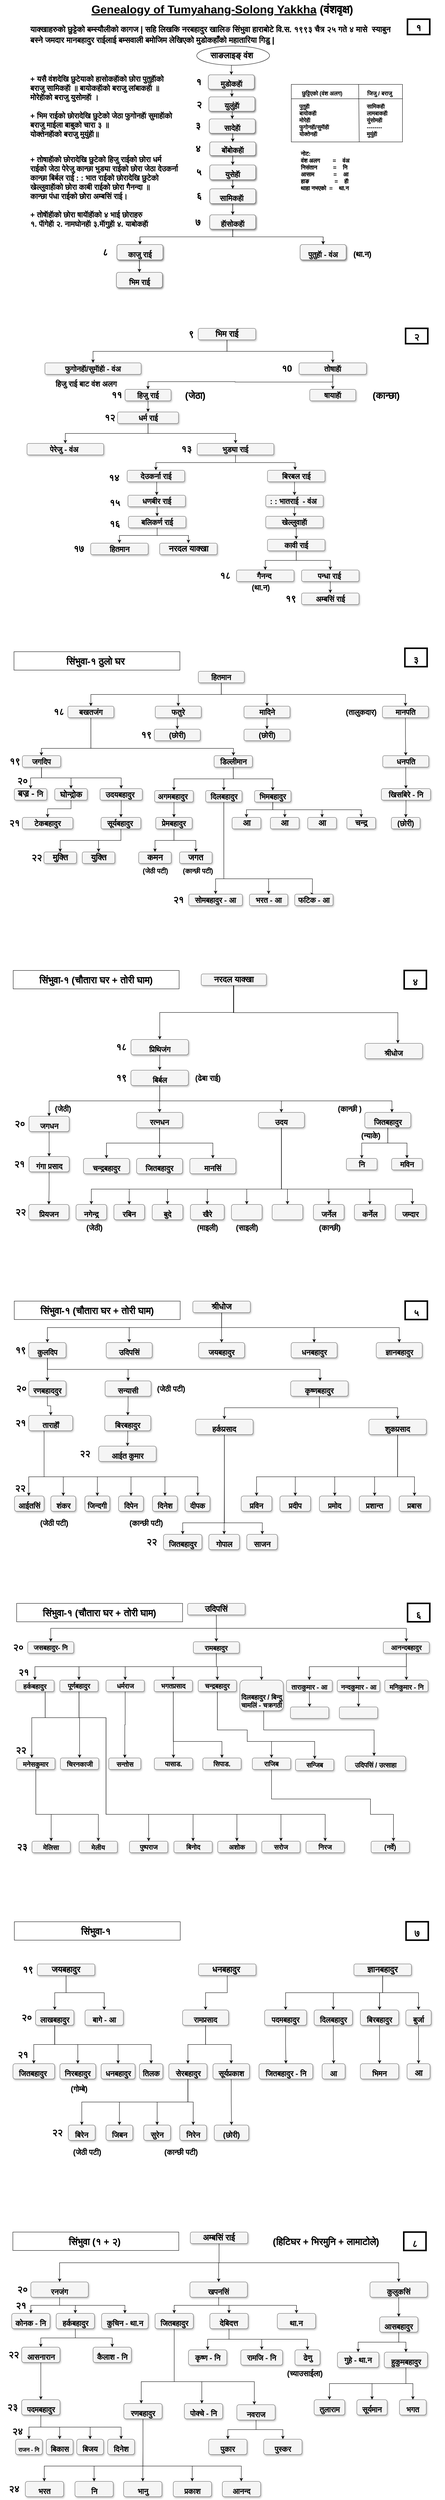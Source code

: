 <mxfile version="20.4.0" type="github">
  <diagram id="xnUxakqKEjUmDpS7B6Zw" name="Page-1">
    <mxGraphModel dx="1020" dy="-10154" grid="1" gridSize="10" guides="1" tooltips="1" connect="1" arrows="1" fold="1" page="1" pageScale="1" pageWidth="1169" pageHeight="827" math="0" shadow="0">
      <root>
        <mxCell id="0" />
        <mxCell id="1" parent="0" />
        <mxCell id="5yG4yF9cz7PFC8SK4ymq-1" style="edgeStyle=orthogonalEdgeStyle;rounded=0;orthogonalLoop=1;jettySize=auto;html=1;exitX=0.5;exitY=1;exitDx=0;exitDy=0;fontSize=14;fontStyle=1" parent="1" source="5yG4yF9cz7PFC8SK4ymq-4" target="5yG4yF9cz7PFC8SK4ymq-8" edge="1">
          <mxGeometry relative="1" as="geometry" />
        </mxCell>
        <mxCell id="5yG4yF9cz7PFC8SK4ymq-2" style="edgeStyle=orthogonalEdgeStyle;rounded=0;orthogonalLoop=1;jettySize=auto;html=1;exitX=0.5;exitY=1;exitDx=0;exitDy=0;fontSize=14;fontStyle=1" parent="1" source="5yG4yF9cz7PFC8SK4ymq-4" target="5yG4yF9cz7PFC8SK4ymq-14" edge="1">
          <mxGeometry relative="1" as="geometry" />
        </mxCell>
        <mxCell id="5yG4yF9cz7PFC8SK4ymq-3" style="edgeStyle=orthogonalEdgeStyle;rounded=0;orthogonalLoop=1;jettySize=auto;html=1;exitX=0.5;exitY=1;exitDx=0;exitDy=0;fontSize=14;fontStyle=1" parent="1" source="5yG4yF9cz7PFC8SK4ymq-4" target="5yG4yF9cz7PFC8SK4ymq-10" edge="1">
          <mxGeometry relative="1" as="geometry" />
        </mxCell>
        <mxCell id="5yG4yF9cz7PFC8SK4ymq-4" value="&lt;font style=&quot;font-size: 22px&quot;&gt;अम्बसिं राई&lt;/font&gt;" style="whiteSpace=wrap;html=1;rounded=1;shadow=1;strokeWidth=1;fontSize=22;align=center;fillColor=#f5f5f5;strokeColor=#666666;verticalAlign=bottom;fontStyle=1" parent="1" vertex="1">
          <mxGeometry x="501.49" y="16609" width="150" height="30" as="geometry" />
        </mxCell>
        <mxCell id="5yG4yF9cz7PFC8SK4ymq-5" style="edgeStyle=orthogonalEdgeStyle;rounded=0;orthogonalLoop=1;jettySize=auto;html=1;exitX=0.5;exitY=1;exitDx=0;exitDy=0;fontSize=20;fontStyle=1" parent="1" source="5yG4yF9cz7PFC8SK4ymq-8" target="5yG4yF9cz7PFC8SK4ymq-62" edge="1">
          <mxGeometry relative="1" as="geometry" />
        </mxCell>
        <mxCell id="5yG4yF9cz7PFC8SK4ymq-6" style="edgeStyle=orthogonalEdgeStyle;rounded=0;orthogonalLoop=1;jettySize=auto;html=1;exitX=0.5;exitY=1;exitDx=0;exitDy=0;fontSize=20;fontStyle=1" parent="1" source="5yG4yF9cz7PFC8SK4ymq-8" target="5yG4yF9cz7PFC8SK4ymq-65" edge="1">
          <mxGeometry relative="1" as="geometry" />
        </mxCell>
        <mxCell id="5yG4yF9cz7PFC8SK4ymq-7" style="edgeStyle=orthogonalEdgeStyle;rounded=0;orthogonalLoop=1;jettySize=auto;html=1;exitX=0.5;exitY=1;exitDx=0;exitDy=0;fontSize=20;fontStyle=1" parent="1" source="5yG4yF9cz7PFC8SK4ymq-8" target="5yG4yF9cz7PFC8SK4ymq-66" edge="1">
          <mxGeometry relative="1" as="geometry" />
        </mxCell>
        <mxCell id="5yG4yF9cz7PFC8SK4ymq-8" value="&lt;p class=&quot;MsoNormal&quot; style=&quot;margin-bottom: 0.0pt; line-height: normal; font-size: 20px;&quot;&gt;&lt;span style=&quot;font-size: 20px; line-height: 107%; font-family: calibri, sans-serif;&quot;&gt;रनजंग&lt;/span&gt;&lt;br style=&quot;font-size: 20px;&quot;&gt;&lt;/p&gt;" style="whiteSpace=wrap;html=1;rounded=1;shadow=1;strokeWidth=1;fontSize=20;align=center;fillColor=#f5f5f5;strokeColor=#666666;verticalAlign=bottom;fontStyle=1" parent="1" vertex="1">
          <mxGeometry x="85.49" y="16739" width="150" height="40" as="geometry" />
        </mxCell>
        <mxCell id="5yG4yF9cz7PFC8SK4ymq-9" style="edgeStyle=orthogonalEdgeStyle;rounded=0;orthogonalLoop=1;jettySize=auto;html=1;exitX=0.5;exitY=1;exitDx=0;exitDy=0;entryX=0.5;entryY=0;entryDx=0;entryDy=0;fontSize=20;fontStyle=1" parent="1" source="5yG4yF9cz7PFC8SK4ymq-10" target="5yG4yF9cz7PFC8SK4ymq-32" edge="1">
          <mxGeometry relative="1" as="geometry" />
        </mxCell>
        <mxCell id="5yG4yF9cz7PFC8SK4ymq-10" value="कुलुकसिं" style="whiteSpace=wrap;html=1;rounded=1;shadow=1;strokeWidth=1;fontSize=20;align=center;fillColor=#f5f5f5;strokeColor=#666666;verticalAlign=bottom;fontStyle=1" parent="1" vertex="1">
          <mxGeometry x="970.24" y="16739" width="150" height="40" as="geometry" />
        </mxCell>
        <mxCell id="5yG4yF9cz7PFC8SK4ymq-11" style="edgeStyle=orthogonalEdgeStyle;rounded=0;orthogonalLoop=1;jettySize=auto;html=1;exitX=0.5;exitY=1;exitDx=0;exitDy=0;fontSize=20;fontStyle=1" parent="1" source="5yG4yF9cz7PFC8SK4ymq-14" target="5yG4yF9cz7PFC8SK4ymq-24" edge="1">
          <mxGeometry relative="1" as="geometry" />
        </mxCell>
        <mxCell id="5yG4yF9cz7PFC8SK4ymq-12" style="edgeStyle=orthogonalEdgeStyle;rounded=0;orthogonalLoop=1;jettySize=auto;html=1;exitX=0.5;exitY=1;exitDx=0;exitDy=0;entryX=0.5;entryY=0;entryDx=0;entryDy=0;fontSize=20;fontStyle=1" parent="1" source="5yG4yF9cz7PFC8SK4ymq-14" target="5yG4yF9cz7PFC8SK4ymq-28" edge="1">
          <mxGeometry relative="1" as="geometry" />
        </mxCell>
        <mxCell id="5yG4yF9cz7PFC8SK4ymq-13" style="edgeStyle=orthogonalEdgeStyle;rounded=0;orthogonalLoop=1;jettySize=auto;html=1;exitX=0.5;exitY=1;exitDx=0;exitDy=0;fontSize=20;fontStyle=1" parent="1" source="5yG4yF9cz7PFC8SK4ymq-14" target="5yG4yF9cz7PFC8SK4ymq-29" edge="1">
          <mxGeometry relative="1" as="geometry" />
        </mxCell>
        <mxCell id="5yG4yF9cz7PFC8SK4ymq-14" value="खपनसिं" style="whiteSpace=wrap;html=1;rounded=1;shadow=1;strokeWidth=1;fontSize=20;align=center;fillColor=#f5f5f5;strokeColor=#666666;verticalAlign=bottom;fontStyle=1" parent="1" vertex="1">
          <mxGeometry x="500.49" y="16739" width="150" height="40" as="geometry" />
        </mxCell>
        <mxCell id="5yG4yF9cz7PFC8SK4ymq-15" value="&lt;span style=&quot;font-size: 25px&quot;&gt;&lt;span style=&quot;font-size: 25px&quot;&gt;(हिटिघर + भिरमुनि + लामाटोले)&lt;/span&gt;&lt;/span&gt;" style="text;html=1;align=center;verticalAlign=middle;resizable=0;points=[];autosize=1;strokeColor=none;fillColor=none;fontSize=25;fontStyle=1" parent="1" vertex="1">
          <mxGeometry x="679.75" y="16613" width="350" height="40" as="geometry" />
        </mxCell>
        <mxCell id="5yG4yF9cz7PFC8SK4ymq-16" value="भरत" style="whiteSpace=wrap;html=1;rounded=1;shadow=1;strokeWidth=1;fontSize=20;align=center;fillColor=#f5f5f5;strokeColor=#666666;verticalAlign=bottom;fontStyle=1" parent="1" vertex="1">
          <mxGeometry x="71.01" y="17259" width="100" height="40" as="geometry" />
        </mxCell>
        <mxCell id="5yG4yF9cz7PFC8SK4ymq-17" value="&lt;p class=&quot;MsoNormal&quot; style=&quot;margin-bottom: 0.0pt; line-height: normal; font-size: 20px;&quot;&gt;&lt;span style=&quot;font-size: 20px;&quot;&gt;नि&lt;/span&gt;&lt;br style=&quot;font-size: 20px;&quot;&gt;&lt;/p&gt;" style="whiteSpace=wrap;html=1;rounded=1;shadow=1;strokeWidth=1;fontSize=20;align=center;fillColor=#f5f5f5;strokeColor=#666666;verticalAlign=bottom;fontStyle=1" parent="1" vertex="1">
          <mxGeometry x="200.51" y="17259" width="100" height="40" as="geometry" />
        </mxCell>
        <mxCell id="5yG4yF9cz7PFC8SK4ymq-18" value="&lt;p class=&quot;MsoNormal&quot; style=&quot;margin-bottom: 0.0pt; line-height: normal; font-size: 20px;&quot;&gt;&lt;span style=&quot;font-size: 20px; line-height: 107%; font-family: calibri, sans-serif;&quot;&gt;भानु&lt;/span&gt;&lt;br style=&quot;font-size: 20px;&quot;&gt;&lt;/p&gt;" style="whiteSpace=wrap;html=1;rounded=1;shadow=1;strokeWidth=1;fontSize=20;align=center;fillColor=#f5f5f5;strokeColor=#666666;verticalAlign=bottom;fontStyle=1" parent="1" vertex="1">
          <mxGeometry x="327.51" y="17259" width="100" height="40" as="geometry" />
        </mxCell>
        <mxCell id="5yG4yF9cz7PFC8SK4ymq-19" value="प्रकाश" style="whiteSpace=wrap;html=1;rounded=1;shadow=1;strokeWidth=1;fontSize=20;align=center;fillColor=#f5f5f5;strokeColor=#666666;verticalAlign=bottom;fontStyle=1" parent="1" vertex="1">
          <mxGeometry x="457.01" y="17259" width="100" height="40" as="geometry" />
        </mxCell>
        <mxCell id="5yG4yF9cz7PFC8SK4ymq-20" value="आनन्द" style="whiteSpace=wrap;html=1;rounded=1;shadow=1;strokeWidth=1;fontSize=20;align=center;fillColor=#f5f5f5;strokeColor=#666666;verticalAlign=bottom;fontStyle=1" parent="1" vertex="1">
          <mxGeometry x="585.01" y="17259" width="100" height="40" as="geometry" />
        </mxCell>
        <mxCell id="5yG4yF9cz7PFC8SK4ymq-21" style="edgeStyle=orthogonalEdgeStyle;rounded=0;orthogonalLoop=1;jettySize=auto;html=1;exitX=0.5;exitY=1;exitDx=0;exitDy=0;fontSize=20;fontStyle=1" parent="1" source="5yG4yF9cz7PFC8SK4ymq-24" target="5yG4yF9cz7PFC8SK4ymq-45" edge="1">
          <mxGeometry relative="1" as="geometry">
            <Array as="points">
              <mxPoint x="459.5" y="16999" />
              <mxPoint x="373.5" y="16999" />
            </Array>
          </mxGeometry>
        </mxCell>
        <mxCell id="5yG4yF9cz7PFC8SK4ymq-22" style="edgeStyle=orthogonalEdgeStyle;rounded=0;orthogonalLoop=1;jettySize=auto;html=1;exitX=0.5;exitY=1;exitDx=0;exitDy=0;fontSize=20;fontStyle=1" parent="1" source="5yG4yF9cz7PFC8SK4ymq-24" target="5yG4yF9cz7PFC8SK4ymq-46" edge="1">
          <mxGeometry relative="1" as="geometry">
            <Array as="points">
              <mxPoint x="459.5" y="16999" />
              <mxPoint x="531.5" y="16999" />
            </Array>
          </mxGeometry>
        </mxCell>
        <mxCell id="5yG4yF9cz7PFC8SK4ymq-23" style="edgeStyle=orthogonalEdgeStyle;rounded=0;orthogonalLoop=1;jettySize=auto;html=1;exitX=0.5;exitY=1;exitDx=0;exitDy=0;fontSize=20;fontStyle=1" parent="1" source="5yG4yF9cz7PFC8SK4ymq-24" target="5yG4yF9cz7PFC8SK4ymq-49" edge="1">
          <mxGeometry relative="1" as="geometry">
            <Array as="points">
              <mxPoint x="459.5" y="16999" />
              <mxPoint x="668.5" y="16999" />
            </Array>
          </mxGeometry>
        </mxCell>
        <mxCell id="5yG4yF9cz7PFC8SK4ymq-24" value="जितबहादुर" style="whiteSpace=wrap;html=1;rounded=1;shadow=1;strokeWidth=1;fontSize=20;align=center;fillColor=#f5f5f5;strokeColor=#666666;verticalAlign=bottom;fontStyle=1" parent="1" vertex="1">
          <mxGeometry x="409.5" y="16821" width="100" height="40" as="geometry" />
        </mxCell>
        <mxCell id="5yG4yF9cz7PFC8SK4ymq-25" style="edgeStyle=orthogonalEdgeStyle;rounded=0;orthogonalLoop=1;jettySize=auto;html=1;exitX=0.5;exitY=1;exitDx=0;exitDy=0;entryX=0.5;entryY=0;entryDx=0;entryDy=0;fontSize=20;fontStyle=1" parent="1" source="5yG4yF9cz7PFC8SK4ymq-28" target="5yG4yF9cz7PFC8SK4ymq-39" edge="1">
          <mxGeometry relative="1" as="geometry" />
        </mxCell>
        <mxCell id="5yG4yF9cz7PFC8SK4ymq-26" style="edgeStyle=orthogonalEdgeStyle;rounded=0;orthogonalLoop=1;jettySize=auto;html=1;exitX=0.5;exitY=1;exitDx=0;exitDy=0;fontSize=20;fontStyle=1" parent="1" source="5yG4yF9cz7PFC8SK4ymq-28" target="5yG4yF9cz7PFC8SK4ymq-38" edge="1">
          <mxGeometry relative="1" as="geometry" />
        </mxCell>
        <mxCell id="5yG4yF9cz7PFC8SK4ymq-27" style="edgeStyle=orthogonalEdgeStyle;rounded=0;orthogonalLoop=1;jettySize=auto;html=1;exitX=0.5;exitY=1;exitDx=0;exitDy=0;fontSize=20;fontStyle=1" parent="1" source="5yG4yF9cz7PFC8SK4ymq-28" target="5yG4yF9cz7PFC8SK4ymq-37" edge="1">
          <mxGeometry relative="1" as="geometry" />
        </mxCell>
        <mxCell id="5yG4yF9cz7PFC8SK4ymq-28" value="देबिदत्त" style="whiteSpace=wrap;html=1;rounded=1;shadow=1;strokeWidth=1;fontSize=20;align=center;fillColor=#f5f5f5;strokeColor=#666666;verticalAlign=bottom;fontStyle=1" parent="1" vertex="1">
          <mxGeometry x="552.49" y="16821" width="100" height="40" as="geometry" />
        </mxCell>
        <mxCell id="5yG4yF9cz7PFC8SK4ymq-29" value="&lt;p class=&quot;MsoNormal&quot; style=&quot;margin-bottom: 0.0pt ; line-height: normal ; font-size: 20px&quot;&gt;था.न&lt;br style=&quot;font-size: 20px&quot;&gt;&lt;/p&gt;" style="whiteSpace=wrap;html=1;rounded=1;shadow=1;strokeWidth=1;fontSize=20;align=center;fillColor=#f5f5f5;strokeColor=#666666;verticalAlign=bottom;fontStyle=1" parent="1" vertex="1">
          <mxGeometry x="728.49" y="16821" width="100" height="40" as="geometry" />
        </mxCell>
        <mxCell id="5yG4yF9cz7PFC8SK4ymq-30" style="edgeStyle=orthogonalEdgeStyle;rounded=0;orthogonalLoop=1;jettySize=auto;html=1;exitX=0.5;exitY=1;exitDx=0;exitDy=0;fontSize=20;fontStyle=1" parent="1" source="5yG4yF9cz7PFC8SK4ymq-32" target="5yG4yF9cz7PFC8SK4ymq-36" edge="1">
          <mxGeometry relative="1" as="geometry" />
        </mxCell>
        <mxCell id="5yG4yF9cz7PFC8SK4ymq-31" style="edgeStyle=orthogonalEdgeStyle;rounded=0;orthogonalLoop=1;jettySize=auto;html=1;exitX=0.5;exitY=1;exitDx=0;exitDy=0;fontSize=18;" parent="1" source="5yG4yF9cz7PFC8SK4ymq-32" target="5yG4yF9cz7PFC8SK4ymq-374" edge="1">
          <mxGeometry relative="1" as="geometry" />
        </mxCell>
        <mxCell id="5yG4yF9cz7PFC8SK4ymq-32" value="आसबहादुर" style="whiteSpace=wrap;html=1;rounded=1;shadow=1;strokeWidth=1;fontSize=20;align=center;fillColor=#f5f5f5;strokeColor=#666666;verticalAlign=bottom;fontStyle=1" parent="1" vertex="1">
          <mxGeometry x="995.44" y="16830" width="100" height="40" as="geometry" />
        </mxCell>
        <mxCell id="5yG4yF9cz7PFC8SK4ymq-33" style="edgeStyle=orthogonalEdgeStyle;rounded=0;orthogonalLoop=1;jettySize=auto;html=1;exitX=0.5;exitY=1;exitDx=0;exitDy=0;entryX=0.5;entryY=0;entryDx=0;entryDy=0;fontSize=20;fontStyle=1" parent="1" source="5yG4yF9cz7PFC8SK4ymq-36" target="5yG4yF9cz7PFC8SK4ymq-50" edge="1">
          <mxGeometry relative="1" as="geometry" />
        </mxCell>
        <mxCell id="5yG4yF9cz7PFC8SK4ymq-34" style="edgeStyle=orthogonalEdgeStyle;rounded=0;orthogonalLoop=1;jettySize=auto;html=1;exitX=0.5;exitY=1;exitDx=0;exitDy=0;fontSize=20;fontStyle=1" parent="1" source="5yG4yF9cz7PFC8SK4ymq-36" target="5yG4yF9cz7PFC8SK4ymq-51" edge="1">
          <mxGeometry relative="1" as="geometry">
            <mxPoint x="960.97" y="17068" as="targetPoint" />
          </mxGeometry>
        </mxCell>
        <mxCell id="5yG4yF9cz7PFC8SK4ymq-35" style="edgeStyle=orthogonalEdgeStyle;rounded=0;orthogonalLoop=1;jettySize=auto;html=1;exitX=0.5;exitY=1;exitDx=0;exitDy=0;fontSize=20;fontStyle=1" parent="1" source="5yG4yF9cz7PFC8SK4ymq-36" target="5yG4yF9cz7PFC8SK4ymq-52" edge="1">
          <mxGeometry relative="1" as="geometry" />
        </mxCell>
        <mxCell id="5yG4yF9cz7PFC8SK4ymq-36" value="हुकुमबहादुर" style="whiteSpace=wrap;html=1;rounded=1;shadow=1;strokeWidth=1;fontSize=20;align=center;fillColor=#f5f5f5;strokeColor=#666666;verticalAlign=bottom;fontStyle=1" parent="1" vertex="1">
          <mxGeometry x="1007.57" y="16922" width="112.82" height="40" as="geometry" />
        </mxCell>
        <mxCell id="5yG4yF9cz7PFC8SK4ymq-37" value="ढेणु" style="whiteSpace=wrap;html=1;rounded=1;shadow=1;strokeWidth=1;fontSize=20;align=center;fillColor=#f5f5f5;strokeColor=#666666;verticalAlign=middle;fontStyle=1" parent="1" vertex="1">
          <mxGeometry x="774.5" y="16916" width="65.5" height="40" as="geometry" />
        </mxCell>
        <mxCell id="5yG4yF9cz7PFC8SK4ymq-38" value="रामजि -&amp;nbsp;&lt;span style=&quot;font-size: 20px;&quot;&gt;नि&lt;/span&gt;" style="whiteSpace=wrap;html=1;rounded=1;shadow=1;strokeWidth=1;fontSize=20;align=center;fillColor=#f5f5f5;strokeColor=#666666;verticalAlign=middle;fontStyle=1" parent="1" vertex="1">
          <mxGeometry x="633.35" y="16916" width="108.9" height="40" as="geometry" />
        </mxCell>
        <mxCell id="5yG4yF9cz7PFC8SK4ymq-39" value="कृष्ण -&amp;nbsp;&lt;span style=&quot;font-size: 20px;&quot;&gt;नि&lt;/span&gt;" style="whiteSpace=wrap;html=1;rounded=1;shadow=1;strokeWidth=1;fontSize=20;align=center;fillColor=#f5f5f5;strokeColor=#666666;verticalAlign=middle;fontStyle=1" parent="1" vertex="1">
          <mxGeometry x="496.75" y="16916" width="100" height="40" as="geometry" />
        </mxCell>
        <mxCell id="5yG4yF9cz7PFC8SK4ymq-40" style="edgeStyle=orthogonalEdgeStyle;rounded=0;orthogonalLoop=1;jettySize=auto;html=1;exitX=0.5;exitY=1;exitDx=0;exitDy=0;fontSize=20;fontStyle=1" parent="1" source="5yG4yF9cz7PFC8SK4ymq-45" target="5yG4yF9cz7PFC8SK4ymq-16" edge="1">
          <mxGeometry relative="1" as="geometry">
            <Array as="points">
              <mxPoint x="378.5" y="17219" />
              <mxPoint x="120.5" y="17219" />
            </Array>
          </mxGeometry>
        </mxCell>
        <mxCell id="5yG4yF9cz7PFC8SK4ymq-41" style="edgeStyle=orthogonalEdgeStyle;rounded=0;orthogonalLoop=1;jettySize=auto;html=1;exitX=0.5;exitY=1;exitDx=0;exitDy=0;fontSize=20;fontStyle=1" parent="1" source="5yG4yF9cz7PFC8SK4ymq-45" target="5yG4yF9cz7PFC8SK4ymq-18" edge="1">
          <mxGeometry relative="1" as="geometry" />
        </mxCell>
        <mxCell id="5yG4yF9cz7PFC8SK4ymq-42" style="edgeStyle=orthogonalEdgeStyle;rounded=0;orthogonalLoop=1;jettySize=auto;html=1;exitX=0.5;exitY=1;exitDx=0;exitDy=0;entryX=0.5;entryY=0;entryDx=0;entryDy=0;fontSize=20;fontStyle=1" parent="1" source="5yG4yF9cz7PFC8SK4ymq-45" target="5yG4yF9cz7PFC8SK4ymq-17" edge="1">
          <mxGeometry relative="1" as="geometry">
            <Array as="points">
              <mxPoint x="378.5" y="17219" />
              <mxPoint x="250.5" y="17219" />
            </Array>
          </mxGeometry>
        </mxCell>
        <mxCell id="5yG4yF9cz7PFC8SK4ymq-43" style="edgeStyle=orthogonalEdgeStyle;rounded=0;orthogonalLoop=1;jettySize=auto;html=1;exitX=0.5;exitY=1;exitDx=0;exitDy=0;fontSize=20;fontStyle=1" parent="1" source="5yG4yF9cz7PFC8SK4ymq-45" target="5yG4yF9cz7PFC8SK4ymq-19" edge="1">
          <mxGeometry relative="1" as="geometry">
            <Array as="points">
              <mxPoint x="378.5" y="17219" />
              <mxPoint x="506.5" y="17219" />
            </Array>
          </mxGeometry>
        </mxCell>
        <mxCell id="5yG4yF9cz7PFC8SK4ymq-44" style="edgeStyle=orthogonalEdgeStyle;rounded=0;orthogonalLoop=1;jettySize=auto;html=1;exitX=0.5;exitY=1;exitDx=0;exitDy=0;fontSize=20;fontStyle=1" parent="1" source="5yG4yF9cz7PFC8SK4ymq-45" target="5yG4yF9cz7PFC8SK4ymq-20" edge="1">
          <mxGeometry relative="1" as="geometry">
            <Array as="points">
              <mxPoint x="378.5" y="17219" />
              <mxPoint x="634.5" y="17219" />
            </Array>
          </mxGeometry>
        </mxCell>
        <mxCell id="5yG4yF9cz7PFC8SK4ymq-45" value="रणबहादुर" style="whiteSpace=wrap;html=1;rounded=1;shadow=1;strokeWidth=1;fontSize=20;align=center;fillColor=#f5f5f5;strokeColor=#666666;verticalAlign=bottom;fontStyle=1" parent="1" vertex="1">
          <mxGeometry x="328.01" y="17056" width="100" height="40" as="geometry" />
        </mxCell>
        <mxCell id="5yG4yF9cz7PFC8SK4ymq-46" value="पोक्चे - &lt;span style=&quot;font-size: 20px;&quot;&gt;नि&lt;/span&gt;" style="whiteSpace=wrap;html=1;rounded=1;shadow=1;strokeWidth=1;fontSize=20;align=center;fillColor=#f5f5f5;strokeColor=#666666;verticalAlign=bottom;fontStyle=1" parent="1" vertex="1">
          <mxGeometry x="486.0" y="17056" width="100" height="40" as="geometry" />
        </mxCell>
        <mxCell id="5yG4yF9cz7PFC8SK4ymq-47" style="edgeStyle=orthogonalEdgeStyle;rounded=0;orthogonalLoop=1;jettySize=auto;html=1;exitX=0.5;exitY=1;exitDx=0;exitDy=0;fontSize=20;fontStyle=1" parent="1" source="5yG4yF9cz7PFC8SK4ymq-49" target="5yG4yF9cz7PFC8SK4ymq-53" edge="1">
          <mxGeometry relative="1" as="geometry" />
        </mxCell>
        <mxCell id="5yG4yF9cz7PFC8SK4ymq-48" style="edgeStyle=orthogonalEdgeStyle;rounded=0;orthogonalLoop=1;jettySize=auto;html=1;exitX=0.5;exitY=1;exitDx=0;exitDy=0;fontSize=20;fontStyle=1" parent="1" source="5yG4yF9cz7PFC8SK4ymq-49" target="5yG4yF9cz7PFC8SK4ymq-71" edge="1">
          <mxGeometry relative="1" as="geometry" />
        </mxCell>
        <mxCell id="5yG4yF9cz7PFC8SK4ymq-49" value="नवराज" style="whiteSpace=wrap;html=1;rounded=1;shadow=1;strokeWidth=1;fontSize=20;align=center;fillColor=#f5f5f5;strokeColor=#666666;verticalAlign=bottom;fontStyle=1" parent="1" vertex="1">
          <mxGeometry x="623" y="17059" width="100" height="40" as="geometry" />
        </mxCell>
        <mxCell id="5yG4yF9cz7PFC8SK4ymq-50" value="तुलाराम" style="whiteSpace=wrap;html=1;rounded=1;shadow=1;strokeWidth=1;fontSize=20;align=center;fillColor=#f5f5f5;strokeColor=#666666;verticalAlign=bottom;fontStyle=1" parent="1" vertex="1">
          <mxGeometry x="824.56" y="17046" width="80" height="40" as="geometry" />
        </mxCell>
        <mxCell id="5yG4yF9cz7PFC8SK4ymq-51" value="सूर्यमान" style="whiteSpace=wrap;html=1;rounded=1;shadow=1;strokeWidth=1;fontSize=20;align=center;fillColor=#f5f5f5;strokeColor=#666666;verticalAlign=bottom;fontStyle=1" parent="1" vertex="1">
          <mxGeometry x="936" y="17046" width="79.24" height="40" as="geometry" />
        </mxCell>
        <mxCell id="5yG4yF9cz7PFC8SK4ymq-52" value="भगत" style="whiteSpace=wrap;html=1;rounded=1;shadow=1;strokeWidth=1;fontSize=20;align=center;fillColor=#f5f5f5;strokeColor=#666666;verticalAlign=bottom;fontStyle=1" parent="1" vertex="1">
          <mxGeometry x="1047.18" y="17046" width="70" height="40" as="geometry" />
        </mxCell>
        <mxCell id="5yG4yF9cz7PFC8SK4ymq-53" value="पुकार" style="whiteSpace=wrap;html=1;rounded=1;shadow=1;strokeWidth=1;fontSize=20;align=center;fillColor=#f5f5f5;strokeColor=#666666;verticalAlign=bottom;fontStyle=1" parent="1" vertex="1">
          <mxGeometry x="549.49" y="17149" width="100" height="40" as="geometry" />
        </mxCell>
        <mxCell id="5yG4yF9cz7PFC8SK4ymq-54" style="edgeStyle=orthogonalEdgeStyle;rounded=0;orthogonalLoop=1;jettySize=auto;html=1;exitX=0.5;exitY=1;exitDx=0;exitDy=0;fontSize=20;fontStyle=1" parent="1" source="5yG4yF9cz7PFC8SK4ymq-58" target="5yG4yF9cz7PFC8SK4ymq-60" edge="1">
          <mxGeometry relative="1" as="geometry" />
        </mxCell>
        <mxCell id="5yG4yF9cz7PFC8SK4ymq-55" style="edgeStyle=orthogonalEdgeStyle;rounded=0;orthogonalLoop=1;jettySize=auto;html=1;exitX=0.5;exitY=1;exitDx=0;exitDy=0;fontSize=20;fontStyle=1" parent="1" source="5yG4yF9cz7PFC8SK4ymq-58" target="5yG4yF9cz7PFC8SK4ymq-59" edge="1">
          <mxGeometry relative="1" as="geometry" />
        </mxCell>
        <mxCell id="5yG4yF9cz7PFC8SK4ymq-56" style="edgeStyle=orthogonalEdgeStyle;rounded=0;orthogonalLoop=1;jettySize=auto;html=1;exitX=0.5;exitY=1;exitDx=0;exitDy=0;fontSize=20;fontStyle=1" parent="1" source="5yG4yF9cz7PFC8SK4ymq-58" target="5yG4yF9cz7PFC8SK4ymq-61" edge="1">
          <mxGeometry relative="1" as="geometry" />
        </mxCell>
        <mxCell id="5yG4yF9cz7PFC8SK4ymq-57" style="edgeStyle=orthogonalEdgeStyle;rounded=0;orthogonalLoop=1;jettySize=auto;html=1;exitX=0.5;exitY=1;exitDx=0;exitDy=0;fontSize=20;fontStyle=1" parent="1" source="5yG4yF9cz7PFC8SK4ymq-58" target="5yG4yF9cz7PFC8SK4ymq-72" edge="1">
          <mxGeometry relative="1" as="geometry" />
        </mxCell>
        <mxCell id="5yG4yF9cz7PFC8SK4ymq-58" value="पदमबहादुर" style="whiteSpace=wrap;html=1;rounded=1;shadow=1;strokeWidth=1;fontSize=20;align=center;fillColor=#f5f5f5;strokeColor=#666666;verticalAlign=bottom;fontStyle=1" parent="1" vertex="1">
          <mxGeometry x="61.5" y="17046" width="100" height="40" as="geometry" />
        </mxCell>
        <mxCell id="5yG4yF9cz7PFC8SK4ymq-59" value="बिकास" style="whiteSpace=wrap;html=1;rounded=1;shadow=1;strokeWidth=1;fontSize=20;align=center;fillColor=#f5f5f5;strokeColor=#666666;verticalAlign=bottom;fontStyle=1" parent="1" vertex="1">
          <mxGeometry x="125.73" y="17149" width="70" height="40" as="geometry" />
        </mxCell>
        <mxCell id="5yG4yF9cz7PFC8SK4ymq-60" value="&lt;font style=&quot;font-size: 15px&quot;&gt;राजन - &lt;span&gt;नि&lt;/span&gt;&lt;/font&gt;" style="whiteSpace=wrap;html=1;rounded=1;shadow=1;strokeWidth=1;fontSize=20;align=center;fillColor=#f5f5f5;strokeColor=#666666;verticalAlign=bottom;fontStyle=1" parent="1" vertex="1">
          <mxGeometry x="45.49" y="17149" width="70" height="40" as="geometry" />
        </mxCell>
        <mxCell id="5yG4yF9cz7PFC8SK4ymq-61" value="बिजय" style="whiteSpace=wrap;html=1;rounded=1;shadow=1;strokeWidth=1;fontSize=20;align=center;fillColor=#f5f5f5;strokeColor=#666666;verticalAlign=bottom;fontStyle=1" parent="1" vertex="1">
          <mxGeometry x="205.19" y="17149" width="70" height="40" as="geometry" />
        </mxCell>
        <mxCell id="5yG4yF9cz7PFC8SK4ymq-62" value="&lt;p class=&quot;MsoNormal&quot; style=&quot;margin-bottom: 0.0pt ; line-height: normal ; font-size: 20px&quot;&gt;&lt;span style=&quot;line-height: 107%; font-family: calibri, sans-serif; font-size: 20px;&quot;&gt;कोनक - &lt;span style=&quot;font-size: 20px;&quot;&gt;नि&lt;/span&gt;&lt;/span&gt;&lt;br style=&quot;font-size: 20px;&quot;&gt;&lt;/p&gt;" style="whiteSpace=wrap;html=1;rounded=1;shadow=1;strokeWidth=1;fontSize=20;align=center;fillColor=#f5f5f5;strokeColor=#666666;verticalAlign=bottom;fontStyle=1" parent="1" vertex="1">
          <mxGeometry x="35.49" y="16821" width="100" height="40" as="geometry" />
        </mxCell>
        <mxCell id="5yG4yF9cz7PFC8SK4ymq-63" style="edgeStyle=orthogonalEdgeStyle;rounded=0;orthogonalLoop=1;jettySize=auto;html=1;exitX=0.5;exitY=1;exitDx=0;exitDy=0;entryX=0.5;entryY=0;entryDx=0;entryDy=0;fontSize=20;fontStyle=1" parent="1" source="5yG4yF9cz7PFC8SK4ymq-65" target="5yG4yF9cz7PFC8SK4ymq-68" edge="1">
          <mxGeometry relative="1" as="geometry" />
        </mxCell>
        <mxCell id="5yG4yF9cz7PFC8SK4ymq-64" style="edgeStyle=orthogonalEdgeStyle;rounded=0;orthogonalLoop=1;jettySize=auto;html=1;exitX=0.5;exitY=1;exitDx=0;exitDy=0;fontSize=20;fontStyle=1" parent="1" source="5yG4yF9cz7PFC8SK4ymq-65" target="5yG4yF9cz7PFC8SK4ymq-69" edge="1">
          <mxGeometry relative="1" as="geometry" />
        </mxCell>
        <mxCell id="5yG4yF9cz7PFC8SK4ymq-65" value="हर्कबहादुर" style="whiteSpace=wrap;html=1;rounded=1;shadow=1;strokeWidth=1;fontSize=20;align=center;fillColor=#f5f5f5;strokeColor=#666666;verticalAlign=bottom;fontStyle=1" parent="1" vertex="1">
          <mxGeometry x="151.5" y="16821" width="100" height="40" as="geometry" />
        </mxCell>
        <mxCell id="5yG4yF9cz7PFC8SK4ymq-66" value="&lt;font style=&quot;font-size: 20px&quot;&gt;कुचिन - &lt;span style=&quot;font-size: 20px;&quot;&gt;था.न&lt;/span&gt;&lt;/font&gt;" style="whiteSpace=wrap;html=1;rounded=1;shadow=1;strokeWidth=1;fontSize=20;align=center;fillColor=#f5f5f5;strokeColor=#666666;verticalAlign=bottom;fontStyle=1" parent="1" vertex="1">
          <mxGeometry x="270.0" y="16821" width="121.74" height="40" as="geometry" />
        </mxCell>
        <mxCell id="5yG4yF9cz7PFC8SK4ymq-67" style="edgeStyle=orthogonalEdgeStyle;rounded=0;orthogonalLoop=1;jettySize=auto;html=1;exitX=0.5;exitY=1;exitDx=0;exitDy=0;fontSize=20;fontStyle=1" parent="1" source="5yG4yF9cz7PFC8SK4ymq-68" target="5yG4yF9cz7PFC8SK4ymq-58" edge="1">
          <mxGeometry relative="1" as="geometry" />
        </mxCell>
        <mxCell id="5yG4yF9cz7PFC8SK4ymq-68" value="आसनारान" style="whiteSpace=wrap;html=1;rounded=1;shadow=1;strokeWidth=1;fontSize=20;align=center;fillColor=#f5f5f5;strokeColor=#666666;verticalAlign=bottom;fontStyle=1" parent="1" vertex="1">
          <mxGeometry x="61.5" y="16909" width="100" height="40" as="geometry" />
        </mxCell>
        <mxCell id="5yG4yF9cz7PFC8SK4ymq-69" value="&lt;font style=&quot;font-size: 20px&quot;&gt;कैलाश - &lt;span style=&quot;font-size: 20px;&quot;&gt;नि&lt;/span&gt;&lt;/font&gt;" style="whiteSpace=wrap;html=1;rounded=1;shadow=1;strokeWidth=1;fontSize=20;align=center;fillColor=#f5f5f5;strokeColor=#666666;verticalAlign=bottom;fontStyle=1" parent="1" vertex="1">
          <mxGeometry x="247.75" y="16909" width="100" height="40" as="geometry" />
        </mxCell>
        <mxCell id="5yG4yF9cz7PFC8SK4ymq-70" value="&lt;span style=&quot;font-size: 20px;&quot;&gt;(च्याउसाईला)&lt;/span&gt;" style="text;html=1;align=center;verticalAlign=middle;resizable=0;points=[];autosize=1;strokeColor=none;fillColor=none;fontStyle=1;fontSize=20;" parent="1" vertex="1">
          <mxGeometry x="735.45" y="16962" width="130" height="30" as="geometry" />
        </mxCell>
        <mxCell id="5yG4yF9cz7PFC8SK4ymq-71" value="पुस्कर" style="whiteSpace=wrap;html=1;rounded=1;shadow=1;strokeWidth=1;fontSize=20;align=center;fillColor=#f5f5f5;strokeColor=#666666;verticalAlign=bottom;fontStyle=1" parent="1" vertex="1">
          <mxGeometry x="693" y="17149" width="100" height="40" as="geometry" />
        </mxCell>
        <mxCell id="5yG4yF9cz7PFC8SK4ymq-72" value="दिनेश" style="whiteSpace=wrap;html=1;rounded=1;shadow=1;strokeWidth=1;fontSize=20;align=center;fillColor=#f5f5f5;strokeColor=#666666;verticalAlign=bottom;fontStyle=1" parent="1" vertex="1">
          <mxGeometry x="286.03" y="17149" width="70" height="40" as="geometry" />
        </mxCell>
        <mxCell id="5yG4yF9cz7PFC8SK4ymq-73" value="&lt;span&gt;सिंभुवा (१ + २)&amp;nbsp;&lt;/span&gt;" style="rounded=0;whiteSpace=wrap;html=1;fontSize=25;fontStyle=1" parent="1" vertex="1">
          <mxGeometry x="38.56" y="16609" width="432.88" height="48" as="geometry" />
        </mxCell>
        <mxCell id="5yG4yF9cz7PFC8SK4ymq-74" value="&lt;font style=&quot;font-size: 24px&quot;&gt;८&lt;/font&gt;" style="whiteSpace=wrap;html=1;fontSize=24;verticalAlign=bottom;labelBorderColor=none;labelBackgroundColor=none;strokeWidth=4;fontStyle=1" parent="1" vertex="1">
          <mxGeometry x="1058.44" y="16609" width="58" height="48" as="geometry" />
        </mxCell>
        <mxCell id="5yG4yF9cz7PFC8SK4ymq-75" style="edgeStyle=orthogonalEdgeStyle;rounded=0;orthogonalLoop=1;jettySize=auto;html=1;exitX=0.5;exitY=1;exitDx=0;exitDy=0;fontSize=20;fontStyle=1" parent="1" source="5yG4yF9cz7PFC8SK4ymq-79" target="5yG4yF9cz7PFC8SK4ymq-81" edge="1">
          <mxGeometry relative="1" as="geometry" />
        </mxCell>
        <mxCell id="5yG4yF9cz7PFC8SK4ymq-76" style="edgeStyle=orthogonalEdgeStyle;rounded=0;orthogonalLoop=1;jettySize=auto;html=1;exitX=0.5;exitY=1;exitDx=0;exitDy=0;entryX=0.5;entryY=0;entryDx=0;entryDy=0;fontSize=20;fontStyle=1" parent="1" source="5yG4yF9cz7PFC8SK4ymq-79" target="5yG4yF9cz7PFC8SK4ymq-90" edge="1">
          <mxGeometry relative="1" as="geometry" />
        </mxCell>
        <mxCell id="5yG4yF9cz7PFC8SK4ymq-77" style="edgeStyle=orthogonalEdgeStyle;rounded=0;orthogonalLoop=1;jettySize=auto;html=1;exitX=0.5;exitY=1;exitDx=0;exitDy=0;entryX=0.5;entryY=0;entryDx=0;entryDy=0;" parent="1" source="5yG4yF9cz7PFC8SK4ymq-79" target="5yG4yF9cz7PFC8SK4ymq-359" edge="1">
          <mxGeometry relative="1" as="geometry" />
        </mxCell>
        <mxCell id="5yG4yF9cz7PFC8SK4ymq-78" style="edgeStyle=orthogonalEdgeStyle;rounded=0;orthogonalLoop=1;jettySize=auto;html=1;exitX=0.5;exitY=1;exitDx=0;exitDy=0;" parent="1" source="5yG4yF9cz7PFC8SK4ymq-79" target="5yG4yF9cz7PFC8SK4ymq-361" edge="1">
          <mxGeometry relative="1" as="geometry" />
        </mxCell>
        <mxCell id="5yG4yF9cz7PFC8SK4ymq-79" value="&lt;p class=&quot;MsoNormal&quot; style=&quot;margin-bottom: 0.0pt; line-height: normal; font-size: 20px;&quot;&gt;&lt;span style=&quot;font-size: 20px; line-height: 107%; font-family: calibri, sans-serif;&quot;&gt;हितमान&lt;/span&gt;&lt;br style=&quot;font-size: 20px;&quot;&gt;&lt;/p&gt;" style="whiteSpace=wrap;html=1;rounded=1;shadow=1;strokeWidth=1;fontSize=20;align=center;fillColor=#f5f5f5;strokeColor=#666666;verticalAlign=bottom;fontStyle=1" parent="1" vertex="1">
          <mxGeometry x="522.41" y="12540" width="120" height="30" as="geometry" />
        </mxCell>
        <mxCell id="5yG4yF9cz7PFC8SK4ymq-80" style="edgeStyle=orthogonalEdgeStyle;rounded=0;orthogonalLoop=1;jettySize=auto;html=1;exitX=0.5;exitY=1;exitDx=0;exitDy=0;fontSize=20;fontStyle=1" parent="1" source="5yG4yF9cz7PFC8SK4ymq-81" target="5yG4yF9cz7PFC8SK4ymq-83" edge="1">
          <mxGeometry relative="1" as="geometry" />
        </mxCell>
        <mxCell id="5yG4yF9cz7PFC8SK4ymq-81" value="&lt;p class=&quot;MsoNormal&quot; style=&quot;margin-bottom: 0.0pt; line-height: normal; font-size: 20px;&quot;&gt;&lt;span style=&quot;font-size: 20px; line-height: 107%; font-family: calibri, sans-serif;&quot;&gt;मानपति&lt;/span&gt;&lt;br style=&quot;font-size: 20px;&quot;&gt;&lt;/p&gt;" style="whiteSpace=wrap;html=1;rounded=1;shadow=1;strokeWidth=1;fontSize=20;align=center;fillColor=#f5f5f5;strokeColor=#666666;verticalAlign=bottom;fontStyle=1" parent="1" vertex="1">
          <mxGeometry x="1002.79" y="12631" width="120" height="30" as="geometry" />
        </mxCell>
        <mxCell id="5yG4yF9cz7PFC8SK4ymq-82" style="edgeStyle=orthogonalEdgeStyle;rounded=0;orthogonalLoop=1;jettySize=auto;html=1;exitX=0.5;exitY=1;exitDx=0;exitDy=0;entryX=0.5;entryY=0;entryDx=0;entryDy=0;" parent="1" source="5yG4yF9cz7PFC8SK4ymq-83" target="5yG4yF9cz7PFC8SK4ymq-85" edge="1">
          <mxGeometry relative="1" as="geometry" />
        </mxCell>
        <mxCell id="5yG4yF9cz7PFC8SK4ymq-83" value="&lt;p class=&quot;MsoNormal&quot; style=&quot;margin-bottom: 0.0pt ; line-height: normal ; font-size: 20px&quot;&gt;&lt;span style=&quot;font-size: 20px ; line-height: 107% ; font-family: &amp;#34;calibri&amp;#34; , sans-serif&quot;&gt;धनपति&lt;/span&gt;&lt;br style=&quot;font-size: 20px&quot;&gt;&lt;/p&gt;" style="whiteSpace=wrap;html=1;rounded=1;shadow=1;strokeWidth=1;fontSize=20;align=center;fillColor=#f5f5f5;strokeColor=#666666;verticalAlign=bottom;fontStyle=1" parent="1" vertex="1">
          <mxGeometry x="1003.61" y="12760" width="120" height="30" as="geometry" />
        </mxCell>
        <mxCell id="5yG4yF9cz7PFC8SK4ymq-84" style="edgeStyle=orthogonalEdgeStyle;rounded=0;orthogonalLoop=1;jettySize=auto;html=1;exitX=0.5;exitY=1;exitDx=0;exitDy=0;entryX=0.5;entryY=0;entryDx=0;entryDy=0;" parent="1" source="5yG4yF9cz7PFC8SK4ymq-85" target="5yG4yF9cz7PFC8SK4ymq-364" edge="1">
          <mxGeometry relative="1" as="geometry" />
        </mxCell>
        <mxCell id="5yG4yF9cz7PFC8SK4ymq-85" value="&lt;p class=&quot;MsoNormal&quot; style=&quot;margin-bottom: 0.0pt ; line-height: normal ; font-size: 20px&quot;&gt;&lt;span style=&quot;font-size: 20px ; line-height: 107% ; font-family: &amp;quot;calibri&amp;quot; , sans-serif&quot;&gt;खिसबिरे - &lt;span&gt;नि&lt;/span&gt;&lt;/span&gt;&lt;br style=&quot;font-size: 20px&quot;&gt;&lt;/p&gt;" style="whiteSpace=wrap;html=1;rounded=1;shadow=1;strokeWidth=1;fontSize=20;align=center;fillColor=#f5f5f5;strokeColor=#666666;verticalAlign=bottom;fontStyle=1" parent="1" vertex="1">
          <mxGeometry x="1000" y="12846" width="128.37" height="30" as="geometry" />
        </mxCell>
        <mxCell id="5yG4yF9cz7PFC8SK4ymq-86" value="&lt;font style=&quot;font-size: 24px&quot;&gt;३&lt;/font&gt;" style="whiteSpace=wrap;html=1;fontSize=24;verticalAlign=bottom;labelBorderColor=none;labelBackgroundColor=none;strokeWidth=4;fontStyle=1" parent="1" vertex="1">
          <mxGeometry x="1061.35" y="12480" width="58" height="48" as="geometry" />
        </mxCell>
        <mxCell id="5yG4yF9cz7PFC8SK4ymq-87" value="&lt;font style=&quot;font-size: 25px&quot;&gt;सिंभुवा-१&amp;nbsp;ठुलो घर&amp;nbsp;&lt;/font&gt;" style="rounded=0;whiteSpace=wrap;html=1;fontSize=25;fontStyle=1" parent="1" vertex="1">
          <mxGeometry x="41.47" y="12489" width="432.88" height="48" as="geometry" />
        </mxCell>
        <mxCell id="5yG4yF9cz7PFC8SK4ymq-88" style="edgeStyle=orthogonalEdgeStyle;rounded=0;orthogonalLoop=1;jettySize=auto;html=1;exitX=0.5;exitY=1;exitDx=0;exitDy=0;fontSize=20;fontStyle=1" parent="1" source="5yG4yF9cz7PFC8SK4ymq-90" target="5yG4yF9cz7PFC8SK4ymq-94" edge="1">
          <mxGeometry relative="1" as="geometry">
            <Array as="points">
              <mxPoint x="242" y="12741" />
              <mxPoint x="614" y="12741" />
            </Array>
          </mxGeometry>
        </mxCell>
        <mxCell id="5yG4yF9cz7PFC8SK4ymq-89" style="edgeStyle=orthogonalEdgeStyle;rounded=0;orthogonalLoop=1;jettySize=auto;html=1;exitX=0.5;exitY=1;exitDx=0;exitDy=0;fontSize=20;fontStyle=1" parent="1" source="5yG4yF9cz7PFC8SK4ymq-90" target="5yG4yF9cz7PFC8SK4ymq-99" edge="1">
          <mxGeometry relative="1" as="geometry">
            <Array as="points">
              <mxPoint x="242" y="12741" />
              <mxPoint x="113" y="12741" />
            </Array>
          </mxGeometry>
        </mxCell>
        <mxCell id="5yG4yF9cz7PFC8SK4ymq-90" value="बखतजंग" style="whiteSpace=wrap;html=1;rounded=1;shadow=1;strokeWidth=1;fontSize=20;align=center;fillColor=#f5f5f5;strokeColor=#666666;verticalAlign=bottom;fontStyle=1" parent="1" vertex="1">
          <mxGeometry x="182.06" y="12631" width="120" height="30" as="geometry" />
        </mxCell>
        <mxCell id="5yG4yF9cz7PFC8SK4ymq-91" style="edgeStyle=orthogonalEdgeStyle;rounded=0;orthogonalLoop=1;jettySize=auto;html=1;exitX=0.5;exitY=1;exitDx=0;exitDy=0;fontSize=15;fontStyle=1" parent="1" source="5yG4yF9cz7PFC8SK4ymq-94" target="5yG4yF9cz7PFC8SK4ymq-125" edge="1">
          <mxGeometry relative="1" as="geometry" />
        </mxCell>
        <mxCell id="5yG4yF9cz7PFC8SK4ymq-92" style="edgeStyle=orthogonalEdgeStyle;rounded=0;orthogonalLoop=1;jettySize=auto;html=1;exitX=0.5;exitY=1;exitDx=0;exitDy=0;fontSize=15;fontStyle=1" parent="1" source="5yG4yF9cz7PFC8SK4ymq-94" target="5yG4yF9cz7PFC8SK4ymq-114" edge="1">
          <mxGeometry relative="1" as="geometry" />
        </mxCell>
        <mxCell id="5yG4yF9cz7PFC8SK4ymq-93" style="edgeStyle=orthogonalEdgeStyle;rounded=0;orthogonalLoop=1;jettySize=auto;html=1;exitX=0.5;exitY=1;exitDx=0;exitDy=0;fontSize=20;fontStyle=1" parent="1" source="5yG4yF9cz7PFC8SK4ymq-94" target="5yG4yF9cz7PFC8SK4ymq-119" edge="1">
          <mxGeometry relative="1" as="geometry" />
        </mxCell>
        <mxCell id="5yG4yF9cz7PFC8SK4ymq-94" value="&lt;p class=&quot;MsoNormal&quot; style=&quot;margin-bottom: 0.0pt; line-height: normal; font-size: 20px;&quot;&gt;&lt;span style=&quot;font-size: 20px; line-height: 107%; font-family: calibri, sans-serif;&quot;&gt;डिल्लीमान&lt;/span&gt;&lt;br style=&quot;font-size: 20px;&quot;&gt;&lt;/p&gt;" style="whiteSpace=wrap;html=1;rounded=1;shadow=1;strokeWidth=1;fontSize=20;align=center;fillColor=#f5f5f5;strokeColor=#666666;verticalAlign=bottom;fontStyle=1" parent="1" vertex="1">
          <mxGeometry x="563.56" y="12760" width="100" height="30" as="geometry" />
        </mxCell>
        <mxCell id="5yG4yF9cz7PFC8SK4ymq-95" value="&lt;font&gt;&lt;span style=&quot;font-size: 24px&quot;&gt;बज्र -&amp;nbsp;&lt;/span&gt;&lt;span&gt;&lt;font style=&quot;font-size: 20px&quot;&gt;नि&lt;/font&gt;&lt;/span&gt;&lt;/font&gt;" style="whiteSpace=wrap;html=1;rounded=1;shadow=1;strokeWidth=1;fontSize=20;align=center;fillColor=#f5f5f5;strokeColor=#666666;verticalAlign=bottom;fontStyle=1" parent="1" vertex="1">
          <mxGeometry x="42.39" y="12846" width="85" height="30" as="geometry" />
        </mxCell>
        <mxCell id="5yG4yF9cz7PFC8SK4ymq-96" style="edgeStyle=orthogonalEdgeStyle;rounded=0;orthogonalLoop=1;jettySize=auto;html=1;exitX=0.5;exitY=1;exitDx=0;exitDy=0;fontSize=15;fontStyle=1" parent="1" source="5yG4yF9cz7PFC8SK4ymq-99" target="5yG4yF9cz7PFC8SK4ymq-95" edge="1">
          <mxGeometry relative="1" as="geometry" />
        </mxCell>
        <mxCell id="5yG4yF9cz7PFC8SK4ymq-97" style="edgeStyle=orthogonalEdgeStyle;rounded=0;orthogonalLoop=1;jettySize=auto;html=1;exitX=0.5;exitY=1;exitDx=0;exitDy=0;fontSize=15;fontStyle=1" parent="1" source="5yG4yF9cz7PFC8SK4ymq-99" target="5yG4yF9cz7PFC8SK4ymq-109" edge="1">
          <mxGeometry relative="1" as="geometry" />
        </mxCell>
        <mxCell id="5yG4yF9cz7PFC8SK4ymq-98" style="edgeStyle=orthogonalEdgeStyle;rounded=0;orthogonalLoop=1;jettySize=auto;html=1;exitX=0.5;exitY=1;exitDx=0;exitDy=0;fontSize=15;fontStyle=1" parent="1" source="5yG4yF9cz7PFC8SK4ymq-99" target="5yG4yF9cz7PFC8SK4ymq-102" edge="1">
          <mxGeometry relative="1" as="geometry" />
        </mxCell>
        <mxCell id="5yG4yF9cz7PFC8SK4ymq-99" value="जगदिप" style="whiteSpace=wrap;html=1;rounded=1;shadow=1;strokeWidth=1;fontSize=20;align=center;fillColor=#f5f5f5;strokeColor=#666666;verticalAlign=bottom;fontStyle=1" parent="1" vertex="1">
          <mxGeometry x="63.33" y="12760" width="100" height="30" as="geometry" />
        </mxCell>
        <mxCell id="5yG4yF9cz7PFC8SK4ymq-100" style="edgeStyle=orthogonalEdgeStyle;rounded=0;orthogonalLoop=1;jettySize=auto;html=1;exitX=0.5;exitY=1;exitDx=0;exitDy=0;fontSize=15;fontStyle=1" parent="1" source="5yG4yF9cz7PFC8SK4ymq-102" target="5yG4yF9cz7PFC8SK4ymq-105" edge="1">
          <mxGeometry relative="1" as="geometry" />
        </mxCell>
        <mxCell id="5yG4yF9cz7PFC8SK4ymq-101" style="edgeStyle=orthogonalEdgeStyle;rounded=0;orthogonalLoop=1;jettySize=auto;html=1;exitX=0.5;exitY=1;exitDx=0;exitDy=0;fontSize=15;fontStyle=1" parent="1" source="5yG4yF9cz7PFC8SK4ymq-109" target="5yG4yF9cz7PFC8SK4ymq-108" edge="1">
          <mxGeometry relative="1" as="geometry" />
        </mxCell>
        <mxCell id="5yG4yF9cz7PFC8SK4ymq-102" value="&lt;p class=&quot;MsoNormal&quot; style=&quot;margin-bottom: 0.0pt; line-height: normal; font-size: 20px;&quot;&gt;&lt;span style=&quot;line-height: 107%; font-family: calibri, sans-serif; font-size: 20px;&quot;&gt;&lt;font style=&quot;font-size: 20px;&quot;&gt;उदयबहादुर&amp;nbsp;&lt;/font&gt;&lt;/span&gt;&lt;br style=&quot;font-size: 20px;&quot;&gt;&lt;/p&gt;" style="whiteSpace=wrap;html=1;rounded=1;shadow=1;strokeWidth=1;fontSize=20;align=center;fillColor=#f5f5f5;strokeColor=#666666;verticalAlign=bottom;fontStyle=1" parent="1" vertex="1">
          <mxGeometry x="266.01" y="12846" width="110.34" height="30" as="geometry" />
        </mxCell>
        <mxCell id="5yG4yF9cz7PFC8SK4ymq-103" style="edgeStyle=orthogonalEdgeStyle;rounded=0;orthogonalLoop=1;jettySize=auto;html=1;exitX=0.5;exitY=1;exitDx=0;exitDy=0;fontSize=15;fontStyle=1" parent="1" source="5yG4yF9cz7PFC8SK4ymq-105" target="5yG4yF9cz7PFC8SK4ymq-106" edge="1">
          <mxGeometry relative="1" as="geometry" />
        </mxCell>
        <mxCell id="5yG4yF9cz7PFC8SK4ymq-104" style="edgeStyle=orthogonalEdgeStyle;rounded=0;orthogonalLoop=1;jettySize=auto;html=1;exitX=0.5;exitY=1;exitDx=0;exitDy=0;entryX=0.5;entryY=0;entryDx=0;entryDy=0;fontSize=15;fontStyle=1" parent="1" source="5yG4yF9cz7PFC8SK4ymq-105" target="5yG4yF9cz7PFC8SK4ymq-107" edge="1">
          <mxGeometry relative="1" as="geometry" />
        </mxCell>
        <mxCell id="5yG4yF9cz7PFC8SK4ymq-105" value="&lt;p class=&quot;MsoNormal&quot; style=&quot;margin-bottom: 0.0pt; line-height: normal; font-size: 20px;&quot;&gt;&lt;span style=&quot;font-size: 20px; line-height: 107%; font-family: calibri, sans-serif;&quot;&gt;सूर्यबहादुर&amp;nbsp;&lt;/span&gt;&lt;br style=&quot;font-size: 20px;&quot;&gt;&lt;/p&gt;" style="whiteSpace=wrap;html=1;rounded=1;shadow=1;strokeWidth=1;fontSize=20;align=center;fillColor=#f5f5f5;strokeColor=#666666;verticalAlign=bottom;fontStyle=1" parent="1" vertex="1">
          <mxGeometry x="268.64" y="12921" width="103.74" height="30" as="geometry" />
        </mxCell>
        <mxCell id="5yG4yF9cz7PFC8SK4ymq-106" value="&lt;p class=&quot;MsoNormal&quot; style=&quot;margin-bottom: 0.0pt; line-height: normal; font-size: 22px;&quot;&gt;&lt;span style=&quot;font-size: 22px; line-height: 107%; font-family: calibri, sans-serif;&quot;&gt;मुक्ति&lt;/span&gt;&lt;br style=&quot;font-size: 22px;&quot;&gt;&lt;/p&gt;" style="whiteSpace=wrap;html=1;rounded=1;shadow=1;strokeWidth=1;fontSize=22;align=center;fillColor=#f5f5f5;strokeColor=#666666;verticalAlign=bottom;fontStyle=1" parent="1" vertex="1">
          <mxGeometry x="119.63" y="13011" width="85" height="30" as="geometry" />
        </mxCell>
        <mxCell id="5yG4yF9cz7PFC8SK4ymq-107" value="&lt;p class=&quot;MsoNormal&quot; style=&quot;margin-bottom: 0.0pt; line-height: normal; font-size: 22px;&quot;&gt;&lt;span style=&quot;font-size: 22px; line-height: 107%; font-family: calibri, sans-serif;&quot;&gt;युक्ति&lt;/span&gt;&lt;br style=&quot;font-size: 22px;&quot;&gt;&lt;/p&gt;" style="whiteSpace=wrap;html=1;rounded=1;shadow=1;strokeWidth=1;fontSize=22;align=center;fillColor=#f5f5f5;strokeColor=#666666;verticalAlign=bottom;fontStyle=1" parent="1" vertex="1">
          <mxGeometry x="219.63" y="13011" width="85" height="30" as="geometry" />
        </mxCell>
        <mxCell id="5yG4yF9cz7PFC8SK4ymq-108" value="&lt;p class=&quot;MsoNormal&quot; style=&quot;margin-bottom: 0.0pt ; line-height: normal ; font-size: 20px&quot;&gt;&lt;span style=&quot;line-height: 107% ; font-family: &amp;#34;calibri&amp;#34; , sans-serif ; font-size: 20px&quot;&gt;टेकबहादुर&lt;/span&gt;&lt;br style=&quot;font-size: 20px&quot;&gt;&lt;/p&gt;" style="whiteSpace=wrap;html=1;rounded=1;shadow=1;strokeWidth=1;fontSize=20;align=center;fillColor=#f5f5f5;strokeColor=#666666;verticalAlign=bottom;fontStyle=1" parent="1" vertex="1">
          <mxGeometry x="63.33" y="12921" width="131.84" height="30" as="geometry" />
        </mxCell>
        <mxCell id="5yG4yF9cz7PFC8SK4ymq-109" value="&lt;p class=&quot;MsoNormal&quot; style=&quot;margin-bottom: 0.0pt ; line-height: normal&quot;&gt;&lt;span style=&quot;line-height: 107% ; font-family: &amp;quot;calibri&amp;quot; , sans-serif&quot;&gt;&lt;font style=&quot;font-size: 22px&quot;&gt;घोन्द्रोक&lt;/font&gt;&lt;/span&gt;&lt;br style=&quot;font-size: 20px&quot;&gt;&lt;/p&gt;" style="whiteSpace=wrap;html=1;rounded=1;shadow=1;strokeWidth=1;fontSize=20;align=center;fillColor=#f5f5f5;strokeColor=#666666;verticalAlign=bottom;fontStyle=1" parent="1" vertex="1">
          <mxGeometry x="147.8" y="12846" width="85" height="30" as="geometry" />
        </mxCell>
        <mxCell id="5yG4yF9cz7PFC8SK4ymq-110" value="&lt;p class=&quot;MsoNormal&quot; style=&quot;margin-bottom: 0.0pt ; line-height: normal&quot;&gt;&lt;font face=&quot;calibri, sans-serif&quot;&gt;आ&lt;/font&gt;&lt;br&gt;&lt;/p&gt;" style="whiteSpace=wrap;html=1;rounded=1;shadow=1;strokeWidth=1;fontSize=22;align=center;fillColor=#f5f5f5;strokeColor=#666666;verticalAlign=bottom;fontStyle=1" parent="1" vertex="1">
          <mxGeometry x="610.54" y="12921" width="75" height="30" as="geometry" />
        </mxCell>
        <mxCell id="5yG4yF9cz7PFC8SK4ymq-111" style="edgeStyle=orthogonalEdgeStyle;rounded=0;orthogonalLoop=1;jettySize=auto;html=1;exitX=0.5;exitY=1;exitDx=0;exitDy=0;fontSize=15;entryX=0.5;entryY=0;entryDx=0;entryDy=0;fontStyle=1" parent="1" source="5yG4yF9cz7PFC8SK4ymq-114" target="5yG4yF9cz7PFC8SK4ymq-129" edge="1">
          <mxGeometry relative="1" as="geometry">
            <mxPoint x="647.63" y="13056" as="targetPoint" />
            <Array as="points">
              <mxPoint x="589" y="13081" />
              <mxPoint x="820" y="13081" />
              <mxPoint x="820" y="13121" />
            </Array>
          </mxGeometry>
        </mxCell>
        <mxCell id="5yG4yF9cz7PFC8SK4ymq-112" style="edgeStyle=orthogonalEdgeStyle;rounded=0;orthogonalLoop=1;jettySize=auto;html=1;exitX=0.5;exitY=1;exitDx=0;exitDy=0;fontSize=15;entryX=0.5;entryY=0;entryDx=0;entryDy=0;fontStyle=1" parent="1" source="5yG4yF9cz7PFC8SK4ymq-114" target="5yG4yF9cz7PFC8SK4ymq-120" edge="1">
          <mxGeometry relative="1" as="geometry">
            <Array as="points">
              <mxPoint x="589" y="13081" />
              <mxPoint x="568" y="13081" />
            </Array>
          </mxGeometry>
        </mxCell>
        <mxCell id="5yG4yF9cz7PFC8SK4ymq-113" style="edgeStyle=orthogonalEdgeStyle;rounded=0;orthogonalLoop=1;jettySize=auto;html=1;exitX=0.5;exitY=1;exitDx=0;exitDy=0;entryX=0.5;entryY=0;entryDx=0;entryDy=0;" parent="1" source="5yG4yF9cz7PFC8SK4ymq-114" target="5yG4yF9cz7PFC8SK4ymq-126" edge="1">
          <mxGeometry relative="1" as="geometry">
            <Array as="points">
              <mxPoint x="589" y="13081" />
              <mxPoint x="706" y="13081" />
            </Array>
          </mxGeometry>
        </mxCell>
        <mxCell id="5yG4yF9cz7PFC8SK4ymq-114" value="&lt;p class=&quot;MsoNormal&quot; style=&quot;margin-bottom: 0.0pt; line-height: normal; font-size: 20px;&quot;&gt;&lt;span style=&quot;font-size: 20px; line-height: 107%; font-family: calibri, sans-serif;&quot;&gt;दिलबहादुर&lt;/span&gt;&lt;br style=&quot;font-size: 20px;&quot;&gt;&lt;/p&gt;" style="whiteSpace=wrap;html=1;rounded=1;shadow=1;strokeWidth=1;fontSize=20;align=center;fillColor=#f5f5f5;strokeColor=#666666;verticalAlign=bottom;fontStyle=1" parent="1" vertex="1">
          <mxGeometry x="541.55" y="12851" width="94.81" height="30" as="geometry" />
        </mxCell>
        <mxCell id="5yG4yF9cz7PFC8SK4ymq-115" style="edgeStyle=orthogonalEdgeStyle;rounded=0;orthogonalLoop=1;jettySize=auto;html=1;exitX=0.5;exitY=1;exitDx=0;exitDy=0;entryX=0.5;entryY=0;entryDx=0;entryDy=0;fontSize=15;fontStyle=1" parent="1" source="5yG4yF9cz7PFC8SK4ymq-119" target="5yG4yF9cz7PFC8SK4ymq-110" edge="1">
          <mxGeometry relative="1" as="geometry" />
        </mxCell>
        <mxCell id="5yG4yF9cz7PFC8SK4ymq-116" style="edgeStyle=orthogonalEdgeStyle;rounded=0;orthogonalLoop=1;jettySize=auto;html=1;exitX=0.5;exitY=1;exitDx=0;exitDy=0;fontSize=18;" parent="1" source="5yG4yF9cz7PFC8SK4ymq-119" target="5yG4yF9cz7PFC8SK4ymq-369" edge="1">
          <mxGeometry relative="1" as="geometry" />
        </mxCell>
        <mxCell id="5yG4yF9cz7PFC8SK4ymq-117" style="edgeStyle=orthogonalEdgeStyle;rounded=0;orthogonalLoop=1;jettySize=auto;html=1;exitX=0.5;exitY=1;exitDx=0;exitDy=0;fontSize=18;" parent="1" source="5yG4yF9cz7PFC8SK4ymq-119" target="5yG4yF9cz7PFC8SK4ymq-367" edge="1">
          <mxGeometry relative="1" as="geometry" />
        </mxCell>
        <mxCell id="5yG4yF9cz7PFC8SK4ymq-118" style="edgeStyle=orthogonalEdgeStyle;rounded=0;orthogonalLoop=1;jettySize=auto;html=1;exitX=0.5;exitY=1;exitDx=0;exitDy=0;fontSize=18;" parent="1" source="5yG4yF9cz7PFC8SK4ymq-119" target="5yG4yF9cz7PFC8SK4ymq-368" edge="1">
          <mxGeometry relative="1" as="geometry" />
        </mxCell>
        <mxCell id="5yG4yF9cz7PFC8SK4ymq-119" value="भिमबहादुर" style="whiteSpace=wrap;html=1;rounded=1;shadow=1;strokeWidth=1;fontSize=20;align=center;fillColor=#f5f5f5;strokeColor=#666666;verticalAlign=bottom;fontStyle=1" parent="1" vertex="1">
          <mxGeometry x="669.13" y="12851" width="95" height="30" as="geometry" />
        </mxCell>
        <mxCell id="5yG4yF9cz7PFC8SK4ymq-120" value="&lt;font style=&quot;font-size: 20px;&quot;&gt;सोमबहादुर&amp;nbsp;- &lt;span style=&quot;font-size: 20px;&quot;&gt;आ&lt;/span&gt;&lt;/font&gt;" style="whiteSpace=wrap;html=1;rounded=1;shadow=1;strokeWidth=1;fontSize=20;align=center;fillColor=#f5f5f5;strokeColor=#666666;verticalAlign=bottom;fontStyle=1" parent="1" vertex="1">
          <mxGeometry x="497.46" y="13121" width="140" height="30" as="geometry" />
        </mxCell>
        <mxCell id="5yG4yF9cz7PFC8SK4ymq-121" style="edgeStyle=orthogonalEdgeStyle;rounded=0;orthogonalLoop=1;jettySize=auto;html=1;exitX=0.5;exitY=1;exitDx=0;exitDy=0;fontSize=15;fontStyle=1" parent="1" source="5yG4yF9cz7PFC8SK4ymq-123" target="5yG4yF9cz7PFC8SK4ymq-127" edge="1">
          <mxGeometry relative="1" as="geometry" />
        </mxCell>
        <mxCell id="5yG4yF9cz7PFC8SK4ymq-122" style="edgeStyle=orthogonalEdgeStyle;rounded=0;orthogonalLoop=1;jettySize=auto;html=1;exitX=0.5;exitY=1;exitDx=0;exitDy=0;fontSize=22;fontStyle=1" parent="1" source="5yG4yF9cz7PFC8SK4ymq-123" target="5yG4yF9cz7PFC8SK4ymq-128" edge="1">
          <mxGeometry relative="1" as="geometry" />
        </mxCell>
        <mxCell id="5yG4yF9cz7PFC8SK4ymq-123" value="&lt;p class=&quot;MsoNormal&quot; style=&quot;margin-bottom: 0.0pt; line-height: normal; font-size: 20px;&quot;&gt;&lt;span style=&quot;font-size: 20px; line-height: 107%; font-family: calibri, sans-serif;&quot;&gt;प्रेमबहादुर&lt;/span&gt;&lt;br style=&quot;font-size: 20px;&quot;&gt;&lt;/p&gt;" style="whiteSpace=wrap;html=1;rounded=1;shadow=1;strokeWidth=1;fontSize=20;align=center;fillColor=#f5f5f5;strokeColor=#666666;verticalAlign=bottom;fontStyle=1" parent="1" vertex="1">
          <mxGeometry x="411.4" y="12921" width="95" height="30" as="geometry" />
        </mxCell>
        <mxCell id="5yG4yF9cz7PFC8SK4ymq-124" style="edgeStyle=orthogonalEdgeStyle;rounded=0;orthogonalLoop=1;jettySize=auto;html=1;exitX=0.5;exitY=1;exitDx=0;exitDy=0;fontSize=15;fontStyle=1" parent="1" source="5yG4yF9cz7PFC8SK4ymq-125" target="5yG4yF9cz7PFC8SK4ymq-123" edge="1">
          <mxGeometry relative="1" as="geometry" />
        </mxCell>
        <mxCell id="5yG4yF9cz7PFC8SK4ymq-125" value="&lt;p class=&quot;MsoNormal&quot; style=&quot;margin-bottom: 0.0pt; line-height: normal; font-size: 20px;&quot;&gt;&lt;span style=&quot;font-size: 20px; line-height: 107%; font-family: calibri, sans-serif;&quot;&gt;अगमबहादुर&amp;nbsp;&lt;/span&gt;&lt;br style=&quot;font-size: 20px;&quot;&gt;&lt;/p&gt;" style="whiteSpace=wrap;html=1;rounded=1;shadow=1;strokeWidth=1;fontSize=20;align=center;fillColor=#f5f5f5;strokeColor=#666666;verticalAlign=bottom;fontStyle=1" parent="1" vertex="1">
          <mxGeometry x="408.4" y="12851" width="101" height="30" as="geometry" />
        </mxCell>
        <mxCell id="5yG4yF9cz7PFC8SK4ymq-126" value="भरत - &lt;span style=&quot;font-size: 20px;&quot;&gt;आ&lt;/span&gt;" style="whiteSpace=wrap;html=1;rounded=1;shadow=1;strokeWidth=1;fontSize=20;align=center;fillColor=#f5f5f5;strokeColor=#666666;verticalAlign=bottom;fontStyle=1" parent="1" vertex="1">
          <mxGeometry x="655.81" y="13121" width="100" height="30" as="geometry" />
        </mxCell>
        <mxCell id="5yG4yF9cz7PFC8SK4ymq-127" value="&lt;p class=&quot;MsoNormal&quot; style=&quot;margin-bottom: 0.0pt; line-height: normal; font-size: 22px;&quot;&gt;&lt;span style=&quot;font-size: 22px; line-height: 107%; font-family: calibri, sans-serif;&quot;&gt;जगत&lt;/span&gt;&lt;br style=&quot;font-size: 22px;&quot;&gt;&lt;/p&gt;" style="whiteSpace=wrap;html=1;rounded=1;shadow=1;strokeWidth=1;fontSize=22;align=center;fillColor=#f5f5f5;strokeColor=#666666;verticalAlign=bottom;fontStyle=1" parent="1" vertex="1">
          <mxGeometry x="473.4" y="13011" width="85" height="30" as="geometry" />
        </mxCell>
        <mxCell id="5yG4yF9cz7PFC8SK4ymq-128" value="&lt;p class=&quot;MsoNormal&quot; style=&quot;margin-bottom: 0.0pt; line-height: normal; font-size: 22px;&quot;&gt;&lt;span style=&quot;font-size: 22px; line-height: 107%; font-family: calibri, sans-serif;&quot;&gt;कमन&lt;/span&gt;&lt;br style=&quot;font-size: 22px;&quot;&gt;&lt;/p&gt;" style="whiteSpace=wrap;html=1;rounded=1;shadow=1;strokeWidth=1;fontSize=22;align=center;fillColor=#f5f5f5;strokeColor=#666666;verticalAlign=bottom;fontStyle=1" parent="1" vertex="1">
          <mxGeometry x="366.89" y="13011" width="85" height="30" as="geometry" />
        </mxCell>
        <mxCell id="5yG4yF9cz7PFC8SK4ymq-129" value="&lt;p class=&quot;MsoNormal&quot; style=&quot;margin-bottom: 0.0pt; line-height: normal; font-size: 20px;&quot;&gt;&lt;span style=&quot;font-size: 20px; line-height: 107%; font-family: calibri, sans-serif;&quot;&gt;फटिक - &lt;span style=&quot;font-size: 20px;&quot;&gt;आ&lt;/span&gt;&lt;/span&gt;&lt;br style=&quot;font-size: 20px;&quot;&gt;&lt;/p&gt;" style="whiteSpace=wrap;html=1;rounded=1;shadow=1;strokeWidth=1;fontSize=20;align=center;fillColor=#f5f5f5;strokeColor=#666666;verticalAlign=bottom;fontStyle=1" parent="1" vertex="1">
          <mxGeometry x="773.95" y="13121" width="100" height="30" as="geometry" />
        </mxCell>
        <mxCell id="5yG4yF9cz7PFC8SK4ymq-130" value="(तालुकदार)" style="text;html=1;align=center;verticalAlign=middle;resizable=0;points=[];autosize=1;strokeColor=none;fillColor=none;fontSize=20;fontStyle=1" parent="1" vertex="1">
          <mxGeometry x="891.65" y="12631" width="110" height="30" as="geometry" />
        </mxCell>
        <mxCell id="5yG4yF9cz7PFC8SK4ymq-131" value="सिंभुवा-१&amp;nbsp;(चौतारा घर + तोरी घाम)" style="rounded=0;whiteSpace=wrap;html=1;fontSize=25;fontStyle=1" parent="1" vertex="1">
          <mxGeometry x="42.18" y="14182" width="432.88" height="48" as="geometry" />
        </mxCell>
        <mxCell id="5yG4yF9cz7PFC8SK4ymq-132" style="edgeStyle=orthogonalEdgeStyle;rounded=0;orthogonalLoop=1;jettySize=auto;html=1;exitX=0.5;exitY=1;exitDx=0;exitDy=0;fontSize=17;fontStyle=1" parent="1" source="5yG4yF9cz7PFC8SK4ymq-137" target="5yG4yF9cz7PFC8SK4ymq-141" edge="1">
          <mxGeometry relative="1" as="geometry" />
        </mxCell>
        <mxCell id="5yG4yF9cz7PFC8SK4ymq-133" style="edgeStyle=orthogonalEdgeStyle;rounded=0;orthogonalLoop=1;jettySize=auto;html=1;exitX=0.5;exitY=1;exitDx=0;exitDy=0;fontSize=17;fontStyle=1" parent="1" source="5yG4yF9cz7PFC8SK4ymq-137" target="5yG4yF9cz7PFC8SK4ymq-143" edge="1">
          <mxGeometry relative="1" as="geometry" />
        </mxCell>
        <mxCell id="5yG4yF9cz7PFC8SK4ymq-134" style="edgeStyle=orthogonalEdgeStyle;rounded=0;orthogonalLoop=1;jettySize=auto;html=1;exitX=0.5;exitY=1;exitDx=0;exitDy=0;entryX=0.5;entryY=0;entryDx=0;entryDy=0;fontSize=17;fontStyle=1" parent="1" source="5yG4yF9cz7PFC8SK4ymq-137" target="5yG4yF9cz7PFC8SK4ymq-290" edge="1">
          <mxGeometry relative="1" as="geometry" />
        </mxCell>
        <mxCell id="5yG4yF9cz7PFC8SK4ymq-135" style="edgeStyle=orthogonalEdgeStyle;rounded=0;orthogonalLoop=1;jettySize=auto;html=1;exitX=0.5;exitY=1;exitDx=0;exitDy=0;fontSize=17;fontStyle=1" parent="1" source="5yG4yF9cz7PFC8SK4ymq-137" target="5yG4yF9cz7PFC8SK4ymq-142" edge="1">
          <mxGeometry relative="1" as="geometry" />
        </mxCell>
        <mxCell id="5yG4yF9cz7PFC8SK4ymq-136" style="edgeStyle=orthogonalEdgeStyle;rounded=0;orthogonalLoop=1;jettySize=auto;html=1;exitX=0.5;exitY=1;exitDx=0;exitDy=0;fontSize=18;fontStyle=1" parent="1" source="5yG4yF9cz7PFC8SK4ymq-137" target="5yG4yF9cz7PFC8SK4ymq-144" edge="1">
          <mxGeometry relative="1" as="geometry" />
        </mxCell>
        <mxCell id="5yG4yF9cz7PFC8SK4ymq-137" value="श्रीधोज" style="whiteSpace=wrap;html=1;rounded=1;shadow=1;strokeWidth=1;fontSize=22;align=center;fillColor=#f5f5f5;strokeColor=#666666;verticalAlign=bottom;fontStyle=1" parent="1" vertex="1">
          <mxGeometry x="508.12" y="14182" width="150" height="30" as="geometry" />
        </mxCell>
        <mxCell id="5yG4yF9cz7PFC8SK4ymq-138" style="edgeStyle=orthogonalEdgeStyle;rounded=0;orthogonalLoop=1;jettySize=auto;html=1;exitX=0.5;exitY=1;exitDx=0;exitDy=0;fontSize=20;fontStyle=1" parent="1" source="5yG4yF9cz7PFC8SK4ymq-141" target="5yG4yF9cz7PFC8SK4ymq-146" edge="1">
          <mxGeometry relative="1" as="geometry" />
        </mxCell>
        <mxCell id="5yG4yF9cz7PFC8SK4ymq-139" style="edgeStyle=orthogonalEdgeStyle;rounded=0;orthogonalLoop=1;jettySize=auto;html=1;exitX=0.5;exitY=1;exitDx=0;exitDy=0;fontSize=20;fontStyle=1" parent="1" source="5yG4yF9cz7PFC8SK4ymq-141" target="5yG4yF9cz7PFC8SK4ymq-151" edge="1">
          <mxGeometry relative="1" as="geometry">
            <Array as="points">
              <mxPoint x="129" y="14360" />
              <mxPoint x="840" y="14360" />
            </Array>
          </mxGeometry>
        </mxCell>
        <mxCell id="5yG4yF9cz7PFC8SK4ymq-140" style="edgeStyle=orthogonalEdgeStyle;rounded=0;orthogonalLoop=1;jettySize=auto;html=1;exitX=0.5;exitY=1;exitDx=0;exitDy=0;fontSize=18;" parent="1" source="5yG4yF9cz7PFC8SK4ymq-141" target="5yG4yF9cz7PFC8SK4ymq-148" edge="1">
          <mxGeometry relative="1" as="geometry" />
        </mxCell>
        <mxCell id="5yG4yF9cz7PFC8SK4ymq-141" value="कुलदिप" style="whiteSpace=wrap;html=1;rounded=1;shadow=1;strokeWidth=1;fontSize=20;align=center;fillColor=#f5f5f5;strokeColor=#666666;verticalAlign=bottom;fontStyle=1" parent="1" vertex="1">
          <mxGeometry x="80" y="14290" width="97.33" height="40" as="geometry" />
        </mxCell>
        <mxCell id="5yG4yF9cz7PFC8SK4ymq-142" value="उदिपसिं" style="whiteSpace=wrap;html=1;rounded=1;shadow=1;strokeWidth=1;fontSize=20;align=center;fillColor=#f5f5f5;strokeColor=#666666;verticalAlign=bottom;fontStyle=1" parent="1" vertex="1">
          <mxGeometry x="282.12" y="14290" width="120" height="40" as="geometry" />
        </mxCell>
        <mxCell id="5yG4yF9cz7PFC8SK4ymq-143" value="&lt;p class=&quot;MsoNormal&quot; style=&quot;margin-bottom: 0.0pt; line-height: normal; font-size: 20px;&quot;&gt;जयबहादुर&lt;/p&gt;" style="whiteSpace=wrap;html=1;rounded=1;shadow=1;strokeWidth=1;fontSize=20;align=center;fillColor=#f5f5f5;strokeColor=#666666;verticalAlign=bottom;fontStyle=1" parent="1" vertex="1">
          <mxGeometry x="523.12" y="14290" width="120" height="40" as="geometry" />
        </mxCell>
        <mxCell id="5yG4yF9cz7PFC8SK4ymq-144" value="&lt;p class=&quot;MsoNormal&quot; style=&quot;margin-bottom: 0.0pt; line-height: normal; font-size: 20px;&quot;&gt;धनबहादुर&lt;/p&gt;" style="whiteSpace=wrap;html=1;rounded=1;shadow=1;strokeWidth=1;fontSize=20;align=center;fillColor=#f5f5f5;strokeColor=#666666;verticalAlign=bottom;fontStyle=1" parent="1" vertex="1">
          <mxGeometry x="764.61" y="14290" width="120" height="40" as="geometry" />
        </mxCell>
        <mxCell id="5yG4yF9cz7PFC8SK4ymq-145" style="edgeStyle=orthogonalEdgeStyle;rounded=0;orthogonalLoop=1;jettySize=auto;html=1;exitX=0.5;exitY=1;exitDx=0;exitDy=0;fontSize=20;fontStyle=1" parent="1" source="5yG4yF9cz7PFC8SK4ymq-146" target="5yG4yF9cz7PFC8SK4ymq-153" edge="1">
          <mxGeometry relative="1" as="geometry" />
        </mxCell>
        <mxCell id="5yG4yF9cz7PFC8SK4ymq-146" value="सन्यासी" style="whiteSpace=wrap;html=1;rounded=1;shadow=1;strokeWidth=1;fontSize=20;align=center;fillColor=#f5f5f5;strokeColor=#666666;verticalAlign=bottom;fontStyle=1" parent="1" vertex="1">
          <mxGeometry x="279.18" y="14390" width="120" height="40" as="geometry" />
        </mxCell>
        <mxCell id="5yG4yF9cz7PFC8SK4ymq-147" style="edgeStyle=orthogonalEdgeStyle;rounded=0;orthogonalLoop=1;jettySize=auto;html=1;exitX=0.5;exitY=1;exitDx=0;exitDy=0;entryX=0.5;entryY=0;entryDx=0;entryDy=0;fontSize=20;fontStyle=1" parent="1" source="5yG4yF9cz7PFC8SK4ymq-148" target="5yG4yF9cz7PFC8SK4ymq-162" edge="1">
          <mxGeometry relative="1" as="geometry" />
        </mxCell>
        <mxCell id="5yG4yF9cz7PFC8SK4ymq-148" value="रणबहाददुर" style="whiteSpace=wrap;html=1;rounded=1;shadow=1;strokeWidth=1;fontSize=20;align=center;fillColor=#f5f5f5;strokeColor=#666666;verticalAlign=bottom;fontStyle=1" parent="1" vertex="1">
          <mxGeometry x="80" y="14390" width="97.33" height="40" as="geometry" />
        </mxCell>
        <mxCell id="5yG4yF9cz7PFC8SK4ymq-149" style="edgeStyle=orthogonalEdgeStyle;rounded=0;orthogonalLoop=1;jettySize=auto;html=1;exitX=0.5;exitY=1;exitDx=0;exitDy=0;fontStyle=1;fontSize=20;" parent="1" source="5yG4yF9cz7PFC8SK4ymq-151" target="5yG4yF9cz7PFC8SK4ymq-172" edge="1">
          <mxGeometry relative="1" as="geometry" />
        </mxCell>
        <mxCell id="5yG4yF9cz7PFC8SK4ymq-150" style="edgeStyle=orthogonalEdgeStyle;rounded=0;orthogonalLoop=1;jettySize=auto;html=1;exitX=0.5;exitY=1;exitDx=0;exitDy=0;fontStyle=1;fontSize=20;" parent="1" source="5yG4yF9cz7PFC8SK4ymq-151" target="5yG4yF9cz7PFC8SK4ymq-178" edge="1">
          <mxGeometry relative="1" as="geometry" />
        </mxCell>
        <mxCell id="5yG4yF9cz7PFC8SK4ymq-151" value="कृष्णबहादुर" style="whiteSpace=wrap;html=1;rounded=1;shadow=1;strokeWidth=1;fontSize=20;align=center;fillColor=#f5f5f5;strokeColor=#666666;verticalAlign=bottom;fontStyle=1" parent="1" vertex="1">
          <mxGeometry x="763.38" y="14390" width="150" height="40" as="geometry" />
        </mxCell>
        <mxCell id="5yG4yF9cz7PFC8SK4ymq-152" style="edgeStyle=orthogonalEdgeStyle;rounded=0;orthogonalLoop=1;jettySize=auto;html=1;exitX=0.5;exitY=1;exitDx=0;exitDy=0;entryX=0.5;entryY=0;entryDx=0;entryDy=0;fontSize=20;fontStyle=1" parent="1" source="5yG4yF9cz7PFC8SK4ymq-153" target="5yG4yF9cz7PFC8SK4ymq-154" edge="1">
          <mxGeometry relative="1" as="geometry" />
        </mxCell>
        <mxCell id="5yG4yF9cz7PFC8SK4ymq-153" value="&lt;p class=&quot;MsoNormal&quot; style=&quot;margin-bottom: 0.0pt; line-height: normal; font-size: 20px;&quot;&gt;बिरबहादुर&lt;/p&gt;" style="whiteSpace=wrap;html=1;rounded=1;shadow=1;strokeWidth=1;fontSize=20;align=center;fillColor=#f5f5f5;strokeColor=#666666;verticalAlign=bottom;fontStyle=1" parent="1" vertex="1">
          <mxGeometry x="278.34" y="14480" width="120" height="40" as="geometry" />
        </mxCell>
        <mxCell id="5yG4yF9cz7PFC8SK4ymq-154" value="आईत कुमार" style="whiteSpace=wrap;html=1;rounded=1;shadow=1;strokeWidth=1;fontSize=20;align=center;fillColor=#f5f5f5;strokeColor=#666666;verticalAlign=bottom;fontStyle=1" parent="1" vertex="1">
          <mxGeometry x="262.57" y="14560" width="150" height="40" as="geometry" />
        </mxCell>
        <mxCell id="5yG4yF9cz7PFC8SK4ymq-155" value="आईतसिं" style="whiteSpace=wrap;html=1;rounded=1;shadow=1;strokeWidth=1;fontSize=20;align=center;fillColor=#f5f5f5;strokeColor=#666666;verticalAlign=bottom;fontStyle=1" parent="1" vertex="1">
          <mxGeometry x="42.84" y="14690" width="77.16" height="40" as="geometry" />
        </mxCell>
        <mxCell id="5yG4yF9cz7PFC8SK4ymq-156" style="edgeStyle=orthogonalEdgeStyle;rounded=0;orthogonalLoop=1;jettySize=auto;html=1;exitX=0.5;exitY=1;exitDx=0;exitDy=0;fontSize=20;fontStyle=1" parent="1" source="5yG4yF9cz7PFC8SK4ymq-162" edge="1">
          <mxGeometry relative="1" as="geometry">
            <Array as="points">
              <mxPoint x="120" y="14520" />
              <mxPoint x="120" y="14640" />
              <mxPoint x="80" y="14640" />
              <mxPoint x="80" y="14690" />
            </Array>
            <mxPoint x="80" y="14690" as="targetPoint" />
          </mxGeometry>
        </mxCell>
        <mxCell id="5yG4yF9cz7PFC8SK4ymq-157" style="edgeStyle=orthogonalEdgeStyle;rounded=0;orthogonalLoop=1;jettySize=auto;html=1;exitX=0.5;exitY=1;exitDx=0;exitDy=0;entryX=0.5;entryY=0;entryDx=0;entryDy=0;fontSize=20;fontStyle=1" parent="1" source="5yG4yF9cz7PFC8SK4ymq-162" target="5yG4yF9cz7PFC8SK4ymq-164" edge="1">
          <mxGeometry relative="1" as="geometry">
            <Array as="points">
              <mxPoint x="120" y="14520" />
              <mxPoint x="120" y="14640" />
              <mxPoint x="259" y="14640" />
            </Array>
          </mxGeometry>
        </mxCell>
        <mxCell id="5yG4yF9cz7PFC8SK4ymq-158" style="edgeStyle=orthogonalEdgeStyle;rounded=0;orthogonalLoop=1;jettySize=auto;html=1;exitX=0.5;exitY=1;exitDx=0;exitDy=0;fontSize=20;entryX=0.5;entryY=0;entryDx=0;entryDy=0;fontStyle=1" parent="1" source="5yG4yF9cz7PFC8SK4ymq-162" target="5yG4yF9cz7PFC8SK4ymq-166" edge="1">
          <mxGeometry relative="1" as="geometry">
            <Array as="points">
              <mxPoint x="120" y="14520" />
              <mxPoint x="120" y="14640" />
              <mxPoint x="435" y="14640" />
            </Array>
          </mxGeometry>
        </mxCell>
        <mxCell id="5yG4yF9cz7PFC8SK4ymq-159" style="edgeStyle=orthogonalEdgeStyle;rounded=0;orthogonalLoop=1;jettySize=auto;html=1;exitX=0.5;exitY=1;exitDx=0;exitDy=0;entryX=0.5;entryY=0;entryDx=0;entryDy=0;fontSize=20;fontStyle=1" parent="1" source="5yG4yF9cz7PFC8SK4ymq-162" target="5yG4yF9cz7PFC8SK4ymq-163" edge="1">
          <mxGeometry relative="1" as="geometry">
            <Array as="points">
              <mxPoint x="120" y="14520" />
              <mxPoint x="120" y="14640" />
              <mxPoint x="170" y="14640" />
            </Array>
          </mxGeometry>
        </mxCell>
        <mxCell id="5yG4yF9cz7PFC8SK4ymq-160" style="edgeStyle=orthogonalEdgeStyle;rounded=0;orthogonalLoop=1;jettySize=auto;html=1;exitX=0.5;exitY=1;exitDx=0;exitDy=0;entryX=0.5;entryY=0;entryDx=0;entryDy=0;fontSize=20;fontStyle=1" parent="1" source="5yG4yF9cz7PFC8SK4ymq-162" target="5yG4yF9cz7PFC8SK4ymq-165" edge="1">
          <mxGeometry relative="1" as="geometry">
            <Array as="points">
              <mxPoint x="120" y="14520" />
              <mxPoint x="120" y="14640" />
              <mxPoint x="347" y="14640" />
            </Array>
          </mxGeometry>
        </mxCell>
        <mxCell id="5yG4yF9cz7PFC8SK4ymq-161" style="edgeStyle=orthogonalEdgeStyle;rounded=0;orthogonalLoop=1;jettySize=auto;html=1;exitX=0.5;exitY=1;exitDx=0;exitDy=0;fontSize=20;fontStyle=1" parent="1" source="5yG4yF9cz7PFC8SK4ymq-162" target="5yG4yF9cz7PFC8SK4ymq-351" edge="1">
          <mxGeometry relative="1" as="geometry">
            <Array as="points">
              <mxPoint x="120" y="14520" />
              <mxPoint x="120" y="14640" />
              <mxPoint x="521" y="14640" />
            </Array>
          </mxGeometry>
        </mxCell>
        <mxCell id="5yG4yF9cz7PFC8SK4ymq-162" value="ताराहॅां" style="whiteSpace=wrap;html=1;rounded=1;shadow=1;strokeWidth=1;fontSize=20;align=center;fillColor=#f5f5f5;strokeColor=#666666;verticalAlign=bottom;fontStyle=1" parent="1" vertex="1">
          <mxGeometry x="80" y="14480" width="114.71" height="40" as="geometry" />
        </mxCell>
        <mxCell id="5yG4yF9cz7PFC8SK4ymq-163" value="शंकर" style="whiteSpace=wrap;html=1;rounded=1;shadow=1;strokeWidth=1;fontSize=20;align=center;fillColor=#f5f5f5;strokeColor=#666666;verticalAlign=bottom;fontStyle=1" parent="1" vertex="1">
          <mxGeometry x="137.63" y="14690" width="65" height="40" as="geometry" />
        </mxCell>
        <mxCell id="5yG4yF9cz7PFC8SK4ymq-164" value="जिन्दगी" style="whiteSpace=wrap;html=1;rounded=1;shadow=1;strokeWidth=1;fontSize=20;align=center;fillColor=#f5f5f5;strokeColor=#666666;verticalAlign=bottom;fontStyle=1" parent="1" vertex="1">
          <mxGeometry x="226.49" y="14690" width="65" height="40" as="geometry" />
        </mxCell>
        <mxCell id="5yG4yF9cz7PFC8SK4ymq-165" value="दिपेन" style="whiteSpace=wrap;html=1;rounded=1;shadow=1;strokeWidth=1;fontSize=20;align=center;fillColor=#f5f5f5;strokeColor=#666666;verticalAlign=bottom;fontStyle=1" parent="1" vertex="1">
          <mxGeometry x="314.26" y="14690" width="65" height="40" as="geometry" />
        </mxCell>
        <mxCell id="5yG4yF9cz7PFC8SK4ymq-166" value="दिनेश" style="whiteSpace=wrap;html=1;rounded=1;shadow=1;strokeWidth=1;fontSize=20;align=center;fillColor=#f5f5f5;strokeColor=#666666;verticalAlign=bottom;fontStyle=1" parent="1" vertex="1">
          <mxGeometry x="402.81" y="14690" width="65" height="40" as="geometry" />
        </mxCell>
        <mxCell id="5yG4yF9cz7PFC8SK4ymq-167" value="&lt;span style=&quot;font-size: 20px&quot;&gt;(&lt;/span&gt;&lt;span style=&quot;font-size: 20px&quot;&gt;कान्छी पटी)&lt;/span&gt;" style="text;html=1;align=center;verticalAlign=middle;resizable=0;points=[];autosize=1;strokeColor=none;fillColor=none;fontStyle=1;fontSize=20;" parent="1" vertex="1">
          <mxGeometry x="326.32" y="14745" width="120" height="30" as="geometry" />
        </mxCell>
        <mxCell id="5yG4yF9cz7PFC8SK4ymq-168" value="&lt;span style=&quot;font-size: 20px&quot;&gt;(&lt;/span&gt;&lt;span style=&quot;font-size: 20px&quot;&gt;जेठी पटी&lt;/span&gt;&lt;span style=&quot;font-size: 20px&quot;&gt;)&lt;/span&gt;" style="text;html=1;align=center;verticalAlign=middle;resizable=0;points=[];autosize=1;strokeColor=none;fillColor=none;fontStyle=1;fontSize=20;" parent="1" vertex="1">
          <mxGeometry x="96.32" y="14745" width="100" height="30" as="geometry" />
        </mxCell>
        <mxCell id="5yG4yF9cz7PFC8SK4ymq-169" style="edgeStyle=orthogonalEdgeStyle;rounded=0;orthogonalLoop=1;jettySize=auto;html=1;exitX=0.5;exitY=1;exitDx=0;exitDy=0;fontSize=20;fontStyle=1" parent="1" source="5yG4yF9cz7PFC8SK4ymq-172" target="5yG4yF9cz7PFC8SK4ymq-180" edge="1">
          <mxGeometry relative="1" as="geometry" />
        </mxCell>
        <mxCell id="5yG4yF9cz7PFC8SK4ymq-170" style="edgeStyle=orthogonalEdgeStyle;rounded=0;orthogonalLoop=1;jettySize=auto;html=1;exitX=0.5;exitY=1;exitDx=0;exitDy=0;fontSize=20;entryX=0.5;entryY=0;entryDx=0;entryDy=0;fontStyle=1" parent="1" source="5yG4yF9cz7PFC8SK4ymq-172" target="5yG4yF9cz7PFC8SK4ymq-179" edge="1">
          <mxGeometry relative="1" as="geometry">
            <Array as="points">
              <mxPoint x="590.56" y="14760" />
              <mxPoint x="481.56" y="14760" />
            </Array>
          </mxGeometry>
        </mxCell>
        <mxCell id="5yG4yF9cz7PFC8SK4ymq-171" style="edgeStyle=orthogonalEdgeStyle;rounded=0;orthogonalLoop=1;jettySize=auto;html=1;exitX=0.5;exitY=1;exitDx=0;exitDy=0;fontSize=20;fontStyle=1" parent="1" source="5yG4yF9cz7PFC8SK4ymq-172" target="5yG4yF9cz7PFC8SK4ymq-181" edge="1">
          <mxGeometry relative="1" as="geometry">
            <Array as="points">
              <mxPoint x="590.33" y="14760" />
              <mxPoint x="689.33" y="14760" />
            </Array>
          </mxGeometry>
        </mxCell>
        <mxCell id="5yG4yF9cz7PFC8SK4ymq-172" value="&lt;p class=&quot;MsoNormal&quot; style=&quot;margin-bottom: 0.0pt; line-height: normal; font-size: 20px;&quot;&gt;हर्कप्रसाद&lt;/p&gt;" style="whiteSpace=wrap;html=1;rounded=1;shadow=1;strokeWidth=1;fontSize=20;align=center;fillColor=#f5f5f5;strokeColor=#666666;verticalAlign=bottom;fontStyle=1" parent="1" vertex="1">
          <mxGeometry x="515.39" y="14490" width="150" height="40" as="geometry" />
        </mxCell>
        <mxCell id="5yG4yF9cz7PFC8SK4ymq-173" style="edgeStyle=orthogonalEdgeStyle;rounded=0;orthogonalLoop=1;jettySize=auto;html=1;exitX=0.5;exitY=1;exitDx=0;exitDy=0;fontSize=20;fontStyle=1" parent="1" source="5yG4yF9cz7PFC8SK4ymq-178" target="5yG4yF9cz7PFC8SK4ymq-186" edge="1">
          <mxGeometry relative="1" as="geometry">
            <Array as="points">
              <mxPoint x="1042.33" y="14640" />
              <mxPoint x="674.33" y="14640" />
            </Array>
          </mxGeometry>
        </mxCell>
        <mxCell id="5yG4yF9cz7PFC8SK4ymq-174" style="edgeStyle=orthogonalEdgeStyle;rounded=0;orthogonalLoop=1;jettySize=auto;html=1;exitX=0.5;exitY=1;exitDx=0;exitDy=0;fontSize=20;fontStyle=1" parent="1" source="5yG4yF9cz7PFC8SK4ymq-178" target="5yG4yF9cz7PFC8SK4ymq-185" edge="1">
          <mxGeometry relative="1" as="geometry">
            <Array as="points">
              <mxPoint x="1042.33" y="14640" />
              <mxPoint x="1086.33" y="14640" />
            </Array>
          </mxGeometry>
        </mxCell>
        <mxCell id="5yG4yF9cz7PFC8SK4ymq-175" style="edgeStyle=orthogonalEdgeStyle;rounded=0;orthogonalLoop=1;jettySize=auto;html=1;exitX=0.5;exitY=1;exitDx=0;exitDy=0;fontSize=20;fontStyle=1" parent="1" source="5yG4yF9cz7PFC8SK4ymq-178" target="5yG4yF9cz7PFC8SK4ymq-184" edge="1">
          <mxGeometry relative="1" as="geometry">
            <Array as="points">
              <mxPoint x="1042.33" y="14640" />
              <mxPoint x="982.33" y="14640" />
            </Array>
          </mxGeometry>
        </mxCell>
        <mxCell id="5yG4yF9cz7PFC8SK4ymq-176" style="edgeStyle=orthogonalEdgeStyle;rounded=0;orthogonalLoop=1;jettySize=auto;html=1;exitX=0.5;exitY=1;exitDx=0;exitDy=0;entryX=0.5;entryY=0;entryDx=0;entryDy=0;fontSize=20;fontStyle=1" parent="1" source="5yG4yF9cz7PFC8SK4ymq-178" target="5yG4yF9cz7PFC8SK4ymq-183" edge="1">
          <mxGeometry relative="1" as="geometry">
            <Array as="points">
              <mxPoint x="1042.33" y="14640" />
              <mxPoint x="878.33" y="14640" />
            </Array>
          </mxGeometry>
        </mxCell>
        <mxCell id="5yG4yF9cz7PFC8SK4ymq-177" style="edgeStyle=orthogonalEdgeStyle;rounded=0;orthogonalLoop=1;jettySize=auto;html=1;exitX=0.5;exitY=1;exitDx=0;exitDy=0;fontSize=20;fontStyle=1" parent="1" source="5yG4yF9cz7PFC8SK4ymq-178" target="5yG4yF9cz7PFC8SK4ymq-182" edge="1">
          <mxGeometry relative="1" as="geometry">
            <Array as="points">
              <mxPoint x="1042.33" y="14640" />
              <mxPoint x="775.33" y="14640" />
            </Array>
          </mxGeometry>
        </mxCell>
        <mxCell id="5yG4yF9cz7PFC8SK4ymq-178" value="शुकप्रसाद" style="whiteSpace=wrap;html=1;rounded=1;shadow=1;strokeWidth=1;fontSize=20;align=center;fillColor=#f5f5f5;strokeColor=#666666;verticalAlign=bottom;fontStyle=1" parent="1" vertex="1">
          <mxGeometry x="967.39" y="14490" width="150" height="40" as="geometry" />
        </mxCell>
        <mxCell id="5yG4yF9cz7PFC8SK4ymq-179" value="जितबहादुर" style="whiteSpace=wrap;html=1;rounded=1;shadow=1;strokeWidth=1;fontSize=20;align=center;fillColor=#f5f5f5;strokeColor=#666666;verticalAlign=bottom;fontStyle=1" parent="1" vertex="1">
          <mxGeometry x="431.56" y="14790" width="100.27" height="40" as="geometry" />
        </mxCell>
        <mxCell id="5yG4yF9cz7PFC8SK4ymq-180" value="गोपाल" style="whiteSpace=wrap;html=1;rounded=1;shadow=1;strokeWidth=1;fontSize=20;align=center;fillColor=#f5f5f5;strokeColor=#666666;verticalAlign=bottom;fontStyle=1" parent="1" vertex="1">
          <mxGeometry x="549.83" y="14790" width="80" height="40" as="geometry" />
        </mxCell>
        <mxCell id="5yG4yF9cz7PFC8SK4ymq-181" value="साजन" style="whiteSpace=wrap;html=1;rounded=1;shadow=1;strokeWidth=1;fontSize=20;align=center;fillColor=#f5f5f5;strokeColor=#666666;verticalAlign=bottom;fontStyle=1" parent="1" vertex="1">
          <mxGeometry x="648.83" y="14790" width="80" height="40" as="geometry" />
        </mxCell>
        <mxCell id="5yG4yF9cz7PFC8SK4ymq-182" value="प्रदीप" style="whiteSpace=wrap;html=1;rounded=1;shadow=1;strokeWidth=1;fontSize=20;align=center;fillColor=#f5f5f5;strokeColor=#666666;verticalAlign=bottom;fontStyle=1" parent="1" vertex="1">
          <mxGeometry x="735.33" y="14690" width="80" height="40" as="geometry" />
        </mxCell>
        <mxCell id="5yG4yF9cz7PFC8SK4ymq-183" value="प्रमोद" style="whiteSpace=wrap;html=1;rounded=1;shadow=1;strokeWidth=1;fontSize=20;align=center;fillColor=#f5f5f5;strokeColor=#666666;verticalAlign=bottom;fontStyle=1" parent="1" vertex="1">
          <mxGeometry x="838.33" y="14690" width="80" height="40" as="geometry" />
        </mxCell>
        <mxCell id="5yG4yF9cz7PFC8SK4ymq-184" value="प्रशान्त" style="whiteSpace=wrap;html=1;rounded=1;shadow=1;strokeWidth=1;fontSize=20;align=center;fillColor=#f5f5f5;strokeColor=#666666;verticalAlign=bottom;fontStyle=1" parent="1" vertex="1">
          <mxGeometry x="942.32" y="14690" width="80" height="40" as="geometry" />
        </mxCell>
        <mxCell id="5yG4yF9cz7PFC8SK4ymq-185" value="प्रबास" style="whiteSpace=wrap;html=1;rounded=1;shadow=1;strokeWidth=1;fontSize=20;align=center;fillColor=#f5f5f5;strokeColor=#666666;verticalAlign=bottom;fontStyle=1" parent="1" vertex="1">
          <mxGeometry x="1046.33" y="14690" width="80" height="40" as="geometry" />
        </mxCell>
        <mxCell id="5yG4yF9cz7PFC8SK4ymq-186" value="प्रविन" style="whiteSpace=wrap;html=1;rounded=1;shadow=1;strokeWidth=1;fontSize=20;align=center;fillColor=#f5f5f5;strokeColor=#666666;verticalAlign=bottom;fontStyle=1" parent="1" vertex="1">
          <mxGeometry x="634.32" y="14690" width="80" height="40" as="geometry" />
        </mxCell>
        <mxCell id="5yG4yF9cz7PFC8SK4ymq-187" value="&lt;span style=&quot;font-size: 20px&quot;&gt;(&lt;/span&gt;&lt;span style=&quot;font-size: 20px&quot;&gt;जेठी पटी)&lt;/span&gt;" style="text;html=1;align=center;verticalAlign=middle;resizable=0;points=[];autosize=1;strokeColor=none;fillColor=none;fontStyle=1;fontSize=20;" parent="1" vertex="1">
          <mxGeometry x="401.05" y="14395" width="100" height="30" as="geometry" />
        </mxCell>
        <mxCell id="5yG4yF9cz7PFC8SK4ymq-188" style="edgeStyle=orthogonalEdgeStyle;rounded=0;orthogonalLoop=1;jettySize=auto;html=1;exitX=0.5;exitY=1;exitDx=0;exitDy=0;fontSize=18;fontStyle=1" parent="1" source="5yG4yF9cz7PFC8SK4ymq-194" target="5yG4yF9cz7PFC8SK4ymq-211" edge="1">
          <mxGeometry relative="1" as="geometry" />
        </mxCell>
        <mxCell id="5yG4yF9cz7PFC8SK4ymq-189" style="edgeStyle=orthogonalEdgeStyle;rounded=0;orthogonalLoop=1;jettySize=auto;html=1;exitX=0.5;exitY=1;exitDx=0;exitDy=0;fontSize=18;fontStyle=1" parent="1" source="5yG4yF9cz7PFC8SK4ymq-194" target="5yG4yF9cz7PFC8SK4ymq-217" edge="1">
          <mxGeometry relative="1" as="geometry" />
        </mxCell>
        <mxCell id="5yG4yF9cz7PFC8SK4ymq-190" style="edgeStyle=orthogonalEdgeStyle;rounded=0;orthogonalLoop=1;jettySize=auto;html=1;exitX=0.5;exitY=1;exitDx=0;exitDy=0;fontSize=18;fontStyle=1" parent="1" source="5yG4yF9cz7PFC8SK4ymq-194" target="5yG4yF9cz7PFC8SK4ymq-219" edge="1">
          <mxGeometry relative="1" as="geometry" />
        </mxCell>
        <mxCell id="5yG4yF9cz7PFC8SK4ymq-191" style="edgeStyle=orthogonalEdgeStyle;rounded=0;orthogonalLoop=1;jettySize=auto;html=1;exitX=0.5;exitY=1;exitDx=0;exitDy=0;fontSize=18;fontStyle=1" parent="1" source="5yG4yF9cz7PFC8SK4ymq-194" target="5yG4yF9cz7PFC8SK4ymq-222" edge="1">
          <mxGeometry relative="1" as="geometry" />
        </mxCell>
        <mxCell id="5yG4yF9cz7PFC8SK4ymq-192" style="edgeStyle=orthogonalEdgeStyle;rounded=0;orthogonalLoop=1;jettySize=auto;html=1;exitX=0.5;exitY=1;exitDx=0;exitDy=0;entryX=0.5;entryY=0;entryDx=0;entryDy=0;fontSize=18;fontStyle=1" parent="1" source="5yG4yF9cz7PFC8SK4ymq-194" target="5yG4yF9cz7PFC8SK4ymq-225" edge="1">
          <mxGeometry relative="1" as="geometry" />
        </mxCell>
        <mxCell id="5yG4yF9cz7PFC8SK4ymq-193" style="edgeStyle=orthogonalEdgeStyle;rounded=0;orthogonalLoop=1;jettySize=auto;html=1;exitX=0.5;exitY=1;exitDx=0;exitDy=0;fontSize=18;fontStyle=1" parent="1" source="5yG4yF9cz7PFC8SK4ymq-194" target="5yG4yF9cz7PFC8SK4ymq-227" edge="1">
          <mxGeometry relative="1" as="geometry" />
        </mxCell>
        <mxCell id="5yG4yF9cz7PFC8SK4ymq-194" value="&lt;p class=&quot;MsoNormal&quot; style=&quot;margin-bottom: 0.0pt; line-height: normal; font-size: 18px;&quot;&gt;रामबहादुर&lt;/p&gt;" style="whiteSpace=wrap;html=1;rounded=1;shadow=1;strokeWidth=1;fontSize=18;align=center;fillColor=#f5f5f5;strokeColor=#666666;verticalAlign=bottom;fontStyle=1" parent="1" vertex="1">
          <mxGeometry x="509.45" y="15070" width="120" height="30" as="geometry" />
        </mxCell>
        <mxCell id="5yG4yF9cz7PFC8SK4ymq-195" style="edgeStyle=orthogonalEdgeStyle;rounded=0;orthogonalLoop=1;jettySize=auto;html=1;exitX=0.5;exitY=1;exitDx=0;exitDy=0;fontSize=18;fontStyle=1" parent="1" source="5yG4yF9cz7PFC8SK4ymq-198" target="5yG4yF9cz7PFC8SK4ymq-205" edge="1">
          <mxGeometry relative="1" as="geometry" />
        </mxCell>
        <mxCell id="5yG4yF9cz7PFC8SK4ymq-196" style="edgeStyle=orthogonalEdgeStyle;rounded=0;orthogonalLoop=1;jettySize=auto;html=1;exitX=0.5;exitY=1;exitDx=0;exitDy=0;entryX=0.5;entryY=0;entryDx=0;entryDy=0;fontSize=18;fontStyle=1" parent="1" source="5yG4yF9cz7PFC8SK4ymq-198" target="5yG4yF9cz7PFC8SK4ymq-206" edge="1">
          <mxGeometry relative="1" as="geometry" />
        </mxCell>
        <mxCell id="5yG4yF9cz7PFC8SK4ymq-197" style="edgeStyle=orthogonalEdgeStyle;rounded=0;orthogonalLoop=1;jettySize=auto;html=1;exitX=0.5;exitY=1;exitDx=0;exitDy=0;fontSize=18;fontStyle=1" parent="1" source="5yG4yF9cz7PFC8SK4ymq-198" target="5yG4yF9cz7PFC8SK4ymq-208" edge="1">
          <mxGeometry relative="1" as="geometry" />
        </mxCell>
        <mxCell id="5yG4yF9cz7PFC8SK4ymq-198" value="आनन्दबहादुर" style="whiteSpace=wrap;html=1;rounded=1;shadow=1;strokeWidth=1;fontSize=18;align=center;fillColor=#f5f5f5;strokeColor=#666666;verticalAlign=bottom;fontStyle=1" parent="1" vertex="1">
          <mxGeometry x="1005.07" y="15070" width="120" height="30" as="geometry" />
        </mxCell>
        <mxCell id="5yG4yF9cz7PFC8SK4ymq-199" value="जसबहादुर- &lt;span style=&quot;font-size: 18px;&quot;&gt;नि&lt;/span&gt;" style="whiteSpace=wrap;html=1;rounded=1;shadow=1;strokeWidth=1;fontSize=18;align=center;fillColor=#f5f5f5;strokeColor=#666666;verticalAlign=bottom;fontStyle=1" parent="1" vertex="1">
          <mxGeometry x="77.35" y="15070" width="120" height="30" as="geometry" />
        </mxCell>
        <mxCell id="5yG4yF9cz7PFC8SK4ymq-200" style="edgeStyle=orthogonalEdgeStyle;rounded=0;orthogonalLoop=1;jettySize=auto;html=1;exitX=0.5;exitY=1;exitDx=0;exitDy=0;fontSize=16;fontStyle=1" parent="1" source="5yG4yF9cz7PFC8SK4ymq-203" target="5yG4yF9cz7PFC8SK4ymq-199" edge="1">
          <mxGeometry relative="1" as="geometry" />
        </mxCell>
        <mxCell id="5yG4yF9cz7PFC8SK4ymq-201" style="edgeStyle=orthogonalEdgeStyle;rounded=0;orthogonalLoop=1;jettySize=auto;html=1;exitX=0.5;exitY=1;exitDx=0;exitDy=0;fontSize=16;fontStyle=1" parent="1" source="5yG4yF9cz7PFC8SK4ymq-203" target="5yG4yF9cz7PFC8SK4ymq-198" edge="1">
          <mxGeometry relative="1" as="geometry" />
        </mxCell>
        <mxCell id="5yG4yF9cz7PFC8SK4ymq-202" style="edgeStyle=orthogonalEdgeStyle;rounded=0;orthogonalLoop=1;jettySize=auto;html=1;exitX=0.5;exitY=1;exitDx=0;exitDy=0;fontSize=18;fontStyle=1" parent="1" source="5yG4yF9cz7PFC8SK4ymq-203" target="5yG4yF9cz7PFC8SK4ymq-194" edge="1">
          <mxGeometry relative="1" as="geometry" />
        </mxCell>
        <mxCell id="5yG4yF9cz7PFC8SK4ymq-203" value="उदिपसिं" style="whiteSpace=wrap;html=1;rounded=1;shadow=1;strokeWidth=1;fontSize=22;align=center;fillColor=#f5f5f5;strokeColor=#666666;verticalAlign=bottom;fontStyle=1" parent="1" vertex="1">
          <mxGeometry x="494.45" y="14970" width="150" height="30" as="geometry" />
        </mxCell>
        <mxCell id="5yG4yF9cz7PFC8SK4ymq-204" style="edgeStyle=orthogonalEdgeStyle;rounded=0;orthogonalLoop=1;jettySize=auto;html=1;exitX=0.5;exitY=1;exitDx=0;exitDy=0;entryX=0.5;entryY=0;entryDx=0;entryDy=0;fontSize=18;" parent="1" source="5yG4yF9cz7PFC8SK4ymq-205" target="5yG4yF9cz7PFC8SK4ymq-451" edge="1">
          <mxGeometry relative="1" as="geometry" />
        </mxCell>
        <mxCell id="5yG4yF9cz7PFC8SK4ymq-205" value="ताराकुमार - &lt;span style=&quot;font-size: 18px;&quot;&gt;आ&lt;/span&gt;" style="whiteSpace=wrap;html=1;rounded=1;shadow=1;strokeWidth=1;fontSize=18;align=center;fillColor=#f5f5f5;strokeColor=#666666;verticalAlign=bottom;horizontal=1;spacing=-1;spacingTop=-9;fontStyle=1" parent="1" vertex="1">
          <mxGeometry x="752.3" y="15170" width="119.56" height="30" as="geometry" />
        </mxCell>
        <mxCell id="5yG4yF9cz7PFC8SK4ymq-206" value="मनिकुमार - &lt;span style=&quot;font-size: 18px;&quot;&gt;नि&lt;/span&gt;" style="whiteSpace=wrap;html=1;rounded=1;shadow=1;strokeWidth=1;fontSize=18;align=center;fillColor=#f5f5f5;strokeColor=#666666;verticalAlign=bottom;horizontal=1;spacing=-1;spacingTop=-9;fontStyle=1" parent="1" vertex="1">
          <mxGeometry x="1008.88" y="15170" width="112.93" height="30" as="geometry" />
        </mxCell>
        <mxCell id="5yG4yF9cz7PFC8SK4ymq-207" style="edgeStyle=orthogonalEdgeStyle;rounded=0;orthogonalLoop=1;jettySize=auto;html=1;exitX=0.5;exitY=1;exitDx=0;exitDy=0;entryX=0.5;entryY=0;entryDx=0;entryDy=0;fontSize=18;" parent="1" source="5yG4yF9cz7PFC8SK4ymq-208" target="5yG4yF9cz7PFC8SK4ymq-452" edge="1">
          <mxGeometry relative="1" as="geometry" />
        </mxCell>
        <mxCell id="5yG4yF9cz7PFC8SK4ymq-208" value="नन्दकुमार - &lt;span style=&quot;font-size: 18px;&quot;&gt;आ&lt;/span&gt;" style="whiteSpace=wrap;html=1;rounded=1;shadow=1;strokeWidth=1;fontSize=18;align=center;fillColor=#f5f5f5;strokeColor=#666666;verticalAlign=bottom;horizontal=1;spacing=-1;spacingTop=-9;fontStyle=1" parent="1" vertex="1">
          <mxGeometry x="884.76" y="15170" width="111.19" height="30" as="geometry" />
        </mxCell>
        <mxCell id="5yG4yF9cz7PFC8SK4ymq-209" style="edgeStyle=orthogonalEdgeStyle;rounded=0;orthogonalLoop=1;jettySize=auto;html=1;exitX=0.5;exitY=1;exitDx=0;exitDy=0;fontSize=18;fontStyle=1" parent="1" source="5yG4yF9cz7PFC8SK4ymq-211" target="5yG4yF9cz7PFC8SK4ymq-230" edge="1">
          <mxGeometry relative="1" as="geometry">
            <Array as="points">
              <mxPoint x="122.88" y="15268" />
              <mxPoint x="87.88" y="15268" />
            </Array>
          </mxGeometry>
        </mxCell>
        <mxCell id="5yG4yF9cz7PFC8SK4ymq-210" style="edgeStyle=orthogonalEdgeStyle;rounded=0;orthogonalLoop=1;jettySize=auto;html=1;exitX=0.5;exitY=1;exitDx=0;exitDy=0;fontSize=18;entryX=0.5;entryY=0;entryDx=0;entryDy=0;fontStyle=1" parent="1" source="5yG4yF9cz7PFC8SK4ymq-211" target="5yG4yF9cz7PFC8SK4ymq-231" edge="1">
          <mxGeometry relative="1" as="geometry">
            <Array as="points">
              <mxPoint x="122.88" y="15268" />
              <mxPoint x="212.88" y="15268" />
            </Array>
          </mxGeometry>
        </mxCell>
        <mxCell id="5yG4yF9cz7PFC8SK4ymq-211" value="&lt;p class=&quot;MsoNormal&quot; style=&quot;margin-bottom: 0.0pt; line-height: normal; font-size: 18px;&quot;&gt;&lt;font style=&quot;font-size: 18px;&quot;&gt;हर्कबहादुर&lt;/font&gt;&lt;/p&gt;" style="whiteSpace=wrap;html=1;rounded=1;shadow=1;strokeWidth=1;fontSize=18;align=center;fillColor=#f5f5f5;strokeColor=#666666;verticalAlign=bottom;fontStyle=1" parent="1" vertex="1">
          <mxGeometry x="46.07" y="15170" width="100" height="30" as="geometry" />
        </mxCell>
        <mxCell id="5yG4yF9cz7PFC8SK4ymq-212" style="edgeStyle=orthogonalEdgeStyle;rounded=0;orthogonalLoop=1;jettySize=auto;html=1;exitX=0.5;exitY=1;exitDx=0;exitDy=0;fontSize=18;entryX=0.5;entryY=0;entryDx=0;entryDy=0;fontStyle=1" parent="1" source="5yG4yF9cz7PFC8SK4ymq-217" target="5yG4yF9cz7PFC8SK4ymq-232" edge="1">
          <mxGeometry relative="1" as="geometry">
            <Array as="points">
              <mxPoint x="211.56" y="15268" />
              <mxPoint x="281.56" y="15268" />
              <mxPoint x="281.56" y="15520" />
              <mxPoint x="392.56" y="15520" />
            </Array>
          </mxGeometry>
        </mxCell>
        <mxCell id="5yG4yF9cz7PFC8SK4ymq-213" style="edgeStyle=orthogonalEdgeStyle;rounded=0;orthogonalLoop=1;jettySize=auto;html=1;exitX=0.5;exitY=1;exitDx=0;exitDy=0;fontSize=18;entryX=0.5;entryY=0;entryDx=0;entryDy=0;fontStyle=1" parent="1" source="5yG4yF9cz7PFC8SK4ymq-217" target="5yG4yF9cz7PFC8SK4ymq-233" edge="1">
          <mxGeometry relative="1" as="geometry">
            <Array as="points">
              <mxPoint x="211.56" y="15268" />
              <mxPoint x="281.56" y="15268" />
              <mxPoint x="281.56" y="15520" />
              <mxPoint x="508.56" y="15520" />
            </Array>
          </mxGeometry>
        </mxCell>
        <mxCell id="5yG4yF9cz7PFC8SK4ymq-214" style="edgeStyle=orthogonalEdgeStyle;rounded=0;orthogonalLoop=1;jettySize=auto;html=1;exitX=0.5;exitY=1;exitDx=0;exitDy=0;fontSize=18;entryX=0.5;entryY=0;entryDx=0;entryDy=0;fontStyle=1" parent="1" source="5yG4yF9cz7PFC8SK4ymq-217" target="5yG4yF9cz7PFC8SK4ymq-234" edge="1">
          <mxGeometry relative="1" as="geometry">
            <Array as="points">
              <mxPoint x="211.56" y="15268" />
              <mxPoint x="281.56" y="15268" />
              <mxPoint x="281.56" y="15520" />
              <mxPoint x="622.56" y="15520" />
            </Array>
          </mxGeometry>
        </mxCell>
        <mxCell id="5yG4yF9cz7PFC8SK4ymq-215" style="edgeStyle=orthogonalEdgeStyle;rounded=0;orthogonalLoop=1;jettySize=auto;html=1;exitX=0.5;exitY=1;exitDx=0;exitDy=0;fontSize=18;entryX=0.5;entryY=0;entryDx=0;entryDy=0;fontStyle=1" parent="1" source="5yG4yF9cz7PFC8SK4ymq-217" target="5yG4yF9cz7PFC8SK4ymq-235" edge="1">
          <mxGeometry relative="1" as="geometry">
            <Array as="points">
              <mxPoint x="211.56" y="15268" />
              <mxPoint x="281.56" y="15268" />
              <mxPoint x="281.56" y="15520" />
              <mxPoint x="737.56" y="15520" />
            </Array>
          </mxGeometry>
        </mxCell>
        <mxCell id="5yG4yF9cz7PFC8SK4ymq-216" style="edgeStyle=orthogonalEdgeStyle;rounded=0;orthogonalLoop=1;jettySize=auto;html=1;exitX=0.5;exitY=1;exitDx=0;exitDy=0;fontSize=18;entryX=0.5;entryY=0;entryDx=0;entryDy=0;fontStyle=1" parent="1" source="5yG4yF9cz7PFC8SK4ymq-217" target="5yG4yF9cz7PFC8SK4ymq-236" edge="1">
          <mxGeometry relative="1" as="geometry">
            <Array as="points">
              <mxPoint x="211.56" y="15268" />
              <mxPoint x="281.56" y="15268" />
              <mxPoint x="281.56" y="15520" />
              <mxPoint x="853.56" y="15520" />
            </Array>
          </mxGeometry>
        </mxCell>
        <mxCell id="5yG4yF9cz7PFC8SK4ymq-217" value="पूर्णबहादुर" style="whiteSpace=wrap;html=1;rounded=1;shadow=1;strokeWidth=1;fontSize=18;align=center;fillColor=#f5f5f5;strokeColor=#666666;verticalAlign=bottom;fontStyle=1" parent="1" vertex="1">
          <mxGeometry x="161.07" y="15170" width="100" height="30" as="geometry" />
        </mxCell>
        <mxCell id="5yG4yF9cz7PFC8SK4ymq-218" style="edgeStyle=orthogonalEdgeStyle;rounded=0;orthogonalLoop=1;jettySize=auto;html=1;exitX=0.5;exitY=1;exitDx=0;exitDy=0;fontSize=12;" parent="1" source="5yG4yF9cz7PFC8SK4ymq-219" target="5yG4yF9cz7PFC8SK4ymq-237" edge="1">
          <mxGeometry relative="1" as="geometry" />
        </mxCell>
        <mxCell id="5yG4yF9cz7PFC8SK4ymq-219" value="धर्मराज" style="whiteSpace=wrap;html=1;rounded=1;shadow=1;strokeWidth=1;fontSize=18;align=center;fillColor=#f5f5f5;strokeColor=#666666;verticalAlign=bottom;fontStyle=1" parent="1" vertex="1">
          <mxGeometry x="281.57" y="15170" width="100" height="30" as="geometry" />
        </mxCell>
        <mxCell id="5yG4yF9cz7PFC8SK4ymq-220" style="edgeStyle=orthogonalEdgeStyle;rounded=0;orthogonalLoop=1;jettySize=auto;html=1;exitX=0.5;exitY=1;exitDx=0;exitDy=0;fontSize=18;fontStyle=1" parent="1" source="5yG4yF9cz7PFC8SK4ymq-222" target="5yG4yF9cz7PFC8SK4ymq-238" edge="1">
          <mxGeometry relative="1" as="geometry">
            <Array as="points">
              <mxPoint x="457" y="15330" />
              <mxPoint x="584" y="15330" />
            </Array>
          </mxGeometry>
        </mxCell>
        <mxCell id="5yG4yF9cz7PFC8SK4ymq-221" style="edgeStyle=orthogonalEdgeStyle;rounded=0;orthogonalLoop=1;jettySize=auto;html=1;exitX=0.5;exitY=1;exitDx=0;exitDy=0;fontSize=12;" parent="1" source="5yG4yF9cz7PFC8SK4ymq-222" target="5yG4yF9cz7PFC8SK4ymq-239" edge="1">
          <mxGeometry relative="1" as="geometry" />
        </mxCell>
        <mxCell id="5yG4yF9cz7PFC8SK4ymq-222" value="भगतप्रसाद" style="whiteSpace=wrap;html=1;rounded=1;shadow=1;strokeWidth=1;fontSize=18;align=center;fillColor=#f5f5f5;strokeColor=#666666;verticalAlign=bottom;fontStyle=1" parent="1" vertex="1">
          <mxGeometry x="407.07" y="15170" width="100" height="30" as="geometry" />
        </mxCell>
        <mxCell id="5yG4yF9cz7PFC8SK4ymq-223" style="edgeStyle=orthogonalEdgeStyle;rounded=0;orthogonalLoop=1;jettySize=auto;html=1;exitX=0.5;exitY=1;exitDx=0;exitDy=0;entryX=0.5;entryY=0;entryDx=0;entryDy=0;fontSize=12;" parent="1" source="5yG4yF9cz7PFC8SK4ymq-225" target="5yG4yF9cz7PFC8SK4ymq-353" edge="1">
          <mxGeometry relative="1" as="geometry">
            <Array as="points">
              <mxPoint x="572" y="15300" />
              <mxPoint x="650" y="15300" />
              <mxPoint x="650" y="15330" />
              <mxPoint x="713" y="15330" />
            </Array>
          </mxGeometry>
        </mxCell>
        <mxCell id="5yG4yF9cz7PFC8SK4ymq-224" style="edgeStyle=orthogonalEdgeStyle;rounded=0;orthogonalLoop=1;jettySize=auto;html=1;exitX=0.5;exitY=1;exitDx=0;exitDy=0;fontSize=12;" parent="1" source="5yG4yF9cz7PFC8SK4ymq-225" target="5yG4yF9cz7PFC8SK4ymq-240" edge="1">
          <mxGeometry relative="1" as="geometry">
            <Array as="points">
              <mxPoint x="572" y="15300" />
              <mxPoint x="650" y="15300" />
              <mxPoint x="650" y="15330" />
              <mxPoint x="826" y="15330" />
            </Array>
          </mxGeometry>
        </mxCell>
        <mxCell id="5yG4yF9cz7PFC8SK4ymq-225" value="चन्द्रबहादुर" style="whiteSpace=wrap;html=1;rounded=1;shadow=1;strokeWidth=1;fontSize=18;align=center;fillColor=#f5f5f5;strokeColor=#666666;verticalAlign=bottom;fontStyle=1" parent="1" vertex="1">
          <mxGeometry x="522.07" y="15170" width="100" height="30" as="geometry" />
        </mxCell>
        <mxCell id="5yG4yF9cz7PFC8SK4ymq-226" style="edgeStyle=orthogonalEdgeStyle;rounded=0;orthogonalLoop=1;jettySize=auto;html=1;exitX=0.5;exitY=1;exitDx=0;exitDy=0;fontSize=18;fontStyle=1" parent="1" source="5yG4yF9cz7PFC8SK4ymq-227" target="5yG4yF9cz7PFC8SK4ymq-241" edge="1">
          <mxGeometry relative="1" as="geometry">
            <Array as="points">
              <mxPoint x="693" y="15200" />
              <mxPoint x="693" y="15300" />
              <mxPoint x="981" y="15300" />
            </Array>
          </mxGeometry>
        </mxCell>
        <mxCell id="5yG4yF9cz7PFC8SK4ymq-227" value="दिलबहादुर /&amp;nbsp;&lt;b style=&quot;&quot;&gt;बिन्दु चामलिं - चक्रगठी&lt;/b&gt;" style="whiteSpace=wrap;html=1;rounded=1;shadow=1;strokeWidth=1;fontSize=18;align=center;fillColor=#f5f5f5;strokeColor=#666666;verticalAlign=bottom;fontStyle=1" parent="1" vertex="1">
          <mxGeometry x="630.68" y="15170" width="113.4" height="80" as="geometry" />
        </mxCell>
        <mxCell id="5yG4yF9cz7PFC8SK4ymq-228" style="edgeStyle=orthogonalEdgeStyle;rounded=0;orthogonalLoop=1;jettySize=auto;html=1;exitX=0.5;exitY=1;exitDx=0;exitDy=0;entryX=0.5;entryY=0;entryDx=0;entryDy=0;fontSize=20;endArrow=classic;endFill=1;fontStyle=1" parent="1" source="5yG4yF9cz7PFC8SK4ymq-230" target="5yG4yF9cz7PFC8SK4ymq-355" edge="1">
          <mxGeometry relative="1" as="geometry">
            <Array as="points">
              <mxPoint x="98.56" y="15520" />
              <mxPoint x="138.56" y="15520" />
            </Array>
          </mxGeometry>
        </mxCell>
        <mxCell id="5yG4yF9cz7PFC8SK4ymq-229" style="edgeStyle=orthogonalEdgeStyle;rounded=0;orthogonalLoop=1;jettySize=auto;html=1;exitX=0.5;exitY=1;exitDx=0;exitDy=0;fontSize=20;endArrow=classic;endFill=1;fontStyle=1" parent="1" source="5yG4yF9cz7PFC8SK4ymq-230" target="5yG4yF9cz7PFC8SK4ymq-356" edge="1">
          <mxGeometry relative="1" as="geometry">
            <Array as="points">
              <mxPoint x="98.56" y="15520" />
              <mxPoint x="261.56" y="15520" />
            </Array>
          </mxGeometry>
        </mxCell>
        <mxCell id="5yG4yF9cz7PFC8SK4ymq-230" value="&lt;p class=&quot;MsoNormal&quot; style=&quot;margin-bottom: 0.0pt; line-height: normal; font-size: 18px;&quot;&gt;मनेसकुमार&lt;/p&gt;" style="whiteSpace=wrap;html=1;rounded=1;shadow=1;strokeWidth=1;fontSize=18;align=center;fillColor=#f5f5f5;strokeColor=#666666;verticalAlign=bottom;fontStyle=1" parent="1" vertex="1">
          <mxGeometry x="48.45" y="15373" width="100" height="30" as="geometry" />
        </mxCell>
        <mxCell id="5yG4yF9cz7PFC8SK4ymq-231" value="&lt;p class=&quot;MsoNormal&quot; style=&quot;margin-bottom: 0.0pt; line-height: normal; font-size: 18px;&quot;&gt;चिरनकाजी&lt;/p&gt;" style="whiteSpace=wrap;html=1;rounded=1;shadow=1;strokeWidth=1;fontSize=18;align=center;fillColor=#f5f5f5;strokeColor=#666666;verticalAlign=bottom;fontStyle=1" parent="1" vertex="1">
          <mxGeometry x="162.57" y="15373" width="100" height="30" as="geometry" />
        </mxCell>
        <mxCell id="5yG4yF9cz7PFC8SK4ymq-232" value="पुष्पराज" style="whiteSpace=wrap;html=1;rounded=1;shadow=1;strokeWidth=1;fontSize=18;align=center;fillColor=#f5f5f5;strokeColor=#666666;verticalAlign=bottom;fontStyle=1" parent="1" vertex="1">
          <mxGeometry x="342.81" y="15590" width="100" height="30" as="geometry" />
        </mxCell>
        <mxCell id="5yG4yF9cz7PFC8SK4ymq-233" value="बिनोद" style="whiteSpace=wrap;html=1;rounded=1;shadow=1;strokeWidth=1;fontSize=18;align=center;fillColor=#f5f5f5;strokeColor=#666666;verticalAlign=bottom;fontStyle=1" parent="1" vertex="1">
          <mxGeometry x="458.71" y="15590" width="100" height="30" as="geometry" />
        </mxCell>
        <mxCell id="5yG4yF9cz7PFC8SK4ymq-234" value="अशोक" style="whiteSpace=wrap;html=1;rounded=1;shadow=1;strokeWidth=1;fontSize=18;align=center;fillColor=#f5f5f5;strokeColor=#666666;verticalAlign=bottom;fontStyle=1" parent="1" vertex="1">
          <mxGeometry x="573.06" y="15590" width="100" height="30" as="geometry" />
        </mxCell>
        <mxCell id="5yG4yF9cz7PFC8SK4ymq-235" value="सरोज" style="whiteSpace=wrap;html=1;rounded=1;shadow=1;strokeWidth=1;fontSize=18;align=center;fillColor=#f5f5f5;strokeColor=#666666;verticalAlign=bottom;fontStyle=1" parent="1" vertex="1">
          <mxGeometry x="687.97" y="15590" width="100" height="30" as="geometry" />
        </mxCell>
        <mxCell id="5yG4yF9cz7PFC8SK4ymq-236" value="निरज" style="whiteSpace=wrap;html=1;rounded=1;shadow=1;strokeWidth=1;fontSize=18;align=center;fillColor=#f5f5f5;strokeColor=#666666;verticalAlign=bottom;fontStyle=1" parent="1" vertex="1">
          <mxGeometry x="803.36" y="15590" width="100" height="30" as="geometry" />
        </mxCell>
        <mxCell id="5yG4yF9cz7PFC8SK4ymq-237" value="&lt;p class=&quot;MsoNormal&quot; style=&quot;margin-bottom: 0.0pt; line-height: normal; font-size: 18px;&quot;&gt;&lt;font style=&quot;font-size: 18px;&quot;&gt;सन्तोस&lt;/font&gt;&lt;/p&gt;" style="whiteSpace=wrap;html=1;rounded=1;shadow=1;strokeWidth=1;fontSize=18;align=center;fillColor=#f5f5f5;strokeColor=#666666;verticalAlign=bottom;fontStyle=1" parent="1" vertex="1">
          <mxGeometry x="288.82" y="15373" width="83.56" height="30" as="geometry" />
        </mxCell>
        <mxCell id="5yG4yF9cz7PFC8SK4ymq-238" value="सिपाड." style="whiteSpace=wrap;html=1;rounded=1;shadow=1;strokeWidth=1;fontSize=18;align=center;fillColor=#f5f5f5;strokeColor=#666666;verticalAlign=bottom;fontStyle=1" parent="1" vertex="1">
          <mxGeometry x="534.15" y="15373" width="100" height="30" as="geometry" />
        </mxCell>
        <mxCell id="5yG4yF9cz7PFC8SK4ymq-239" value="पासाड." style="whiteSpace=wrap;html=1;rounded=1;shadow=1;strokeWidth=1;fontSize=18;align=center;fillColor=#f5f5f5;strokeColor=#666666;verticalAlign=bottom;fontStyle=1" parent="1" vertex="1">
          <mxGeometry x="407.64" y="15373" width="100" height="30" as="geometry" />
        </mxCell>
        <mxCell id="5yG4yF9cz7PFC8SK4ymq-240" value="सन्जिब" style="whiteSpace=wrap;html=1;rounded=1;shadow=1;strokeWidth=1;fontSize=18;align=center;fillColor=#f5f5f5;strokeColor=#666666;verticalAlign=bottom;fontStyle=1" parent="1" vertex="1">
          <mxGeometry x="775.89" y="15376" width="100" height="30" as="geometry" />
        </mxCell>
        <mxCell id="5yG4yF9cz7PFC8SK4ymq-241" value="उदिपसिं /&amp;nbsp;उत्साहा" style="whiteSpace=wrap;html=1;rounded=1;shadow=1;strokeWidth=1;fontSize=18;align=center;fillColor=#f5f5f5;strokeColor=#666666;verticalAlign=bottom;fontStyle=1" parent="1" vertex="1">
          <mxGeometry x="905.68" y="15368" width="157.5" height="38" as="geometry" />
        </mxCell>
        <mxCell id="5yG4yF9cz7PFC8SK4ymq-242" style="edgeStyle=orthogonalEdgeStyle;rounded=0;orthogonalLoop=1;jettySize=auto;html=1;exitX=0.5;exitY=1;exitDx=0;exitDy=0;fontSize=12;fontStyle=1;entryX=0.5;entryY=0;entryDx=0;entryDy=0;" parent="1" source="5yG4yF9cz7PFC8SK4ymq-244" target="5yG4yF9cz7PFC8SK4ymq-258" edge="1">
          <mxGeometry relative="1" as="geometry">
            <mxPoint x="130" y="16030" as="targetPoint" />
            <Array as="points">
              <mxPoint x="177" y="15985" />
              <mxPoint x="148" y="15985" />
            </Array>
          </mxGeometry>
        </mxCell>
        <mxCell id="5yG4yF9cz7PFC8SK4ymq-243" style="edgeStyle=orthogonalEdgeStyle;rounded=0;orthogonalLoop=1;jettySize=auto;html=1;exitX=0.5;exitY=1;exitDx=0;exitDy=0;fontSize=17;fontStyle=1" parent="1" source="5yG4yF9cz7PFC8SK4ymq-244" target="5yG4yF9cz7PFC8SK4ymq-253" edge="1">
          <mxGeometry relative="1" as="geometry" />
        </mxCell>
        <mxCell id="5yG4yF9cz7PFC8SK4ymq-244" value="&lt;p class=&quot;MsoNormal&quot; style=&quot;margin-bottom: 0.0pt; line-height: normal; font-size: 22px;&quot;&gt;जयबहादुर&lt;/p&gt;" style="whiteSpace=wrap;html=1;rounded=1;shadow=1;strokeWidth=1;fontSize=22;align=center;fillColor=#f5f5f5;strokeColor=#666666;verticalAlign=bottom;fontStyle=1" parent="1" vertex="1">
          <mxGeometry x="102.39" y="15910" width="150" height="30" as="geometry" />
        </mxCell>
        <mxCell id="5yG4yF9cz7PFC8SK4ymq-245" style="edgeStyle=orthogonalEdgeStyle;rounded=0;orthogonalLoop=1;jettySize=auto;html=1;exitX=0.5;exitY=1;exitDx=0;exitDy=0;fontSize=17;fontStyle=1" parent="1" source="5yG4yF9cz7PFC8SK4ymq-250" target="5yG4yF9cz7PFC8SK4ymq-265" edge="1">
          <mxGeometry relative="1" as="geometry" />
        </mxCell>
        <mxCell id="5yG4yF9cz7PFC8SK4ymq-246" style="edgeStyle=orthogonalEdgeStyle;rounded=0;orthogonalLoop=1;jettySize=auto;html=1;exitX=0.5;exitY=1;exitDx=0;exitDy=0;fontSize=17;fontStyle=1" parent="1" source="5yG4yF9cz7PFC8SK4ymq-250" target="5yG4yF9cz7PFC8SK4ymq-259" edge="1">
          <mxGeometry relative="1" as="geometry" />
        </mxCell>
        <mxCell id="5yG4yF9cz7PFC8SK4ymq-247" style="edgeStyle=orthogonalEdgeStyle;rounded=0;orthogonalLoop=1;jettySize=auto;html=1;exitX=0.5;exitY=1;exitDx=0;exitDy=0;entryX=0.5;entryY=0;entryDx=0;entryDy=0;fontSize=17;fontStyle=1" parent="1" source="5yG4yF9cz7PFC8SK4ymq-250" target="5yG4yF9cz7PFC8SK4ymq-261" edge="1">
          <mxGeometry relative="1" as="geometry" />
        </mxCell>
        <mxCell id="5yG4yF9cz7PFC8SK4ymq-248" style="edgeStyle=orthogonalEdgeStyle;rounded=0;orthogonalLoop=1;jettySize=auto;html=1;exitX=0.5;exitY=1;exitDx=0;exitDy=0;fontSize=17;fontStyle=1" parent="1" source="5yG4yF9cz7PFC8SK4ymq-250" target="5yG4yF9cz7PFC8SK4ymq-263" edge="1">
          <mxGeometry relative="1" as="geometry" />
        </mxCell>
        <mxCell id="5yG4yF9cz7PFC8SK4ymq-249" value="" style="edgeStyle=orthogonalEdgeStyle;rounded=0;orthogonalLoop=1;jettySize=auto;html=1;fontSize=17;fontStyle=1" parent="1" source="5yG4yF9cz7PFC8SK4ymq-250" target="5yG4yF9cz7PFC8SK4ymq-261" edge="1">
          <mxGeometry relative="1" as="geometry" />
        </mxCell>
        <mxCell id="5yG4yF9cz7PFC8SK4ymq-250" value="ज्ञानबहादुर" style="whiteSpace=wrap;html=1;rounded=1;shadow=1;strokeWidth=1;fontSize=22;align=center;fillColor=#f5f5f5;strokeColor=#666666;verticalAlign=bottom;fontStyle=1" parent="1" vertex="1">
          <mxGeometry x="928.39" y="15910" width="150" height="30" as="geometry" />
        </mxCell>
        <mxCell id="5yG4yF9cz7PFC8SK4ymq-251" style="edgeStyle=orthogonalEdgeStyle;rounded=0;orthogonalLoop=1;jettySize=auto;html=1;exitX=0.5;exitY=1;exitDx=0;exitDy=0;fontSize=17;fontStyle=1" parent="1" source="5yG4yF9cz7PFC8SK4ymq-252" target="5yG4yF9cz7PFC8SK4ymq-273" edge="1">
          <mxGeometry relative="1" as="geometry" />
        </mxCell>
        <mxCell id="5yG4yF9cz7PFC8SK4ymq-252" value="&lt;p class=&quot;MsoNormal&quot; style=&quot;margin-bottom: 0.0pt; line-height: normal; font-size: 22px;&quot;&gt;धनबहादुर&amp;nbsp;&lt;/p&gt;" style="whiteSpace=wrap;html=1;rounded=1;shadow=1;strokeWidth=1;fontSize=22;align=center;fillColor=#f5f5f5;strokeColor=#666666;verticalAlign=bottom;fontStyle=1" parent="1" vertex="1">
          <mxGeometry x="522.89" y="15910" width="150" height="30" as="geometry" />
        </mxCell>
        <mxCell id="5yG4yF9cz7PFC8SK4ymq-253" value="बागे - &lt;span style=&quot;font-size: 20px;&quot;&gt;आ&lt;/span&gt;" style="whiteSpace=wrap;html=1;rounded=1;shadow=1;strokeWidth=1;fontSize=20;align=center;fillColor=#f5f5f5;strokeColor=#666666;verticalAlign=bottom;fontStyle=1" parent="1" vertex="1">
          <mxGeometry x="226.86" y="16030" width="100" height="40" as="geometry" />
        </mxCell>
        <mxCell id="5yG4yF9cz7PFC8SK4ymq-254" style="edgeStyle=orthogonalEdgeStyle;rounded=0;orthogonalLoop=1;jettySize=auto;html=1;exitX=0.5;exitY=1;exitDx=0;exitDy=0;entryX=0.5;entryY=0;entryDx=0;entryDy=0;fontSize=20;fontStyle=1" parent="1" source="5yG4yF9cz7PFC8SK4ymq-258" target="5yG4yF9cz7PFC8SK4ymq-285" edge="1">
          <mxGeometry relative="1" as="geometry" />
        </mxCell>
        <mxCell id="5yG4yF9cz7PFC8SK4ymq-255" style="edgeStyle=orthogonalEdgeStyle;rounded=0;orthogonalLoop=1;jettySize=auto;html=1;exitX=0.5;exitY=1;exitDx=0;exitDy=0;entryX=0.5;entryY=0;entryDx=0;entryDy=0;fontSize=20;fontStyle=1" parent="1" source="5yG4yF9cz7PFC8SK4ymq-258" target="5yG4yF9cz7PFC8SK4ymq-287" edge="1">
          <mxGeometry relative="1" as="geometry" />
        </mxCell>
        <mxCell id="5yG4yF9cz7PFC8SK4ymq-256" style="edgeStyle=orthogonalEdgeStyle;rounded=0;orthogonalLoop=1;jettySize=auto;html=1;exitX=0.5;exitY=1;exitDx=0;exitDy=0;fontSize=20;fontStyle=1" parent="1" source="5yG4yF9cz7PFC8SK4ymq-258" target="5yG4yF9cz7PFC8SK4ymq-286" edge="1">
          <mxGeometry relative="1" as="geometry" />
        </mxCell>
        <mxCell id="5yG4yF9cz7PFC8SK4ymq-257" style="edgeStyle=orthogonalEdgeStyle;rounded=0;orthogonalLoop=1;jettySize=auto;html=1;exitX=0.5;exitY=1;exitDx=0;exitDy=0;entryX=0.5;entryY=0;entryDx=0;entryDy=0;fontSize=18;" parent="1" source="5yG4yF9cz7PFC8SK4ymq-258" target="5yG4yF9cz7PFC8SK4ymq-373" edge="1">
          <mxGeometry relative="1" as="geometry" />
        </mxCell>
        <mxCell id="5yG4yF9cz7PFC8SK4ymq-258" value="लाखबहादुर" style="whiteSpace=wrap;html=1;rounded=1;shadow=1;strokeWidth=1;fontSize=20;align=center;fillColor=#f5f5f5;strokeColor=#666666;verticalAlign=bottom;fontStyle=1" parent="1" vertex="1">
          <mxGeometry x="97.75" y="16030" width="100" height="40" as="geometry" />
        </mxCell>
        <mxCell id="5yG4yF9cz7PFC8SK4ymq-259" value="दिलबहादुर" style="whiteSpace=wrap;html=1;rounded=1;shadow=1;strokeWidth=1;fontSize=20;align=center;fillColor=#f5f5f5;strokeColor=#666666;verticalAlign=bottom;fontStyle=1" parent="1" vertex="1">
          <mxGeometry x="824.56" y="16030" width="100" height="40" as="geometry" />
        </mxCell>
        <mxCell id="5yG4yF9cz7PFC8SK4ymq-260" style="edgeStyle=orthogonalEdgeStyle;rounded=0;orthogonalLoop=1;jettySize=auto;html=1;exitX=0.5;exitY=1;exitDx=0;exitDy=0;entryX=0.5;entryY=0;entryDx=0;entryDy=0;fontSize=20;endArrow=classic;endFill=1;fontStyle=1" parent="1" source="5yG4yF9cz7PFC8SK4ymq-261" target="5yG4yF9cz7PFC8SK4ymq-269" edge="1">
          <mxGeometry relative="1" as="geometry" />
        </mxCell>
        <mxCell id="5yG4yF9cz7PFC8SK4ymq-261" value="बिरबहादुर" style="whiteSpace=wrap;html=1;rounded=1;shadow=1;strokeWidth=1;fontSize=20;align=center;fillColor=#f5f5f5;strokeColor=#666666;verticalAlign=bottom;fontStyle=1" parent="1" vertex="1">
          <mxGeometry x="945.19" y="16030" width="100" height="40" as="geometry" />
        </mxCell>
        <mxCell id="5yG4yF9cz7PFC8SK4ymq-262" style="edgeStyle=orthogonalEdgeStyle;rounded=0;orthogonalLoop=1;jettySize=auto;html=1;exitX=0.5;exitY=1;exitDx=0;exitDy=0;entryX=0.5;entryY=0;entryDx=0;entryDy=0;fontSize=20;fontStyle=1" parent="1" source="5yG4yF9cz7PFC8SK4ymq-263" target="5yG4yF9cz7PFC8SK4ymq-270" edge="1">
          <mxGeometry relative="1" as="geometry" />
        </mxCell>
        <mxCell id="5yG4yF9cz7PFC8SK4ymq-263" value="बुर्जा" style="whiteSpace=wrap;html=1;rounded=1;shadow=1;strokeWidth=1;fontSize=20;align=center;fillColor=#f5f5f5;strokeColor=#666666;verticalAlign=bottom;fontStyle=1" parent="1" vertex="1">
          <mxGeometry x="1063.81" y="16030" width="66.19" height="40" as="geometry" />
        </mxCell>
        <mxCell id="5yG4yF9cz7PFC8SK4ymq-264" style="edgeStyle=orthogonalEdgeStyle;rounded=0;orthogonalLoop=1;jettySize=auto;html=1;exitX=0.5;exitY=1;exitDx=0;exitDy=0;fontSize=20;fontStyle=1" parent="1" source="5yG4yF9cz7PFC8SK4ymq-265" target="5yG4yF9cz7PFC8SK4ymq-266" edge="1">
          <mxGeometry relative="1" as="geometry" />
        </mxCell>
        <mxCell id="5yG4yF9cz7PFC8SK4ymq-265" value="पदमबहादुर" style="whiteSpace=wrap;html=1;rounded=1;shadow=1;strokeWidth=1;fontSize=20;align=center;fillColor=#f5f5f5;strokeColor=#666666;verticalAlign=bottom;fontStyle=1" parent="1" vertex="1">
          <mxGeometry x="695.37" y="16030" width="109.51" height="40" as="geometry" />
        </mxCell>
        <mxCell id="5yG4yF9cz7PFC8SK4ymq-266" value="जितबहादुर - &lt;span style=&quot;font-size: 20px;&quot;&gt;नि&lt;/span&gt;" style="whiteSpace=wrap;html=1;rounded=1;shadow=1;strokeWidth=1;fontSize=20;align=center;fillColor=#f5f5f5;strokeColor=#666666;verticalAlign=bottom;fontStyle=1" parent="1" vertex="1">
          <mxGeometry x="680.75" y="16170" width="140.3" height="40" as="geometry" />
        </mxCell>
        <mxCell id="5yG4yF9cz7PFC8SK4ymq-267" style="edgeStyle=orthogonalEdgeStyle;rounded=0;orthogonalLoop=1;jettySize=auto;html=1;exitX=0.5;exitY=1;exitDx=0;exitDy=0;fontSize=20;fontStyle=1" parent="1" source="5yG4yF9cz7PFC8SK4ymq-259" target="5yG4yF9cz7PFC8SK4ymq-268" edge="1">
          <mxGeometry relative="1" as="geometry">
            <mxPoint x="721.38" y="16130" as="sourcePoint" />
          </mxGeometry>
        </mxCell>
        <mxCell id="5yG4yF9cz7PFC8SK4ymq-268" value="&lt;p class=&quot;MsoNormal&quot; style=&quot;margin-bottom: 0.0pt; line-height: normal; font-size: 20px;&quot;&gt;&lt;span style=&quot;font-size: 20px;&quot;&gt;आ&lt;/span&gt;&lt;/p&gt;" style="whiteSpace=wrap;html=1;rounded=1;shadow=1;strokeWidth=1;fontSize=20;align=center;fillColor=#f5f5f5;strokeColor=#666666;verticalAlign=bottom;fontStyle=1" parent="1" vertex="1">
          <mxGeometry x="845.45" y="16170" width="60" height="40" as="geometry" />
        </mxCell>
        <mxCell id="5yG4yF9cz7PFC8SK4ymq-269" value="भिमन" style="whiteSpace=wrap;html=1;rounded=1;shadow=1;strokeWidth=1;fontSize=20;align=center;fillColor=#f5f5f5;strokeColor=#666666;verticalAlign=bottom;fontStyle=1" parent="1" vertex="1">
          <mxGeometry x="945.19" y="16170" width="100" height="40" as="geometry" />
        </mxCell>
        <mxCell id="5yG4yF9cz7PFC8SK4ymq-270" value="&lt;p class=&quot;MsoNormal&quot; style=&quot;margin-bottom: 0.0pt ; line-height: normal ; font-size: 22px&quot;&gt;&lt;span&gt;आ&lt;/span&gt;&lt;br style=&quot;font-size: 22px&quot;&gt;&lt;/p&gt;" style="whiteSpace=wrap;html=1;rounded=1;shadow=1;strokeWidth=1;fontSize=22;align=center;fillColor=#f5f5f5;strokeColor=#666666;verticalAlign=bottom;fontStyle=1" parent="1" vertex="1">
          <mxGeometry x="1067" y="16170" width="60" height="40" as="geometry" />
        </mxCell>
        <mxCell id="5yG4yF9cz7PFC8SK4ymq-271" style="edgeStyle=orthogonalEdgeStyle;rounded=0;orthogonalLoop=1;jettySize=auto;html=1;exitX=0.5;exitY=1;exitDx=0;exitDy=0;fontSize=20;fontStyle=1" parent="1" source="5yG4yF9cz7PFC8SK4ymq-273" target="5yG4yF9cz7PFC8SK4ymq-278" edge="1">
          <mxGeometry relative="1" as="geometry" />
        </mxCell>
        <mxCell id="5yG4yF9cz7PFC8SK4ymq-272" style="edgeStyle=orthogonalEdgeStyle;rounded=0;orthogonalLoop=1;jettySize=auto;html=1;exitX=0.5;exitY=1;exitDx=0;exitDy=0;fontSize=20;fontStyle=1" parent="1" source="5yG4yF9cz7PFC8SK4ymq-273" target="5yG4yF9cz7PFC8SK4ymq-289" edge="1">
          <mxGeometry relative="1" as="geometry" />
        </mxCell>
        <mxCell id="5yG4yF9cz7PFC8SK4ymq-273" value="&lt;p class=&quot;MsoNormal&quot; style=&quot;margin-bottom: 0.0pt; line-height: normal; font-size: 20px;&quot;&gt;रामप्रसाद&lt;/p&gt;" style="whiteSpace=wrap;html=1;rounded=1;shadow=1;strokeWidth=1;fontSize=20;align=center;fillColor=#f5f5f5;strokeColor=#666666;verticalAlign=bottom;fontStyle=1" parent="1" vertex="1">
          <mxGeometry x="481.31" y="16030" width="120" height="40" as="geometry" />
        </mxCell>
        <mxCell id="5yG4yF9cz7PFC8SK4ymq-274" style="edgeStyle=orthogonalEdgeStyle;rounded=0;orthogonalLoop=1;jettySize=auto;html=1;exitX=0.5;exitY=1;exitDx=0;exitDy=0;entryX=0.5;entryY=0;entryDx=0;entryDy=0;fontSize=20;fontStyle=1" parent="1" source="5yG4yF9cz7PFC8SK4ymq-278" target="5yG4yF9cz7PFC8SK4ymq-279" edge="1">
          <mxGeometry relative="1" as="geometry" />
        </mxCell>
        <mxCell id="5yG4yF9cz7PFC8SK4ymq-275" style="edgeStyle=orthogonalEdgeStyle;rounded=0;orthogonalLoop=1;jettySize=auto;html=1;exitX=0.5;exitY=1;exitDx=0;exitDy=0;fontSize=20;fontStyle=1" parent="1" source="5yG4yF9cz7PFC8SK4ymq-278" target="5yG4yF9cz7PFC8SK4ymq-280" edge="1">
          <mxGeometry relative="1" as="geometry" />
        </mxCell>
        <mxCell id="5yG4yF9cz7PFC8SK4ymq-276" style="edgeStyle=orthogonalEdgeStyle;rounded=0;orthogonalLoop=1;jettySize=auto;html=1;exitX=0.5;exitY=1;exitDx=0;exitDy=0;fontSize=20;fontStyle=1" parent="1" source="5yG4yF9cz7PFC8SK4ymq-278" target="5yG4yF9cz7PFC8SK4ymq-281" edge="1">
          <mxGeometry relative="1" as="geometry" />
        </mxCell>
        <mxCell id="5yG4yF9cz7PFC8SK4ymq-277" style="edgeStyle=orthogonalEdgeStyle;rounded=0;orthogonalLoop=1;jettySize=auto;html=1;exitX=0.5;exitY=1;exitDx=0;exitDy=0;fontSize=20;fontStyle=1" parent="1" source="5yG4yF9cz7PFC8SK4ymq-278" target="5yG4yF9cz7PFC8SK4ymq-282" edge="1">
          <mxGeometry relative="1" as="geometry" />
        </mxCell>
        <mxCell id="5yG4yF9cz7PFC8SK4ymq-278" value="सेरबहादुर" style="whiteSpace=wrap;html=1;rounded=1;shadow=1;strokeWidth=1;fontSize=20;align=center;fillColor=#f5f5f5;strokeColor=#666666;verticalAlign=bottom;fontStyle=1" parent="1" vertex="1">
          <mxGeometry x="445.52" y="16170" width="99.6" height="40" as="geometry" />
        </mxCell>
        <mxCell id="5yG4yF9cz7PFC8SK4ymq-279" value="बिरेन" style="whiteSpace=wrap;html=1;rounded=1;shadow=1;strokeWidth=1;fontSize=20;align=center;fillColor=#f5f5f5;strokeColor=#666666;verticalAlign=bottom;fontStyle=1" parent="1" vertex="1">
          <mxGeometry x="183.38" y="16330" width="70" height="40" as="geometry" />
        </mxCell>
        <mxCell id="5yG4yF9cz7PFC8SK4ymq-280" value="जिबन" style="whiteSpace=wrap;html=1;rounded=1;shadow=1;strokeWidth=1;fontSize=20;align=center;fillColor=#f5f5f5;strokeColor=#666666;verticalAlign=bottom;fontStyle=1" parent="1" vertex="1">
          <mxGeometry x="281.53" y="16330" width="70" height="40" as="geometry" />
        </mxCell>
        <mxCell id="5yG4yF9cz7PFC8SK4ymq-281" value="सुरेन" style="whiteSpace=wrap;html=1;rounded=1;shadow=1;strokeWidth=1;fontSize=20;align=center;fillColor=#f5f5f5;strokeColor=#666666;verticalAlign=bottom;fontStyle=1" parent="1" vertex="1">
          <mxGeometry x="380.0" y="16330" width="70" height="40" as="geometry" />
        </mxCell>
        <mxCell id="5yG4yF9cz7PFC8SK4ymq-282" value="निरेन" style="whiteSpace=wrap;html=1;rounded=1;shadow=1;strokeWidth=1;fontSize=20;align=center;fillColor=#f5f5f5;strokeColor=#666666;verticalAlign=bottom;fontStyle=1" parent="1" vertex="1">
          <mxGeometry x="474.08" y="16330" width="70" height="40" as="geometry" />
        </mxCell>
        <mxCell id="5yG4yF9cz7PFC8SK4ymq-283" value="&lt;span style=&quot;font-size: 20px;&quot;&gt;(&lt;/span&gt;&lt;span style=&quot;font-size: 20px;&quot;&gt;कान्छी पटी)&lt;/span&gt;" style="text;html=1;align=center;verticalAlign=middle;resizable=0;points=[];autosize=1;strokeColor=none;fillColor=none;fontSize=20;fontStyle=1" parent="1" vertex="1">
          <mxGeometry x="417.07" y="16385" width="120" height="30" as="geometry" />
        </mxCell>
        <mxCell id="5yG4yF9cz7PFC8SK4ymq-284" value="&lt;span style=&quot;font-size: 20px;&quot;&gt;(&lt;/span&gt;&lt;span style=&quot;font-size: 20px;&quot;&gt;जेठी पटी)&lt;/span&gt;" style="text;html=1;align=center;verticalAlign=middle;resizable=0;points=[];autosize=1;strokeColor=none;fillColor=none;fontSize=20;fontStyle=1" parent="1" vertex="1">
          <mxGeometry x="181.57" y="16385" width="100" height="30" as="geometry" />
        </mxCell>
        <mxCell id="5yG4yF9cz7PFC8SK4ymq-285" value="निरबहादुर" style="whiteSpace=wrap;html=1;rounded=1;shadow=1;strokeWidth=1;fontSize=20;align=center;fillColor=#f5f5f5;strokeColor=#666666;verticalAlign=bottom;fontStyle=1" parent="1" vertex="1">
          <mxGeometry x="161.29" y="16170" width="93.49" height="40" as="geometry" />
        </mxCell>
        <mxCell id="5yG4yF9cz7PFC8SK4ymq-286" value="&lt;p class=&quot;MsoNormal&quot; style=&quot;margin-bottom: 0.0pt; line-height: normal; font-size: 20px;&quot;&gt;तिलक&lt;/p&gt;" style="whiteSpace=wrap;html=1;rounded=1;shadow=1;strokeWidth=1;fontSize=20;align=center;fillColor=#f5f5f5;strokeColor=#666666;verticalAlign=bottom;fontStyle=1" parent="1" vertex="1">
          <mxGeometry x="368.81" y="16170" width="61.11" height="40" as="geometry" />
        </mxCell>
        <mxCell id="5yG4yF9cz7PFC8SK4ymq-287" value="&lt;p class=&quot;MsoNormal&quot; style=&quot;margin-bottom: 0.0pt ; line-height: normal ; font-size: 20px&quot;&gt;&lt;font style=&quot;font-size: 20px&quot;&gt;धनबहादुर&lt;/font&gt;&lt;/p&gt;" style="whiteSpace=wrap;html=1;rounded=1;shadow=1;strokeWidth=1;fontSize=20;align=center;fillColor=#f5f5f5;strokeColor=#666666;verticalAlign=bottom;fontStyle=1" parent="1" vertex="1">
          <mxGeometry x="268.81" y="16170" width="88.61" height="40" as="geometry" />
        </mxCell>
        <mxCell id="5yG4yF9cz7PFC8SK4ymq-288" style="edgeStyle=orthogonalEdgeStyle;rounded=0;orthogonalLoop=1;jettySize=auto;html=1;exitX=0.5;exitY=1;exitDx=0;exitDy=0;fontSize=20;endArrow=classic;endFill=1;fontStyle=1" parent="1" source="5yG4yF9cz7PFC8SK4ymq-289" target="5yG4yF9cz7PFC8SK4ymq-354" edge="1">
          <mxGeometry relative="1" as="geometry" />
        </mxCell>
        <mxCell id="5yG4yF9cz7PFC8SK4ymq-289" value="सूर्यप्रकाश" style="whiteSpace=wrap;html=1;rounded=1;shadow=1;strokeWidth=1;fontSize=20;align=center;fillColor=#f5f5f5;strokeColor=#666666;verticalAlign=bottom;fontStyle=1" parent="1" vertex="1">
          <mxGeometry x="560.64" y="16170" width="95.25" height="40" as="geometry" />
        </mxCell>
        <mxCell id="5yG4yF9cz7PFC8SK4ymq-290" value="&lt;p class=&quot;MsoNormal&quot; style=&quot;margin-bottom: 0.0pt; line-height: normal; font-size: 20px;&quot;&gt;ज्ञानबहादुर&lt;/p&gt;" style="whiteSpace=wrap;html=1;rounded=1;shadow=1;strokeWidth=1;fontSize=20;align=center;fillColor=#f5f5f5;strokeColor=#666666;verticalAlign=bottom;fontStyle=1" parent="1" vertex="1">
          <mxGeometry x="986.63" y="14290" width="120" height="40" as="geometry" />
        </mxCell>
        <mxCell id="5yG4yF9cz7PFC8SK4ymq-291" value="&lt;font style=&quot;font-size: 20px;&quot;&gt;(गोम्बे)&lt;/font&gt;" style="text;html=1;align=center;verticalAlign=middle;resizable=0;points=[];autosize=1;strokeColor=none;fillColor=none;fontSize=20;fontStyle=1" parent="1" vertex="1">
          <mxGeometry x="175.88" y="16220" width="70" height="30" as="geometry" />
        </mxCell>
        <mxCell id="5yG4yF9cz7PFC8SK4ymq-292" value="&lt;span&gt;सिंभुवा-१&amp;nbsp;&lt;/span&gt;" style="rounded=0;whiteSpace=wrap;html=1;fontSize=25;fontStyle=1" parent="1" vertex="1">
          <mxGeometry x="42.39" y="15800" width="432.88" height="48" as="geometry" />
        </mxCell>
        <mxCell id="5yG4yF9cz7PFC8SK4ymq-293" value="&lt;font style=&quot;font-size: 24px&quot;&gt;७&lt;/font&gt;" style="whiteSpace=wrap;html=1;fontSize=24;verticalAlign=bottom;labelBorderColor=none;labelBackgroundColor=none;strokeWidth=4;fontStyle=1" parent="1" vertex="1">
          <mxGeometry x="1064.38" y="15800" width="58" height="48" as="geometry" />
        </mxCell>
        <mxCell id="5yG4yF9cz7PFC8SK4ymq-294" value="सिंभुवा-१&amp;nbsp;(चौतारा घर + तोरी घाम)" style="rounded=0;whiteSpace=wrap;html=1;fontSize=25;fontStyle=1" parent="1" vertex="1">
          <mxGeometry x="48.45" y="14970" width="432.88" height="48" as="geometry" />
        </mxCell>
        <mxCell id="5yG4yF9cz7PFC8SK4ymq-295" value="&lt;font style=&quot;font-size: 24px&quot;&gt;६&lt;/font&gt;" style="whiteSpace=wrap;html=1;fontSize=24;verticalAlign=bottom;labelBorderColor=none;labelBackgroundColor=none;strokeWidth=4;fontStyle=1" parent="1" vertex="1">
          <mxGeometry x="1068.33" y="14970" width="58" height="48" as="geometry" />
        </mxCell>
        <mxCell id="5yG4yF9cz7PFC8SK4ymq-296" value="५" style="whiteSpace=wrap;html=1;fontSize=24;verticalAlign=bottom;labelBorderColor=none;labelBackgroundColor=none;strokeWidth=4;fontStyle=1" parent="1" vertex="1">
          <mxGeometry x="1062.06" y="14182" width="58" height="48" as="geometry" />
        </mxCell>
        <mxCell id="5yG4yF9cz7PFC8SK4ymq-297" value="सिंभुवा-१&amp;nbsp;(चौतारा घर + तोरी घाम)" style="rounded=0;whiteSpace=wrap;html=1;fontSize=25;fontStyle=1" parent="1" vertex="1">
          <mxGeometry x="39.43" y="13320" width="432.88" height="48" as="geometry" />
        </mxCell>
        <mxCell id="5yG4yF9cz7PFC8SK4ymq-298" value="&lt;font style=&quot;font-size: 24px&quot;&gt;४&lt;/font&gt;" style="whiteSpace=wrap;html=1;fontSize=24;verticalAlign=bottom;labelBorderColor=none;labelBackgroundColor=none;strokeWidth=4;fontStyle=1" parent="1" vertex="1">
          <mxGeometry x="1059.49" y="13320" width="58" height="48" as="geometry" />
        </mxCell>
        <mxCell id="5yG4yF9cz7PFC8SK4ymq-299" style="edgeStyle=orthogonalEdgeStyle;rounded=0;orthogonalLoop=1;jettySize=auto;html=1;exitX=0.5;exitY=1;exitDx=0;exitDy=0;entryX=0.5;entryY=0;entryDx=0;entryDy=0;fontSize=20;fontStyle=1" parent="1" source="5yG4yF9cz7PFC8SK4ymq-303" target="5yG4yF9cz7PFC8SK4ymq-310" edge="1">
          <mxGeometry relative="1" as="geometry" />
        </mxCell>
        <mxCell id="5yG4yF9cz7PFC8SK4ymq-300" style="edgeStyle=orthogonalEdgeStyle;rounded=0;orthogonalLoop=1;jettySize=auto;html=1;exitX=0.5;exitY=1;exitDx=0;exitDy=0;fontSize=20;fontStyle=1" parent="1" source="5yG4yF9cz7PFC8SK4ymq-303" target="5yG4yF9cz7PFC8SK4ymq-319" edge="1">
          <mxGeometry relative="1" as="geometry">
            <Array as="points">
              <mxPoint x="422" y="13660" />
              <mxPoint x="739" y="13660" />
            </Array>
          </mxGeometry>
        </mxCell>
        <mxCell id="5yG4yF9cz7PFC8SK4ymq-301" style="edgeStyle=orthogonalEdgeStyle;rounded=0;orthogonalLoop=1;jettySize=auto;html=1;exitX=0.5;exitY=1;exitDx=0;exitDy=0;fontSize=20;fontStyle=1" parent="1" source="5yG4yF9cz7PFC8SK4ymq-303" target="5yG4yF9cz7PFC8SK4ymq-322" edge="1">
          <mxGeometry relative="1" as="geometry">
            <Array as="points">
              <mxPoint x="421.56" y="13660" />
              <mxPoint x="1027.56" y="13660" />
            </Array>
          </mxGeometry>
        </mxCell>
        <mxCell id="5yG4yF9cz7PFC8SK4ymq-302" style="edgeStyle=orthogonalEdgeStyle;rounded=0;orthogonalLoop=1;jettySize=auto;html=1;exitX=0.5;exitY=1;exitDx=0;exitDy=0;fontSize=20;fontStyle=1" parent="1" source="5yG4yF9cz7PFC8SK4ymq-303" target="5yG4yF9cz7PFC8SK4ymq-306" edge="1">
          <mxGeometry relative="1" as="geometry" />
        </mxCell>
        <mxCell id="5yG4yF9cz7PFC8SK4ymq-303" value="बिर्बल" style="whiteSpace=wrap;html=1;rounded=1;shadow=1;strokeWidth=1;fontSize=20;align=center;fillColor=#f5f5f5;strokeColor=#666666;verticalAlign=bottom;fontStyle=1" parent="1" vertex="1">
          <mxGeometry x="346.56" y="13580" width="150" height="40" as="geometry" />
        </mxCell>
        <mxCell id="5yG4yF9cz7PFC8SK4ymq-304" value="श्रीधोज" style="whiteSpace=wrap;html=1;rounded=1;shadow=1;strokeWidth=1;fontSize=20;align=center;fillColor=#f5f5f5;strokeColor=#666666;verticalAlign=bottom;fontStyle=1" parent="1" vertex="1">
          <mxGeometry x="957.32" y="13510" width="150" height="40" as="geometry" />
        </mxCell>
        <mxCell id="5yG4yF9cz7PFC8SK4ymq-305" style="edgeStyle=orthogonalEdgeStyle;rounded=0;orthogonalLoop=1;jettySize=auto;html=1;exitX=0.5;exitY=1;exitDx=0;exitDy=0;fontStyle=1;fontSize=20;" parent="1" source="5yG4yF9cz7PFC8SK4ymq-306" target="5yG4yF9cz7PFC8SK4ymq-325" edge="1">
          <mxGeometry relative="1" as="geometry" />
        </mxCell>
        <mxCell id="5yG4yF9cz7PFC8SK4ymq-306" value="जगधन" style="whiteSpace=wrap;html=1;rounded=1;shadow=1;strokeWidth=1;fontSize=20;align=center;fillColor=#f5f5f5;strokeColor=#666666;verticalAlign=bottom;fontStyle=1" parent="1" vertex="1">
          <mxGeometry x="80.64" y="13700" width="105" height="40" as="geometry" />
        </mxCell>
        <mxCell id="5yG4yF9cz7PFC8SK4ymq-307" style="edgeStyle=orthogonalEdgeStyle;rounded=0;orthogonalLoop=1;jettySize=auto;html=1;exitX=0.5;exitY=1;exitDx=0;exitDy=0;fontSize=20;fontStyle=1" parent="1" source="5yG4yF9cz7PFC8SK4ymq-310" target="5yG4yF9cz7PFC8SK4ymq-327" edge="1">
          <mxGeometry relative="1" as="geometry" />
        </mxCell>
        <mxCell id="5yG4yF9cz7PFC8SK4ymq-308" style="edgeStyle=orthogonalEdgeStyle;rounded=0;orthogonalLoop=1;jettySize=auto;html=1;exitX=0.5;exitY=1;exitDx=0;exitDy=0;fontSize=20;fontStyle=1" parent="1" source="5yG4yF9cz7PFC8SK4ymq-310" target="5yG4yF9cz7PFC8SK4ymq-328" edge="1">
          <mxGeometry relative="1" as="geometry" />
        </mxCell>
        <mxCell id="5yG4yF9cz7PFC8SK4ymq-309" style="edgeStyle=orthogonalEdgeStyle;rounded=0;orthogonalLoop=1;jettySize=auto;html=1;exitX=0.5;exitY=1;exitDx=0;exitDy=0;fontSize=20;fontStyle=1" parent="1" source="5yG4yF9cz7PFC8SK4ymq-310" target="5yG4yF9cz7PFC8SK4ymq-329" edge="1">
          <mxGeometry relative="1" as="geometry" />
        </mxCell>
        <mxCell id="5yG4yF9cz7PFC8SK4ymq-310" value="&lt;p class=&quot;MsoNormal&quot; style=&quot;margin-bottom: 0.0pt; line-height: normal; font-size: 20px;&quot;&gt;&lt;span style=&quot;font-size: 20px; line-height: 107%; font-family: calibri, sans-serif;&quot;&gt;रत्नधन&lt;/span&gt;&lt;br style=&quot;font-size: 20px;&quot;&gt;&lt;/p&gt;" style="whiteSpace=wrap;html=1;rounded=1;shadow=1;strokeWidth=1;fontSize=20;align=center;fillColor=#f5f5f5;strokeColor=#666666;verticalAlign=bottom;fontStyle=1" parent="1" vertex="1">
          <mxGeometry x="361.31" y="13690" width="120" height="40" as="geometry" />
        </mxCell>
        <mxCell id="5yG4yF9cz7PFC8SK4ymq-311" style="edgeStyle=orthogonalEdgeStyle;rounded=0;orthogonalLoop=1;jettySize=auto;html=1;exitX=0.5;exitY=1;exitDx=0;exitDy=0;fontSize=20;entryX=0.5;entryY=0;entryDx=0;entryDy=0;fontStyle=1" parent="1" source="5yG4yF9cz7PFC8SK4ymq-319" target="5yG4yF9cz7PFC8SK4ymq-330" edge="1">
          <mxGeometry relative="1" as="geometry">
            <Array as="points">
              <mxPoint x="934.04" y="13890" />
              <mxPoint x="500.04" y="13890" />
            </Array>
          </mxGeometry>
        </mxCell>
        <mxCell id="5yG4yF9cz7PFC8SK4ymq-312" style="edgeStyle=orthogonalEdgeStyle;rounded=0;orthogonalLoop=1;jettySize=auto;html=1;exitX=0.5;exitY=1;exitDx=0;exitDy=0;fontSize=20;fontStyle=1" parent="1" source="5yG4yF9cz7PFC8SK4ymq-319" target="5yG4yF9cz7PFC8SK4ymq-337" edge="1">
          <mxGeometry relative="1" as="geometry">
            <Array as="points">
              <mxPoint x="934.04" y="13890" />
              <mxPoint x="1176.04" y="13890" />
            </Array>
          </mxGeometry>
        </mxCell>
        <mxCell id="5yG4yF9cz7PFC8SK4ymq-313" style="edgeStyle=orthogonalEdgeStyle;rounded=0;orthogonalLoop=1;jettySize=auto;html=1;exitX=0.5;exitY=1;exitDx=0;exitDy=0;fontSize=20;fontStyle=1" parent="1" source="5yG4yF9cz7PFC8SK4ymq-319" target="5yG4yF9cz7PFC8SK4ymq-336" edge="1">
          <mxGeometry relative="1" as="geometry">
            <Array as="points">
              <mxPoint x="934.04" y="13890" />
              <mxPoint x="1060.04" y="13890" />
            </Array>
          </mxGeometry>
        </mxCell>
        <mxCell id="5yG4yF9cz7PFC8SK4ymq-314" style="edgeStyle=orthogonalEdgeStyle;rounded=0;orthogonalLoop=1;jettySize=auto;html=1;exitX=0.5;exitY=1;exitDx=0;exitDy=0;fontSize=20;fontStyle=1;entryX=0.5;entryY=0;entryDx=0;entryDy=0;" parent="1" source="5yG4yF9cz7PFC8SK4ymq-319" target="5yG4yF9cz7PFC8SK4ymq-335" edge="1">
          <mxGeometry relative="1" as="geometry">
            <Array as="points">
              <mxPoint x="739" y="13890" />
              <mxPoint x="649" y="13890" />
            </Array>
          </mxGeometry>
        </mxCell>
        <mxCell id="5yG4yF9cz7PFC8SK4ymq-315" style="edgeStyle=orthogonalEdgeStyle;rounded=0;orthogonalLoop=1;jettySize=auto;html=1;exitX=0.5;exitY=1;exitDx=0;exitDy=0;entryX=0.5;entryY=0;entryDx=0;entryDy=0;fontSize=20;fontStyle=1" parent="1" source="5yG4yF9cz7PFC8SK4ymq-319" target="5yG4yF9cz7PFC8SK4ymq-334" edge="1">
          <mxGeometry relative="1" as="geometry">
            <Array as="points">
              <mxPoint x="934.04" y="13890" />
              <mxPoint x="834.04" y="13890" />
            </Array>
          </mxGeometry>
        </mxCell>
        <mxCell id="5yG4yF9cz7PFC8SK4ymq-316" style="edgeStyle=orthogonalEdgeStyle;rounded=0;orthogonalLoop=1;jettySize=auto;html=1;exitX=0.5;exitY=1;exitDx=0;exitDy=0;fontSize=20;fontStyle=1" parent="1" source="5yG4yF9cz7PFC8SK4ymq-319" target="5yG4yF9cz7PFC8SK4ymq-332" edge="1">
          <mxGeometry relative="1" as="geometry">
            <Array as="points">
              <mxPoint x="739" y="13890" />
              <mxPoint x="442" y="13890" />
            </Array>
          </mxGeometry>
        </mxCell>
        <mxCell id="5yG4yF9cz7PFC8SK4ymq-317" style="edgeStyle=orthogonalEdgeStyle;rounded=0;orthogonalLoop=1;jettySize=auto;html=1;exitX=0.5;exitY=1;exitDx=0;exitDy=0;fontSize=18;" parent="1" source="5yG4yF9cz7PFC8SK4ymq-319" target="5yG4yF9cz7PFC8SK4ymq-371" edge="1">
          <mxGeometry relative="1" as="geometry">
            <Array as="points">
              <mxPoint x="739" y="13890" />
              <mxPoint x="1081" y="13890" />
            </Array>
          </mxGeometry>
        </mxCell>
        <mxCell id="5yG4yF9cz7PFC8SK4ymq-318" style="edgeStyle=orthogonalEdgeStyle;rounded=0;orthogonalLoop=1;jettySize=auto;html=1;exitX=0.5;exitY=1;exitDx=0;exitDy=0;entryX=0.5;entryY=0;entryDx=0;entryDy=0;fontSize=18;" parent="1" source="5yG4yF9cz7PFC8SK4ymq-319" target="5yG4yF9cz7PFC8SK4ymq-372" edge="1">
          <mxGeometry relative="1" as="geometry">
            <Array as="points">
              <mxPoint x="739" y="13890" />
              <mxPoint x="755" y="13890" />
            </Array>
          </mxGeometry>
        </mxCell>
        <mxCell id="5yG4yF9cz7PFC8SK4ymq-319" value="उदय" style="whiteSpace=wrap;html=1;rounded=1;shadow=1;strokeWidth=1;fontSize=20;align=center;fillColor=#f5f5f5;strokeColor=#666666;verticalAlign=bottom;fontStyle=1" parent="1" vertex="1">
          <mxGeometry x="679.25" y="13690" width="120" height="40" as="geometry" />
        </mxCell>
        <mxCell id="5yG4yF9cz7PFC8SK4ymq-320" style="edgeStyle=orthogonalEdgeStyle;rounded=0;orthogonalLoop=1;jettySize=auto;html=1;exitX=0.5;exitY=1;exitDx=0;exitDy=0;fontSize=20;fontStyle=1" parent="1" source="5yG4yF9cz7PFC8SK4ymq-322" target="5yG4yF9cz7PFC8SK4ymq-345" edge="1">
          <mxGeometry relative="1" as="geometry" />
        </mxCell>
        <mxCell id="5yG4yF9cz7PFC8SK4ymq-321" style="edgeStyle=orthogonalEdgeStyle;rounded=0;orthogonalLoop=1;jettySize=auto;html=1;exitX=0.5;exitY=1;exitDx=0;exitDy=0;fontSize=20;fontStyle=1" parent="1" source="5yG4yF9cz7PFC8SK4ymq-322" target="5yG4yF9cz7PFC8SK4ymq-346" edge="1">
          <mxGeometry relative="1" as="geometry" />
        </mxCell>
        <mxCell id="5yG4yF9cz7PFC8SK4ymq-322" value="जितबहादुर" style="whiteSpace=wrap;html=1;rounded=1;shadow=1;strokeWidth=1;fontSize=20;align=center;fillColor=#f5f5f5;strokeColor=#666666;verticalAlign=bottom;fontStyle=1" parent="1" vertex="1">
          <mxGeometry x="956.75" y="13690" width="120" height="40" as="geometry" />
        </mxCell>
        <mxCell id="5yG4yF9cz7PFC8SK4ymq-323" value="&lt;span style=&quot;font-size: 20px&quot;&gt;(न्याके)&lt;/span&gt;" style="text;html=1;align=center;verticalAlign=middle;resizable=0;points=[];autosize=1;strokeColor=none;fillColor=none;fontStyle=1;fontSize=20;" parent="1" vertex="1">
          <mxGeometry x="936.75" y="13735" width="70" height="30" as="geometry" />
        </mxCell>
        <mxCell id="5yG4yF9cz7PFC8SK4ymq-324" style="edgeStyle=orthogonalEdgeStyle;rounded=0;orthogonalLoop=1;jettySize=auto;html=1;exitX=0.5;exitY=1;exitDx=0;exitDy=0;entryX=0.5;entryY=0;entryDx=0;entryDy=0;fontStyle=1;fontSize=20;" parent="1" source="5yG4yF9cz7PFC8SK4ymq-325" target="5yG4yF9cz7PFC8SK4ymq-326" edge="1">
          <mxGeometry relative="1" as="geometry" />
        </mxCell>
        <mxCell id="5yG4yF9cz7PFC8SK4ymq-325" value="गंगा प्रसाद" style="whiteSpace=wrap;html=1;rounded=1;shadow=1;strokeWidth=1;fontSize=20;align=center;fillColor=#f5f5f5;strokeColor=#666666;verticalAlign=bottom;fontStyle=1" parent="1" vertex="1">
          <mxGeometry x="80.64" y="13805" width="105" height="40" as="geometry" />
        </mxCell>
        <mxCell id="5yG4yF9cz7PFC8SK4ymq-326" value="प्रियजन" style="whiteSpace=wrap;html=1;rounded=1;shadow=1;strokeWidth=1;fontSize=20;align=center;fillColor=#f5f5f5;strokeColor=#666666;verticalAlign=bottom;fontStyle=1" parent="1" vertex="1">
          <mxGeometry x="79.95" y="13930" width="105" height="40" as="geometry" />
        </mxCell>
        <mxCell id="5yG4yF9cz7PFC8SK4ymq-327" value="चन्द्रबहादुर" style="whiteSpace=wrap;html=1;rounded=1;shadow=1;strokeWidth=1;fontSize=20;align=center;fillColor=#f5f5f5;strokeColor=#666666;verticalAlign=bottom;fontStyle=1" parent="1" vertex="1">
          <mxGeometry x="222.81" y="13810" width="120" height="40" as="geometry" />
        </mxCell>
        <mxCell id="5yG4yF9cz7PFC8SK4ymq-328" value="जितबहादुर" style="whiteSpace=wrap;html=1;rounded=1;shadow=1;strokeWidth=1;fontSize=20;align=center;fillColor=#f5f5f5;strokeColor=#666666;verticalAlign=bottom;fontStyle=1" parent="1" vertex="1">
          <mxGeometry x="361.31" y="13810" width="120" height="40" as="geometry" />
        </mxCell>
        <mxCell id="5yG4yF9cz7PFC8SK4ymq-329" value="मानसिं" style="whiteSpace=wrap;html=1;rounded=1;shadow=1;strokeWidth=1;fontSize=20;align=center;fillColor=#f5f5f5;strokeColor=#666666;verticalAlign=bottom;fontStyle=1" parent="1" vertex="1">
          <mxGeometry x="500.31" y="13810" width="120" height="40" as="geometry" />
        </mxCell>
        <mxCell id="5yG4yF9cz7PFC8SK4ymq-330" value="नगेन्द्र" style="whiteSpace=wrap;html=1;rounded=1;shadow=1;strokeWidth=1;fontSize=20;align=center;fillColor=#f5f5f5;strokeColor=#666666;verticalAlign=bottom;fontStyle=1" parent="1" vertex="1">
          <mxGeometry x="203.3" y="13930" width="80" height="40" as="geometry" />
        </mxCell>
        <mxCell id="5yG4yF9cz7PFC8SK4ymq-331" value="रबिन" style="whiteSpace=wrap;html=1;rounded=1;shadow=1;strokeWidth=1;fontSize=20;align=center;fillColor=#f5f5f5;strokeColor=#666666;verticalAlign=bottom;fontStyle=1" parent="1" vertex="1">
          <mxGeometry x="302.16" y="13930" width="80" height="40" as="geometry" />
        </mxCell>
        <mxCell id="5yG4yF9cz7PFC8SK4ymq-332" value="&lt;p class=&quot;MsoNormal&quot; style=&quot;margin-bottom: 0.0pt ; line-height: normal&quot;&gt;बुदे&lt;br style=&quot;font-size: 20px&quot;&gt;&lt;/p&gt;" style="whiteSpace=wrap;html=1;rounded=1;shadow=1;strokeWidth=1;fontSize=20;align=center;fillColor=#f5f5f5;strokeColor=#666666;verticalAlign=bottom;fontStyle=1" parent="1" vertex="1">
          <mxGeometry x="402.12" y="13930" width="80" height="40" as="geometry" />
        </mxCell>
        <mxCell id="5yG4yF9cz7PFC8SK4ymq-333" style="edgeStyle=orthogonalEdgeStyle;rounded=0;orthogonalLoop=1;jettySize=auto;html=1;exitX=0.5;exitY=1;exitDx=0;exitDy=0;fontSize=20;entryX=0.5;entryY=0;entryDx=0;entryDy=0;fontStyle=1" parent="1" source="5yG4yF9cz7PFC8SK4ymq-319" target="5yG4yF9cz7PFC8SK4ymq-331" edge="1">
          <mxGeometry relative="1" as="geometry">
            <mxPoint x="944.04" y="13740" as="sourcePoint" />
            <mxPoint x="510.04" y="13930" as="targetPoint" />
            <Array as="points">
              <mxPoint x="739" y="13890" />
              <mxPoint x="342" y="13890" />
            </Array>
          </mxGeometry>
        </mxCell>
        <mxCell id="5yG4yF9cz7PFC8SK4ymq-334" value="खैरे" style="whiteSpace=wrap;html=1;rounded=1;shadow=1;strokeWidth=1;fontSize=20;align=center;fillColor=#f5f5f5;strokeColor=#666666;verticalAlign=bottom;fontStyle=1" parent="1" vertex="1">
          <mxGeometry x="501.78" y="13930" width="88.22" height="40" as="geometry" />
        </mxCell>
        <mxCell id="5yG4yF9cz7PFC8SK4ymq-335" value="" style="whiteSpace=wrap;html=1;rounded=1;shadow=1;strokeWidth=1;fontSize=20;align=center;fillColor=#f5f5f5;strokeColor=#666666;verticalAlign=bottom;fontStyle=1" parent="1" vertex="1">
          <mxGeometry x="608.79" y="13930" width="80" height="40" as="geometry" />
        </mxCell>
        <mxCell id="5yG4yF9cz7PFC8SK4ymq-336" value="जर्नेल" style="whiteSpace=wrap;html=1;rounded=1;shadow=1;strokeWidth=1;fontSize=20;align=center;fillColor=#f5f5f5;strokeColor=#666666;verticalAlign=bottom;fontStyle=1" parent="1" vertex="1">
          <mxGeometry x="822.79" y="13930" width="80" height="40" as="geometry" />
        </mxCell>
        <mxCell id="5yG4yF9cz7PFC8SK4ymq-337" value="कर्नेल" style="whiteSpace=wrap;html=1;rounded=1;shadow=1;strokeWidth=1;fontSize=20;align=center;fillColor=#f5f5f5;strokeColor=#666666;verticalAlign=bottom;fontStyle=1" parent="1" vertex="1">
          <mxGeometry x="929.65" y="13930" width="80" height="40" as="geometry" />
        </mxCell>
        <mxCell id="5yG4yF9cz7PFC8SK4ymq-338" value="&lt;span style=&quot;font-size: 20px&quot;&gt;(जेठी)&lt;/span&gt;" style="text;html=1;align=center;verticalAlign=middle;resizable=0;points=[];autosize=1;strokeColor=none;fillColor=none;fontStyle=1;fontSize=20;" parent="1" vertex="1">
          <mxGeometry x="215.58" y="13975" width="70" height="30" as="geometry" />
        </mxCell>
        <mxCell id="5yG4yF9cz7PFC8SK4ymq-339" value="&lt;span style=&quot;font-size: 20px&quot;&gt;(माइली)&lt;/span&gt;" style="text;html=1;align=center;verticalAlign=middle;resizable=0;points=[];autosize=1;strokeColor=none;fillColor=none;fontStyle=1;fontSize=20;" parent="1" vertex="1">
          <mxGeometry x="506.4" y="13975" width="80" height="30" as="geometry" />
        </mxCell>
        <mxCell id="5yG4yF9cz7PFC8SK4ymq-340" value="&lt;span style=&quot;font-size: 20px&quot;&gt;(कान्छी)&lt;/span&gt;" style="text;html=1;align=center;verticalAlign=middle;resizable=0;points=[];autosize=1;strokeColor=none;fillColor=none;fontStyle=1;fontSize=20;" parent="1" vertex="1">
          <mxGeometry x="824.62" y="13975" width="80" height="30" as="geometry" />
        </mxCell>
        <mxCell id="5yG4yF9cz7PFC8SK4ymq-341" style="edgeStyle=orthogonalEdgeStyle;rounded=0;orthogonalLoop=1;jettySize=auto;html=1;exitX=0.5;exitY=1;exitDx=0;exitDy=0;entryX=0.5;entryY=0;entryDx=0;entryDy=0;fontSize=20;fontStyle=1" parent="1" source="5yG4yF9cz7PFC8SK4ymq-342" target="5yG4yF9cz7PFC8SK4ymq-303" edge="1">
          <mxGeometry relative="1" as="geometry" />
        </mxCell>
        <mxCell id="5yG4yF9cz7PFC8SK4ymq-342" value="प्रिथिजंग" style="whiteSpace=wrap;html=1;rounded=1;shadow=1;strokeWidth=1;fontSize=20;align=center;fillColor=#f5f5f5;strokeColor=#666666;verticalAlign=bottom;fontStyle=1" parent="1" vertex="1">
          <mxGeometry x="346.75" y="13500" width="150" height="40" as="geometry" />
        </mxCell>
        <mxCell id="5yG4yF9cz7PFC8SK4ymq-343" value="&lt;span style=&quot;font-size: 20px&quot;&gt;(ढेबा राई)&lt;/span&gt;" style="text;html=1;align=center;verticalAlign=middle;resizable=0;points=[];autosize=1;strokeColor=none;fillColor=none;fontStyle=1;fontSize=20;" parent="1" vertex="1">
          <mxGeometry x="496.56" y="13585" width="100" height="30" as="geometry" />
        </mxCell>
        <mxCell id="5yG4yF9cz7PFC8SK4ymq-344" value="&lt;span style=&quot;font-size: 20px&quot;&gt;(कान्छी )&lt;/span&gt;" style="text;html=1;align=center;verticalAlign=middle;resizable=0;points=[];autosize=1;strokeColor=none;fillColor=none;fontStyle=1;fontSize=20;" parent="1" vertex="1">
          <mxGeometry x="871.76" y="13665" width="90" height="30" as="geometry" />
        </mxCell>
        <mxCell id="5yG4yF9cz7PFC8SK4ymq-345" value="&lt;p class=&quot;MsoNormal&quot; style=&quot;margin-bottom: 0.0pt; line-height: normal; font-size: 20px;&quot;&gt;&lt;span style=&quot;font-size: 20px;&quot;&gt;नि&lt;/span&gt;&lt;br style=&quot;font-size: 20px;&quot;&gt;&lt;/p&gt;" style="whiteSpace=wrap;html=1;rounded=1;shadow=1;strokeWidth=1;fontSize=20;align=center;fillColor=#f5f5f5;strokeColor=#666666;verticalAlign=bottom;fontStyle=1" parent="1" vertex="1">
          <mxGeometry x="908.75" y="13810" width="80" height="30" as="geometry" />
        </mxCell>
        <mxCell id="5yG4yF9cz7PFC8SK4ymq-346" value="&lt;p class=&quot;MsoNormal&quot; style=&quot;margin-bottom: 0.0pt; line-height: normal; font-size: 20px;&quot;&gt;&lt;font face=&quot;calibri, sans-serif&quot; style=&quot;font-size: 20px;&quot;&gt;&lt;span style=&quot;font-size: 20px;&quot;&gt;मविन&lt;/span&gt;&lt;/font&gt;&lt;br style=&quot;font-size: 20px;&quot;&gt;&lt;/p&gt;" style="whiteSpace=wrap;html=1;rounded=1;shadow=1;strokeWidth=1;fontSize=20;align=center;fillColor=#f5f5f5;strokeColor=#666666;verticalAlign=bottom;fontStyle=1" parent="1" vertex="1">
          <mxGeometry x="1026.75" y="13810" width="80" height="30" as="geometry" />
        </mxCell>
        <mxCell id="5yG4yF9cz7PFC8SK4ymq-347" value="&lt;span style=&quot;font-size: 20px&quot;&gt;(जेठी)&lt;/span&gt;" style="text;html=1;align=center;verticalAlign=middle;resizable=0;points=[];autosize=1;strokeColor=none;fillColor=none;fontStyle=1;fontSize=20;" parent="1" vertex="1">
          <mxGeometry x="134.32" y="13665" width="70" height="30" as="geometry" />
        </mxCell>
        <mxCell id="5yG4yF9cz7PFC8SK4ymq-348" style="edgeStyle=orthogonalEdgeStyle;rounded=0;orthogonalLoop=1;jettySize=auto;html=1;exitX=0.5;exitY=1;exitDx=0;exitDy=0;fontSize=20;fontStyle=1" parent="1" source="5yG4yF9cz7PFC8SK4ymq-350" target="5yG4yF9cz7PFC8SK4ymq-342" edge="1">
          <mxGeometry relative="1" as="geometry" />
        </mxCell>
        <mxCell id="5yG4yF9cz7PFC8SK4ymq-349" style="edgeStyle=orthogonalEdgeStyle;rounded=0;orthogonalLoop=1;jettySize=auto;html=1;exitX=0.5;exitY=1;exitDx=0;exitDy=0;fontSize=20;fontStyle=1" parent="1" source="5yG4yF9cz7PFC8SK4ymq-350" target="5yG4yF9cz7PFC8SK4ymq-304" edge="1">
          <mxGeometry relative="1" as="geometry">
            <Array as="points">
              <mxPoint x="614" y="13430" />
              <mxPoint x="1043" y="13430" />
            </Array>
          </mxGeometry>
        </mxCell>
        <mxCell id="5yG4yF9cz7PFC8SK4ymq-350" value="&lt;p class=&quot;MsoNormal&quot; style=&quot;margin-bottom: 0.0pt ; line-height: normal ; font-size: 22px&quot;&gt;&lt;span style=&quot;font-size: 22px ; line-height: 107% ; font-family: &amp;quot;calibri&amp;quot; , sans-serif&quot;&gt;नरदल याक्खा&lt;/span&gt;&lt;br style=&quot;font-size: 22px&quot;&gt;&lt;/p&gt;" style="whiteSpace=wrap;html=1;rounded=1;shadow=1;strokeWidth=1;fontSize=22;align=center;fillColor=#f5f5f5;strokeColor=#666666;verticalAlign=bottom;fontStyle=1" parent="1" vertex="1">
          <mxGeometry x="530" y="13329" width="170" height="30" as="geometry" />
        </mxCell>
        <mxCell id="5yG4yF9cz7PFC8SK4ymq-351" value="दीपक" style="whiteSpace=wrap;html=1;rounded=1;shadow=1;strokeWidth=1;fontSize=20;align=center;fillColor=#f5f5f5;strokeColor=#666666;verticalAlign=bottom;fontStyle=1" parent="1" vertex="1">
          <mxGeometry x="487.75" y="14690" width="65" height="40" as="geometry" />
        </mxCell>
        <mxCell id="5yG4yF9cz7PFC8SK4ymq-352" style="edgeStyle=orthogonalEdgeStyle;rounded=0;orthogonalLoop=1;jettySize=auto;html=1;exitX=0.5;exitY=1;exitDx=0;exitDy=0;fontSize=20;endArrow=classic;endFill=1;fontStyle=1" parent="1" source="5yG4yF9cz7PFC8SK4ymq-353" edge="1">
          <mxGeometry relative="1" as="geometry">
            <mxPoint x="1031.56" y="15590.0" as="targetPoint" />
            <Array as="points">
              <mxPoint x="713.56" y="15480" />
              <mxPoint x="971.56" y="15480" />
              <mxPoint x="971.56" y="15520" />
              <mxPoint x="1031.56" y="15520" />
              <mxPoint x="1031.56" y="15590" />
            </Array>
          </mxGeometry>
        </mxCell>
        <mxCell id="5yG4yF9cz7PFC8SK4ymq-353" value="राजिब" style="whiteSpace=wrap;html=1;rounded=1;shadow=1;strokeWidth=1;fontSize=18;align=center;fillColor=#f5f5f5;strokeColor=#666666;verticalAlign=bottom;fontStyle=1" parent="1" vertex="1">
          <mxGeometry x="663.38" y="15373" width="100" height="30" as="geometry" />
        </mxCell>
        <mxCell id="5yG4yF9cz7PFC8SK4ymq-354" value="&lt;font style=&quot;font-size: 20px&quot;&gt;(छोरी)&lt;/font&gt;" style="whiteSpace=wrap;html=1;rounded=1;shadow=1;strokeWidth=1;fontSize=20;align=center;fillColor=#f5f5f5;strokeColor=#666666;verticalAlign=bottom;fontStyle=1" parent="1" vertex="1">
          <mxGeometry x="563.96" y="16330" width="90" height="40" as="geometry" />
        </mxCell>
        <mxCell id="5yG4yF9cz7PFC8SK4ymq-355" value="&lt;p class=&quot;MsoNormal&quot; style=&quot;margin-bottom: 0.0pt ; line-height: normal ; font-size: 18px&quot;&gt;&lt;font style=&quot;font-size: 18px&quot;&gt;मेलिसा&lt;/font&gt;&lt;/p&gt;" style="whiteSpace=wrap;html=1;rounded=1;shadow=1;strokeWidth=1;fontSize=18;align=center;fillColor=#f5f5f5;strokeColor=#666666;verticalAlign=bottom;fontStyle=1" parent="1" vertex="1">
          <mxGeometry x="88.45" y="15590" width="100" height="30" as="geometry" />
        </mxCell>
        <mxCell id="5yG4yF9cz7PFC8SK4ymq-356" value="&lt;p class=&quot;MsoNormal&quot; style=&quot;margin-bottom: 0.0pt ; line-height: normal ; font-size: 18px&quot;&gt;&lt;font style=&quot;font-size: 18px&quot;&gt;मेलीय&lt;/font&gt;&lt;/p&gt;" style="whiteSpace=wrap;html=1;rounded=1;shadow=1;strokeWidth=1;fontSize=18;align=center;fillColor=#f5f5f5;strokeColor=#666666;verticalAlign=bottom;fontStyle=1" parent="1" vertex="1">
          <mxGeometry x="211.31" y="15590" width="100" height="30" as="geometry" />
        </mxCell>
        <mxCell id="5yG4yF9cz7PFC8SK4ymq-357" value="(नर्वे)" style="whiteSpace=wrap;html=1;rounded=1;shadow=1;strokeWidth=1;fontSize=18;align=center;fillColor=#f5f5f5;strokeColor=#666666;verticalAlign=bottom;fontStyle=1" parent="1" vertex="1">
          <mxGeometry x="973.2" y="15590" width="100" height="30" as="geometry" />
        </mxCell>
        <mxCell id="5yG4yF9cz7PFC8SK4ymq-358" style="edgeStyle=orthogonalEdgeStyle;rounded=0;orthogonalLoop=1;jettySize=auto;html=1;exitX=0.5;exitY=1;exitDx=0;exitDy=0;entryX=0.5;entryY=0;entryDx=0;entryDy=0;" parent="1" source="5yG4yF9cz7PFC8SK4ymq-359" target="5yG4yF9cz7PFC8SK4ymq-362" edge="1">
          <mxGeometry relative="1" as="geometry" />
        </mxCell>
        <mxCell id="5yG4yF9cz7PFC8SK4ymq-359" value="फतुरे" style="whiteSpace=wrap;html=1;rounded=1;shadow=1;strokeWidth=1;fontSize=20;align=center;fillColor=#f5f5f5;strokeColor=#666666;verticalAlign=bottom;fontStyle=1" parent="1" vertex="1">
          <mxGeometry x="410.12" y="12631" width="120" height="30" as="geometry" />
        </mxCell>
        <mxCell id="5yG4yF9cz7PFC8SK4ymq-360" style="edgeStyle=orthogonalEdgeStyle;rounded=0;orthogonalLoop=1;jettySize=auto;html=1;exitX=0.5;exitY=1;exitDx=0;exitDy=0;entryX=0.5;entryY=0;entryDx=0;entryDy=0;" parent="1" source="5yG4yF9cz7PFC8SK4ymq-361" target="5yG4yF9cz7PFC8SK4ymq-363" edge="1">
          <mxGeometry relative="1" as="geometry" />
        </mxCell>
        <mxCell id="5yG4yF9cz7PFC8SK4ymq-361" value="मादिने" style="whiteSpace=wrap;html=1;rounded=1;shadow=1;strokeWidth=1;fontSize=20;align=center;fillColor=#f5f5f5;strokeColor=#666666;verticalAlign=bottom;fontStyle=1" parent="1" vertex="1">
          <mxGeometry x="641.56" y="12631" width="120" height="30" as="geometry" />
        </mxCell>
        <mxCell id="5yG4yF9cz7PFC8SK4ymq-362" value="(छोरी)" style="whiteSpace=wrap;html=1;rounded=1;shadow=1;strokeWidth=1;fontSize=20;align=center;fillColor=#f5f5f5;strokeColor=#666666;verticalAlign=bottom;fontStyle=1" parent="1" vertex="1">
          <mxGeometry x="407.64" y="12691" width="120" height="30" as="geometry" />
        </mxCell>
        <mxCell id="5yG4yF9cz7PFC8SK4ymq-363" value="(छोरी)" style="whiteSpace=wrap;html=1;rounded=1;shadow=1;strokeWidth=1;fontSize=20;align=center;fillColor=#f5f5f5;strokeColor=#666666;verticalAlign=bottom;fontStyle=1" parent="1" vertex="1">
          <mxGeometry x="641.56" y="12691" width="120" height="30" as="geometry" />
        </mxCell>
        <mxCell id="5yG4yF9cz7PFC8SK4ymq-364" value="(छोरी)" style="whiteSpace=wrap;html=1;rounded=1;shadow=1;strokeWidth=1;fontSize=20;align=center;fillColor=#f5f5f5;strokeColor=#666666;verticalAlign=bottom;fontStyle=1" parent="1" vertex="1">
          <mxGeometry x="1026.06" y="12921" width="75" height="30" as="geometry" />
        </mxCell>
        <mxCell id="5yG4yF9cz7PFC8SK4ymq-365" value="&lt;b&gt;&lt;font style=&quot;font-size: 18px&quot;&gt;(जेठी पटी)&lt;/font&gt;&lt;/b&gt;" style="text;html=1;align=center;verticalAlign=middle;resizable=0;points=[];autosize=1;strokeColor=none;fillColor=none;" parent="1" vertex="1">
          <mxGeometry x="365.06" y="13051" width="90" height="20" as="geometry" />
        </mxCell>
        <mxCell id="5yG4yF9cz7PFC8SK4ymq-366" value="&lt;span style=&quot;font-size: 18px&quot;&gt;&lt;b&gt;(कान्छी पटी)&lt;/b&gt;&lt;/span&gt;" style="text;html=1;align=center;verticalAlign=middle;resizable=0;points=[];autosize=1;strokeColor=none;fillColor=none;" parent="1" vertex="1">
          <mxGeometry x="465.98" y="13051" width="110" height="20" as="geometry" />
        </mxCell>
        <mxCell id="5yG4yF9cz7PFC8SK4ymq-367" value="&lt;p class=&quot;MsoNormal&quot; style=&quot;margin-bottom: 0.0pt ; line-height: normal&quot;&gt;&lt;font face=&quot;calibri, sans-serif&quot;&gt;आ&lt;/font&gt;&lt;br&gt;&lt;/p&gt;" style="whiteSpace=wrap;html=1;rounded=1;shadow=1;strokeWidth=1;fontSize=22;align=center;fillColor=#f5f5f5;strokeColor=#666666;verticalAlign=bottom;fontStyle=1" parent="1" vertex="1">
          <mxGeometry x="710.48" y="12921" width="75" height="30" as="geometry" />
        </mxCell>
        <mxCell id="5yG4yF9cz7PFC8SK4ymq-368" value="&lt;p class=&quot;MsoNormal&quot; style=&quot;margin-bottom: 0.0pt ; line-height: normal&quot;&gt;&lt;font face=&quot;calibri, sans-serif&quot;&gt;आ&lt;/font&gt;&lt;br&gt;&lt;/p&gt;" style="whiteSpace=wrap;html=1;rounded=1;shadow=1;strokeWidth=1;fontSize=22;align=center;fillColor=#f5f5f5;strokeColor=#666666;verticalAlign=bottom;fontStyle=1" parent="1" vertex="1">
          <mxGeometry x="807.84" y="12921" width="75" height="30" as="geometry" />
        </mxCell>
        <mxCell id="5yG4yF9cz7PFC8SK4ymq-369" value="&lt;p class=&quot;MsoNormal&quot; style=&quot;margin-bottom: 0.0pt; line-height: normal; font-size: 22px;&quot;&gt;&lt;font face=&quot;calibri, sans-serif&quot; style=&quot;font-size: 22px;&quot;&gt;चन्द्र&lt;/font&gt;&lt;/p&gt;" style="whiteSpace=wrap;html=1;rounded=1;shadow=1;strokeWidth=1;fontSize=22;align=center;fillColor=#f5f5f5;strokeColor=#666666;verticalAlign=bottom;fontStyle=1" parent="1" vertex="1">
          <mxGeometry x="910.0" y="12921" width="75" height="30" as="geometry" />
        </mxCell>
        <mxCell id="5yG4yF9cz7PFC8SK4ymq-370" value="(साइली)" style="text;html=1;align=center;verticalAlign=middle;resizable=0;points=[];autosize=1;strokeColor=none;fillColor=none;fontStyle=1;fontSize=20;" parent="1" vertex="1">
          <mxGeometry x="609.19" y="13975" width="80" height="30" as="geometry" />
        </mxCell>
        <mxCell id="5yG4yF9cz7PFC8SK4ymq-371" value="जम्दार" style="whiteSpace=wrap;html=1;rounded=1;shadow=1;strokeWidth=1;fontSize=20;align=center;fillColor=#f5f5f5;strokeColor=#666666;verticalAlign=bottom;fontStyle=1" parent="1" vertex="1">
          <mxGeometry x="1036.44" y="13930" width="80" height="40" as="geometry" />
        </mxCell>
        <mxCell id="5yG4yF9cz7PFC8SK4ymq-372" value="" style="whiteSpace=wrap;html=1;rounded=1;shadow=1;strokeWidth=1;fontSize=20;align=center;fillColor=#f5f5f5;strokeColor=#666666;verticalAlign=bottom;fontStyle=1" parent="1" vertex="1">
          <mxGeometry x="715.01" y="13930" width="80" height="40" as="geometry" />
        </mxCell>
        <mxCell id="5yG4yF9cz7PFC8SK4ymq-373" value="जितबहादुर&amp;nbsp;" style="whiteSpace=wrap;html=1;rounded=1;shadow=1;strokeWidth=1;fontSize=20;align=center;fillColor=#f5f5f5;strokeColor=#666666;verticalAlign=bottom;fontStyle=1" parent="1" vertex="1">
          <mxGeometry x="38.81" y="16170" width="108.67" height="40" as="geometry" />
        </mxCell>
        <mxCell id="5yG4yF9cz7PFC8SK4ymq-374" value="गुहे - था.न" style="whiteSpace=wrap;html=1;rounded=1;shadow=1;strokeWidth=1;fontSize=20;align=center;fillColor=#f5f5f5;strokeColor=#666666;verticalAlign=middle;fontStyle=1" parent="1" vertex="1">
          <mxGeometry x="885.39" y="16922" width="108" height="40" as="geometry" />
        </mxCell>
        <mxCell id="5yG4yF9cz7PFC8SK4ymq-375" value="&lt;p class=&quot;MsoNormal&quot; style=&quot;margin-bottom: 0.0pt; line-height: normal; font-size: 20px;&quot;&gt;&lt;span style=&quot;font-size: 20px; line-height: 107%; font-family: calibri, sans-serif;&quot;&gt;पेरेजु - &lt;span style=&quot;font-size: 20px;&quot;&gt;वंअ&amp;nbsp;&lt;/span&gt;&lt;/span&gt;&lt;/p&gt;" style="whiteSpace=wrap;html=1;rounded=1;shadow=1;strokeWidth=1;fontSize=20;align=center;fillColor=#f5f5f5;strokeColor=#666666;verticalAlign=bottom;fontStyle=1" parent="1" vertex="1">
          <mxGeometry x="75.44" y="11946" width="200" height="30" as="geometry" />
        </mxCell>
        <mxCell id="5yG4yF9cz7PFC8SK4ymq-376" style="edgeStyle=orthogonalEdgeStyle;rounded=0;orthogonalLoop=1;jettySize=auto;html=1;exitX=0.5;exitY=1;exitDx=0;exitDy=0;entryX=0.5;entryY=0;entryDx=0;entryDy=0;fontSize=20;fontStyle=1" parent="1" source="5yG4yF9cz7PFC8SK4ymq-378" target="5yG4yF9cz7PFC8SK4ymq-383" edge="1">
          <mxGeometry relative="1" as="geometry" />
        </mxCell>
        <mxCell id="5yG4yF9cz7PFC8SK4ymq-377" style="edgeStyle=orthogonalEdgeStyle;rounded=0;orthogonalLoop=1;jettySize=auto;html=1;exitX=0.5;exitY=1;exitDx=0;exitDy=0;fontSize=20;entryX=0.48;entryY=-0.021;entryDx=0;entryDy=0;entryPerimeter=0;fontStyle=1" parent="1" source="5yG4yF9cz7PFC8SK4ymq-378" target="5yG4yF9cz7PFC8SK4ymq-380" edge="1">
          <mxGeometry relative="1" as="geometry" />
        </mxCell>
        <mxCell id="5yG4yF9cz7PFC8SK4ymq-378" value="भुड्या राई" style="whiteSpace=wrap;html=1;rounded=1;shadow=1;strokeWidth=1;fontSize=20;align=center;fillColor=#f5f5f5;strokeColor=#666666;verticalAlign=bottom;fontStyle=1" parent="1" vertex="1">
          <mxGeometry x="519.46" y="11946" width="200" height="30" as="geometry" />
        </mxCell>
        <mxCell id="5yG4yF9cz7PFC8SK4ymq-379" style="edgeStyle=orthogonalEdgeStyle;rounded=0;orthogonalLoop=1;jettySize=auto;html=1;exitX=0.5;exitY=1;exitDx=0;exitDy=0;entryX=0.5;entryY=0;entryDx=0;entryDy=0;fontSize=20;endArrow=classic;endFill=1;fontStyle=1" parent="1" source="5yG4yF9cz7PFC8SK4ymq-380" target="5yG4yF9cz7PFC8SK4ymq-385" edge="1">
          <mxGeometry relative="1" as="geometry" />
        </mxCell>
        <mxCell id="5yG4yF9cz7PFC8SK4ymq-380" value="&lt;p class=&quot;MsoNormal&quot; style=&quot;margin-bottom: 0.0pt; line-height: normal; font-size: 20px;&quot;&gt;&lt;font face=&quot;calibri, sans-serif&quot; style=&quot;font-size: 20px;&quot;&gt;&lt;span style=&quot;font-size: 20px;&quot;&gt;बिरबल राई&lt;/span&gt;&lt;/font&gt;&lt;br style=&quot;font-size: 20px;&quot;&gt;&lt;/p&gt;" style="whiteSpace=wrap;html=1;rounded=1;shadow=1;strokeWidth=1;fontSize=20;align=center;fillColor=#f5f5f5;strokeColor=#666666;verticalAlign=bottom;fontStyle=1" parent="1" vertex="1">
          <mxGeometry x="702.86" y="12016" width="150" height="30" as="geometry" />
        </mxCell>
        <mxCell id="5yG4yF9cz7PFC8SK4ymq-381" style="edgeStyle=orthogonalEdgeStyle;rounded=0;orthogonalLoop=1;jettySize=auto;html=1;exitX=0.5;exitY=1;exitDx=0;exitDy=0;entryX=0.5;entryY=0;entryDx=0;entryDy=0;" parent="1" source="5yG4yF9cz7PFC8SK4ymq-418" target="5yG4yF9cz7PFC8SK4ymq-413" edge="1">
          <mxGeometry relative="1" as="geometry" />
        </mxCell>
        <mxCell id="5yG4yF9cz7PFC8SK4ymq-382" style="edgeStyle=orthogonalEdgeStyle;rounded=0;orthogonalLoop=1;jettySize=auto;html=1;exitX=0.5;exitY=1;exitDx=0;exitDy=0;entryX=0.5;entryY=0;entryDx=0;entryDy=0;" parent="1" source="5yG4yF9cz7PFC8SK4ymq-383" target="5yG4yF9cz7PFC8SK4ymq-418" edge="1">
          <mxGeometry relative="1" as="geometry" />
        </mxCell>
        <mxCell id="5yG4yF9cz7PFC8SK4ymq-383" value="&lt;p class=&quot;MsoNormal&quot; style=&quot;margin-bottom: 0.0pt ; line-height: normal ; font-size: 20px&quot;&gt;&lt;span style=&quot;font-size: 20px ; line-height: 107% ; font-family: &amp;#34;calibri&amp;#34; , sans-serif&quot;&gt;देउकर्ना राई&lt;/span&gt;&lt;br style=&quot;font-size: 20px&quot;&gt;&lt;/p&gt;" style="whiteSpace=wrap;html=1;rounded=1;shadow=1;strokeWidth=1;fontSize=20;align=center;fillColor=#f5f5f5;strokeColor=#666666;verticalAlign=bottom;fontStyle=1" parent="1" vertex="1">
          <mxGeometry x="336.76" y="12016" width="150" height="30" as="geometry" />
        </mxCell>
        <mxCell id="5yG4yF9cz7PFC8SK4ymq-384" style="edgeStyle=orthogonalEdgeStyle;rounded=0;orthogonalLoop=1;jettySize=auto;html=1;exitX=0.5;exitY=1;exitDx=0;exitDy=0;fontStyle=1;fontSize=20;" parent="1" source="5yG4yF9cz7PFC8SK4ymq-385" target="5yG4yF9cz7PFC8SK4ymq-387" edge="1">
          <mxGeometry relative="1" as="geometry" />
        </mxCell>
        <mxCell id="5yG4yF9cz7PFC8SK4ymq-385" value="&lt;font face=&quot;calibri, sans-serif&quot; style=&quot;font-size: 20px;&quot;&gt;&lt;span style=&quot;font-size: 20px;&quot;&gt;: : भातराई &amp;nbsp;- &lt;span style=&quot;font-size: 20px;&quot;&gt;वंअ&lt;/span&gt;&lt;/span&gt;&lt;span style=&quot;font-size: 20px;&quot;&gt;&amp;nbsp;&lt;/span&gt;&lt;br style=&quot;font-size: 20px;&quot;&gt;&lt;/font&gt;" style="whiteSpace=wrap;html=1;rounded=1;shadow=1;strokeWidth=1;fontSize=20;align=center;fillColor=#f5f5f5;strokeColor=#666666;verticalAlign=bottom;fontStyle=1" parent="1" vertex="1">
          <mxGeometry x="698.36" y="12081" width="150" height="30" as="geometry" />
        </mxCell>
        <mxCell id="5yG4yF9cz7PFC8SK4ymq-386" style="edgeStyle=orthogonalEdgeStyle;rounded=0;orthogonalLoop=1;jettySize=auto;html=1;exitX=0.5;exitY=1;exitDx=0;exitDy=0;entryX=0.5;entryY=0;entryDx=0;entryDy=0;fontSize=20;verticalAlign=bottom;fontStyle=1" parent="1" source="5yG4yF9cz7PFC8SK4ymq-387" target="5yG4yF9cz7PFC8SK4ymq-390" edge="1">
          <mxGeometry relative="1" as="geometry" />
        </mxCell>
        <mxCell id="5yG4yF9cz7PFC8SK4ymq-387" value="&lt;p class=&quot;MsoNormal&quot; style=&quot;margin-bottom: 0.0pt; line-height: normal; font-size: 20px;&quot;&gt;&lt;span style=&quot;font-size: 20px; line-height: 107%; font-family: calibri, sans-serif;&quot;&gt;खेल्लुवाहॅा&lt;/span&gt;&lt;br style=&quot;font-size: 20px;&quot;&gt;&lt;/p&gt;" style="whiteSpace=wrap;html=1;rounded=1;shadow=1;strokeWidth=1;fontSize=20;align=center;fillColor=#f5f5f5;strokeColor=#666666;verticalAlign=bottom;fontStyle=1" parent="1" vertex="1">
          <mxGeometry x="698.36" y="12136" width="150" height="30" as="geometry" />
        </mxCell>
        <mxCell id="5yG4yF9cz7PFC8SK4ymq-388" style="edgeStyle=orthogonalEdgeStyle;rounded=0;orthogonalLoop=1;jettySize=auto;html=1;exitX=0.5;exitY=1;exitDx=0;exitDy=0;fontSize=20;verticalAlign=bottom;fontStyle=1" parent="1" source="5yG4yF9cz7PFC8SK4ymq-390" target="5yG4yF9cz7PFC8SK4ymq-391" edge="1">
          <mxGeometry relative="1" as="geometry" />
        </mxCell>
        <mxCell id="5yG4yF9cz7PFC8SK4ymq-389" style="edgeStyle=orthogonalEdgeStyle;rounded=0;orthogonalLoop=1;jettySize=auto;html=1;exitX=0.5;exitY=1;exitDx=0;exitDy=0;fontSize=20;verticalAlign=bottom;fontStyle=1" parent="1" source="5yG4yF9cz7PFC8SK4ymq-390" target="5yG4yF9cz7PFC8SK4ymq-393" edge="1">
          <mxGeometry relative="1" as="geometry" />
        </mxCell>
        <mxCell id="5yG4yF9cz7PFC8SK4ymq-390" value="&lt;p class=&quot;MsoNormal&quot; style=&quot;margin-bottom: 0.0pt; line-height: normal; font-size: 20px;&quot;&gt;&lt;span style=&quot;font-size: 20px; line-height: 107%; font-family: calibri, sans-serif;&quot;&gt;कावी राई&lt;/span&gt;&lt;br style=&quot;font-size: 20px;&quot;&gt;&lt;/p&gt;" style="whiteSpace=wrap;html=1;rounded=1;shadow=1;strokeWidth=1;fontSize=20;align=center;fillColor=#f5f5f5;strokeColor=#666666;verticalAlign=bottom;fontStyle=1" parent="1" vertex="1">
          <mxGeometry x="702.86" y="12196" width="150" height="30" as="geometry" />
        </mxCell>
        <mxCell id="5yG4yF9cz7PFC8SK4ymq-391" value="&lt;p class=&quot;MsoNormal&quot; style=&quot;margin-bottom: 0.0pt; line-height: normal; font-size: 20px;&quot;&gt;&lt;span style=&quot;font-size: 20px; line-height: 107%; font-family: calibri, sans-serif;&quot;&gt;गैनन्द&amp;nbsp;&lt;/span&gt;&lt;br style=&quot;font-size: 20px;&quot;&gt;&lt;/p&gt;" style="whiteSpace=wrap;html=1;rounded=1;shadow=1;strokeWidth=1;fontSize=20;align=center;fillColor=#f5f5f5;strokeColor=#666666;verticalAlign=bottom;fontStyle=1" parent="1" vertex="1">
          <mxGeometry x="622.07" y="12276" width="150" height="30" as="geometry" />
        </mxCell>
        <mxCell id="5yG4yF9cz7PFC8SK4ymq-392" style="edgeStyle=orthogonalEdgeStyle;rounded=0;orthogonalLoop=1;jettySize=auto;html=1;exitX=0.5;exitY=1;exitDx=0;exitDy=0;entryX=0.5;entryY=0;entryDx=0;entryDy=0;fontSize=20;fontStyle=1" parent="1" source="5yG4yF9cz7PFC8SK4ymq-393" target="5yG4yF9cz7PFC8SK4ymq-394" edge="1">
          <mxGeometry relative="1" as="geometry" />
        </mxCell>
        <mxCell id="5yG4yF9cz7PFC8SK4ymq-393" value="&lt;p class=&quot;MsoNormal&quot; style=&quot;margin-bottom: 0.0pt; line-height: normal; font-size: 20px;&quot;&gt;&lt;span style=&quot;font-size: 20px; line-height: 107%; font-family: calibri, sans-serif;&quot;&gt;पन्धा राई&amp;nbsp;&lt;/span&gt;&lt;br style=&quot;font-size: 20px;&quot;&gt;&lt;/p&gt;" style="whiteSpace=wrap;html=1;rounded=1;shadow=1;strokeWidth=1;fontSize=20;align=center;fillColor=#f5f5f5;strokeColor=#666666;verticalAlign=bottom;fontStyle=1" parent="1" vertex="1">
          <mxGeometry x="791.75" y="12276" width="150" height="30" as="geometry" />
        </mxCell>
        <mxCell id="5yG4yF9cz7PFC8SK4ymq-394" value="&lt;p class=&quot;MsoNormal&quot; style=&quot;margin-bottom: 0.0pt ; line-height: normal ; font-size: 20px&quot;&gt;&lt;/p&gt;&lt;font face=&quot;calibri, sans-serif&quot; style=&quot;font-size: 20px&quot;&gt;अम्बसिं राई&lt;/font&gt;" style="whiteSpace=wrap;html=1;rounded=1;shadow=1;strokeWidth=1;fontSize=20;align=center;fillColor=#f5f5f5;strokeColor=#666666;verticalAlign=bottom;fontStyle=1" parent="1" vertex="1">
          <mxGeometry x="791.75" y="12336" width="150" height="30" as="geometry" />
        </mxCell>
        <mxCell id="5yG4yF9cz7PFC8SK4ymq-395" value="&lt;font style=&quot;font-size: 24px&quot;&gt;२&lt;/font&gt;" style="whiteSpace=wrap;html=1;fontSize=24;verticalAlign=bottom;labelBorderColor=none;labelBackgroundColor=none;strokeWidth=4;fontStyle=1" parent="1" vertex="1">
          <mxGeometry x="1063.18" y="11646" width="58" height="40" as="geometry" />
        </mxCell>
        <mxCell id="5yG4yF9cz7PFC8SK4ymq-396" value="&lt;p class=&quot;MsoNormal&quot; style=&quot;margin-bottom: 0.0pt; line-height: normal; font-size: 20px;&quot;&gt;&lt;font face=&quot;calibri, sans-serif&quot; style=&quot;font-size: 20px;&quot;&gt;&lt;span style=&quot;font-size: 20px;&quot;&gt;फुगोनहॅा/सुमॅाहॅा - &lt;span style=&quot;font-size: 20px;&quot;&gt;वंअ&lt;/span&gt;&lt;/span&gt;&lt;/font&gt;&lt;br style=&quot;font-size: 20px;&quot;&gt;&lt;/p&gt;" style="whiteSpace=wrap;html=1;rounded=1;shadow=1;strokeWidth=1;fontSize=20;align=center;fillColor=#f5f5f5;strokeColor=#666666;verticalAlign=bottom;fontStyle=1" parent="1" vertex="1">
          <mxGeometry x="122.21" y="11736" width="251" height="30" as="geometry" />
        </mxCell>
        <mxCell id="5yG4yF9cz7PFC8SK4ymq-397" style="edgeStyle=orthogonalEdgeStyle;rounded=0;orthogonalLoop=1;jettySize=auto;html=1;exitX=0.5;exitY=1;exitDx=0;exitDy=0;fontSize=20;fontStyle=1" parent="1" source="5yG4yF9cz7PFC8SK4ymq-399" target="5yG4yF9cz7PFC8SK4ymq-406" edge="1">
          <mxGeometry relative="1" as="geometry" />
        </mxCell>
        <mxCell id="5yG4yF9cz7PFC8SK4ymq-398" style="edgeStyle=orthogonalEdgeStyle;rounded=0;orthogonalLoop=1;jettySize=auto;html=1;exitX=0.5;exitY=1;exitDx=0;exitDy=0;fontSize=20;fontStyle=1" parent="1" source="5yG4yF9cz7PFC8SK4ymq-399" target="5yG4yF9cz7PFC8SK4ymq-401" edge="1">
          <mxGeometry relative="1" as="geometry" />
        </mxCell>
        <mxCell id="5yG4yF9cz7PFC8SK4ymq-399" value="&lt;p class=&quot;MsoNormal&quot; style=&quot;margin-bottom: 0.0pt; line-height: normal; font-size: 20px;&quot;&gt;&lt;span style=&quot;font-size: 20px; line-height: 107%; font-family: calibri, sans-serif;&quot;&gt;तोषाहॅा&lt;/span&gt;&lt;br style=&quot;font-size: 20px;&quot;&gt;&lt;/p&gt;" style="whiteSpace=wrap;html=1;rounded=1;shadow=1;strokeWidth=1;fontSize=20;align=center;fillColor=#f5f5f5;strokeColor=#666666;verticalAlign=bottom;fontStyle=1" parent="1" vertex="1">
          <mxGeometry x="785.2" y="11736" width="176" height="30" as="geometry" />
        </mxCell>
        <mxCell id="5yG4yF9cz7PFC8SK4ymq-400" style="edgeStyle=orthogonalEdgeStyle;rounded=0;orthogonalLoop=1;jettySize=auto;html=1;exitX=0.5;exitY=1;exitDx=0;exitDy=0;entryX=0.5;entryY=0;entryDx=0;entryDy=0;fontStyle=1;fontSize=20;" parent="1" source="5yG4yF9cz7PFC8SK4ymq-401" target="5yG4yF9cz7PFC8SK4ymq-404" edge="1">
          <mxGeometry relative="1" as="geometry" />
        </mxCell>
        <mxCell id="5yG4yF9cz7PFC8SK4ymq-401" value="&lt;p class=&quot;MsoNormal&quot; style=&quot;margin-bottom: 0.0pt; line-height: normal; font-size: 20px;&quot;&gt;&lt;span style=&quot;font-size: 20px; line-height: 107%; font-family: calibri, sans-serif;&quot;&gt;हिजु राई&lt;/span&gt;&lt;br style=&quot;font-size: 20px;&quot;&gt;&lt;/p&gt;" style="whiteSpace=wrap;html=1;rounded=1;shadow=1;strokeWidth=1;fontSize=20;align=center;fillColor=#f5f5f5;strokeColor=#666666;verticalAlign=bottom;fontStyle=1" parent="1" vertex="1">
          <mxGeometry x="331.2" y="11805" width="120" height="30" as="geometry" />
        </mxCell>
        <mxCell id="5yG4yF9cz7PFC8SK4ymq-402" style="edgeStyle=orthogonalEdgeStyle;rounded=0;orthogonalLoop=1;jettySize=auto;html=1;exitX=0.5;exitY=1;exitDx=0;exitDy=0;entryX=0.5;entryY=0;entryDx=0;entryDy=0;fontSize=20;" parent="1" source="5yG4yF9cz7PFC8SK4ymq-404" target="5yG4yF9cz7PFC8SK4ymq-375" edge="1">
          <mxGeometry relative="1" as="geometry" />
        </mxCell>
        <mxCell id="5yG4yF9cz7PFC8SK4ymq-403" style="edgeStyle=orthogonalEdgeStyle;rounded=0;orthogonalLoop=1;jettySize=auto;html=1;exitX=0.5;exitY=1;exitDx=0;exitDy=0;fontSize=20;" parent="1" source="5yG4yF9cz7PFC8SK4ymq-404" target="5yG4yF9cz7PFC8SK4ymq-378" edge="1">
          <mxGeometry relative="1" as="geometry" />
        </mxCell>
        <mxCell id="5yG4yF9cz7PFC8SK4ymq-404" value="&lt;p class=&quot;MsoNormal&quot; style=&quot;margin-bottom: 0.0pt; line-height: normal; font-size: 20px;&quot;&gt;&lt;span style=&quot;font-size: 20px; line-height: 107%; font-family: calibri, sans-serif;&quot;&gt;धर्म राई&lt;/span&gt;&lt;br style=&quot;font-size: 20px;&quot;&gt;&lt;/p&gt;" style="whiteSpace=wrap;html=1;rounded=1;shadow=1;strokeWidth=1;fontSize=20;align=center;fillColor=#f5f5f5;strokeColor=#666666;verticalAlign=bottom;fontStyle=1" parent="1" vertex="1">
          <mxGeometry x="311.69" y="11864" width="159.02" height="30" as="geometry" />
        </mxCell>
        <mxCell id="5yG4yF9cz7PFC8SK4ymq-405" value="&lt;font style=&quot;font-size: 20px;&quot;&gt;हिजु राई &lt;font face=&quot;calibri, sans-serif&quot; style=&quot;font-size: 20px;&quot;&gt;बाट&amp;nbsp;&lt;/font&gt;&lt;/font&gt;&lt;font face=&quot;calibri, sans-serif&quot; style=&quot;font-size: 20px;&quot;&gt;&lt;span style=&quot;font-size: 20px;&quot;&gt;वंश अलग&amp;nbsp;&lt;/span&gt;&lt;/font&gt;" style="text;html=1;align=center;verticalAlign=middle;resizable=0;points=[];autosize=1;strokeColor=none;fillColor=none;fontSize=20;fontStyle=1" parent="1" vertex="1">
          <mxGeometry x="127.39" y="11775" width="210" height="30" as="geometry" />
        </mxCell>
        <mxCell id="5yG4yF9cz7PFC8SK4ymq-406" value="&lt;p class=&quot;MsoNormal&quot; style=&quot;margin-bottom: 0.0pt; line-height: normal; font-size: 20px;&quot;&gt;&lt;span style=&quot;font-size: 20px; line-height: 107%; font-family: calibri, sans-serif;&quot;&gt;षायाहॅा&lt;/span&gt;&lt;br style=&quot;font-size: 20px;&quot;&gt;&lt;/p&gt;" style="whiteSpace=wrap;html=1;rounded=1;shadow=1;strokeWidth=1;fontSize=20;align=center;fillColor=#f5f5f5;strokeColor=#666666;verticalAlign=bottom;fontStyle=1" parent="1" vertex="1">
          <mxGeometry x="813.2" y="11805" width="120" height="30" as="geometry" />
        </mxCell>
        <mxCell id="5yG4yF9cz7PFC8SK4ymq-407" style="edgeStyle=orthogonalEdgeStyle;rounded=0;orthogonalLoop=1;jettySize=auto;html=1;exitX=0.5;exitY=1;exitDx=0;exitDy=0;fontSize=20;fontStyle=1" parent="1" source="5yG4yF9cz7PFC8SK4ymq-409" target="5yG4yF9cz7PFC8SK4ymq-396" edge="1">
          <mxGeometry relative="1" as="geometry" />
        </mxCell>
        <mxCell id="5yG4yF9cz7PFC8SK4ymq-408" style="edgeStyle=orthogonalEdgeStyle;rounded=0;orthogonalLoop=1;jettySize=auto;html=1;exitX=0.5;exitY=1;exitDx=0;exitDy=0;fontSize=20;fontStyle=1" parent="1" source="5yG4yF9cz7PFC8SK4ymq-409" target="5yG4yF9cz7PFC8SK4ymq-399" edge="1">
          <mxGeometry relative="1" as="geometry" />
        </mxCell>
        <mxCell id="5yG4yF9cz7PFC8SK4ymq-409" value="&lt;p class=&quot;MsoNormal&quot; style=&quot;margin-bottom: 0.0pt; line-height: normal; font-size: 22px;&quot;&gt;&lt;span style=&quot;font-size: 22px; line-height: 107%; font-family: calibri, sans-serif;&quot;&gt;भिम राई&lt;/span&gt;&lt;br style=&quot;font-size: 22px;&quot;&gt;&lt;/p&gt;" style="whiteSpace=wrap;html=1;rounded=1;shadow=1;strokeWidth=1;fontSize=22;align=center;fillColor=#f5f5f5;strokeColor=#666666;verticalAlign=bottom;fontStyle=1" parent="1" vertex="1">
          <mxGeometry x="522.19" y="11646" width="150" height="30" as="geometry" />
        </mxCell>
        <mxCell id="5yG4yF9cz7PFC8SK4ymq-410" value="&lt;b&gt;(था.न)&lt;/b&gt;" style="text;html=1;align=center;verticalAlign=middle;resizable=0;points=[];autosize=1;strokeColor=none;fillColor=none;fontSize=20;" parent="1" vertex="1">
          <mxGeometry x="650.45" y="12306" width="70" height="30" as="geometry" />
        </mxCell>
        <mxCell id="5yG4yF9cz7PFC8SK4ymq-411" style="edgeStyle=orthogonalEdgeStyle;rounded=0;orthogonalLoop=1;jettySize=auto;html=1;exitX=0.5;exitY=1;exitDx=0;exitDy=0;entryX=0.5;entryY=0;entryDx=0;entryDy=0;fontSize=25;" parent="1" source="5yG4yF9cz7PFC8SK4ymq-413" target="5yG4yF9cz7PFC8SK4ymq-414" edge="1">
          <mxGeometry relative="1" as="geometry" />
        </mxCell>
        <mxCell id="5yG4yF9cz7PFC8SK4ymq-412" style="edgeStyle=orthogonalEdgeStyle;rounded=0;orthogonalLoop=1;jettySize=auto;html=1;exitX=0.5;exitY=1;exitDx=0;exitDy=0;entryX=0.5;entryY=0;entryDx=0;entryDy=0;fontSize=25;" parent="1" source="5yG4yF9cz7PFC8SK4ymq-413" target="5yG4yF9cz7PFC8SK4ymq-415" edge="1">
          <mxGeometry relative="1" as="geometry" />
        </mxCell>
        <mxCell id="5yG4yF9cz7PFC8SK4ymq-413" value="&lt;font face=&quot;calibri, sans-serif&quot;&gt;बलिकर्ण राई&lt;br style=&quot;font-size: 20px&quot;&gt;&lt;/font&gt;" style="whiteSpace=wrap;html=1;rounded=1;shadow=1;strokeWidth=1;fontSize=20;align=center;fillColor=#f5f5f5;strokeColor=#666666;verticalAlign=bottom;fontStyle=1" parent="1" vertex="1">
          <mxGeometry x="340" y="12136" width="150" height="30" as="geometry" />
        </mxCell>
        <mxCell id="5yG4yF9cz7PFC8SK4ymq-414" value="&lt;p class=&quot;MsoNormal&quot; style=&quot;margin-bottom: 0.0pt ; line-height: normal ; font-size: 20px&quot;&gt;&lt;span style=&quot;font-size: 20px ; line-height: 107% ; font-family: &amp;#34;calibri&amp;#34; , sans-serif&quot;&gt;हितमान&lt;/span&gt;&lt;br style=&quot;font-size: 20px&quot;&gt;&lt;/p&gt;" style="whiteSpace=wrap;html=1;rounded=1;shadow=1;strokeWidth=1;fontSize=20;align=center;fillColor=#f5f5f5;strokeColor=#666666;verticalAlign=bottom;fontStyle=1" parent="1" vertex="1">
          <mxGeometry x="241.61" y="12206" width="150" height="30" as="geometry" />
        </mxCell>
        <mxCell id="5yG4yF9cz7PFC8SK4ymq-415" value="&lt;p class=&quot;MsoNormal&quot; style=&quot;margin-bottom: 0.0pt ; line-height: normal ; font-size: 20px&quot;&gt;&lt;span style=&quot;font-family: calibri, sans-serif; font-size: 22px;&quot;&gt;नरदल याक्खा&lt;/span&gt;&lt;br style=&quot;font-size: 20px&quot;&gt;&lt;/p&gt;" style="whiteSpace=wrap;html=1;rounded=1;shadow=1;strokeWidth=1;fontSize=20;align=center;fillColor=#f5f5f5;strokeColor=#666666;verticalAlign=bottom;fontStyle=1" parent="1" vertex="1">
          <mxGeometry x="421.61" y="12206" width="150" height="30" as="geometry" />
        </mxCell>
        <mxCell id="5yG4yF9cz7PFC8SK4ymq-416" value="&lt;b&gt;(कान्छा)&lt;/b&gt;" style="text;html=1;align=center;verticalAlign=middle;resizable=0;points=[];autosize=1;strokeColor=none;fillColor=none;fontSize=25;" parent="1" vertex="1">
          <mxGeometry x="962.47" y="11800" width="100" height="40" as="geometry" />
        </mxCell>
        <mxCell id="5yG4yF9cz7PFC8SK4ymq-417" value="&lt;b&gt;(&lt;/b&gt;&lt;b&gt;जेठा&lt;/b&gt;&lt;b&gt;)&lt;/b&gt;" style="text;html=1;align=center;verticalAlign=middle;resizable=0;points=[];autosize=1;strokeColor=none;fillColor=none;fontSize=25;" parent="1" vertex="1">
          <mxGeometry x="474.47" y="11800" width="80" height="40" as="geometry" />
        </mxCell>
        <mxCell id="5yG4yF9cz7PFC8SK4ymq-418" value="&lt;font face=&quot;calibri, sans-serif&quot;&gt;धणबीर राई&lt;br style=&quot;font-size: 20px&quot;&gt;&lt;/font&gt;" style="whiteSpace=wrap;html=1;rounded=1;shadow=1;strokeWidth=1;fontSize=20;align=center;fillColor=#f5f5f5;strokeColor=#666666;verticalAlign=bottom;fontStyle=1" parent="1" vertex="1">
          <mxGeometry x="338.84" y="12081" width="150" height="30" as="geometry" />
        </mxCell>
        <mxCell id="5yG4yF9cz7PFC8SK4ymq-419" value="&lt;span style=&quot;font-size: 24px;&quot;&gt;&lt;b&gt;९&lt;/b&gt;&lt;/span&gt;" style="text;html=1;align=center;verticalAlign=middle;resizable=0;points=[];autosize=1;strokeColor=none;fillColor=none;" parent="1" vertex="1">
          <mxGeometry x="483.12" y="11641" width="40" height="40" as="geometry" />
        </mxCell>
        <mxCell id="5yG4yF9cz7PFC8SK4ymq-420" value="&lt;span style=&quot;font-size: 24px;&quot;&gt;&lt;b&gt;११&lt;/b&gt;&lt;/span&gt;" style="text;html=1;align=center;verticalAlign=middle;resizable=0;points=[];autosize=1;strokeColor=none;fillColor=none;" parent="1" vertex="1">
          <mxGeometry x="284.12" y="11800" width="50" height="40" as="geometry" />
        </mxCell>
        <mxCell id="5yG4yF9cz7PFC8SK4ymq-421" value="&lt;span style=&quot;font-size: 24px;&quot;&gt;&lt;b&gt;१0&lt;/b&gt;&lt;/span&gt;" style="text;html=1;align=center;verticalAlign=middle;resizable=0;points=[];autosize=1;strokeColor=none;fillColor=none;" parent="1" vertex="1">
          <mxGeometry x="727.56" y="11731" width="50" height="40" as="geometry" />
        </mxCell>
        <mxCell id="5yG4yF9cz7PFC8SK4ymq-422" value="&lt;span style=&quot;font-size: 24px;&quot;&gt;&lt;b&gt;१२&lt;/b&gt;&lt;/span&gt;" style="text;html=1;align=center;verticalAlign=middle;resizable=0;points=[];autosize=1;strokeColor=none;fillColor=none;" parent="1" vertex="1">
          <mxGeometry x="265.51" y="11859" width="50" height="40" as="geometry" />
        </mxCell>
        <mxCell id="5yG4yF9cz7PFC8SK4ymq-423" value="&lt;span style=&quot;font-size: 24px;&quot;&gt;&lt;b&gt;१३&lt;/b&gt;&lt;/span&gt;" style="text;html=1;align=center;verticalAlign=middle;resizable=0;points=[];autosize=1;strokeColor=none;fillColor=none;" parent="1" vertex="1">
          <mxGeometry x="465.98" y="11941" width="50" height="40" as="geometry" />
        </mxCell>
        <mxCell id="5yG4yF9cz7PFC8SK4ymq-424" value="&lt;span style=&quot;font-size: 24px;&quot;&gt;&lt;b&gt;१४&lt;/b&gt;&lt;/span&gt;" style="text;html=1;align=center;verticalAlign=middle;resizable=0;points=[];autosize=1;strokeColor=none;fillColor=none;" parent="1" vertex="1">
          <mxGeometry x="276.86" y="12016" width="50" height="40" as="geometry" />
        </mxCell>
        <mxCell id="5yG4yF9cz7PFC8SK4ymq-425" value="&lt;span style=&quot;font-size: 24px;&quot;&gt;&lt;b&gt;१५&lt;/b&gt;&lt;/span&gt;" style="text;html=1;align=center;verticalAlign=middle;resizable=0;points=[];autosize=1;strokeColor=none;fillColor=none;" parent="1" vertex="1">
          <mxGeometry x="279.21" y="12081" width="50" height="40" as="geometry" />
        </mxCell>
        <mxCell id="5yG4yF9cz7PFC8SK4ymq-426" value="&lt;span style=&quot;font-size: 24px;&quot;&gt;&lt;b&gt;१६&lt;/b&gt;&lt;/span&gt;" style="text;html=1;align=center;verticalAlign=middle;resizable=0;points=[];autosize=1;strokeColor=none;fillColor=none;" parent="1" vertex="1">
          <mxGeometry x="279.21" y="12136" width="50" height="40" as="geometry" />
        </mxCell>
        <mxCell id="5yG4yF9cz7PFC8SK4ymq-427" value="&lt;span style=&quot;font-size: 24px;&quot;&gt;&lt;b&gt;१७&lt;/b&gt;&lt;/span&gt;" style="text;html=1;align=center;verticalAlign=middle;resizable=0;points=[];autosize=1;strokeColor=none;fillColor=none;" parent="1" vertex="1">
          <mxGeometry x="185.08" y="12201" width="50" height="40" as="geometry" />
        </mxCell>
        <mxCell id="5yG4yF9cz7PFC8SK4ymq-428" value="&lt;span style=&quot;font-size: 24px;&quot;&gt;&lt;b&gt;१८&lt;/b&gt;&lt;/span&gt;" style="text;html=1;align=center;verticalAlign=middle;resizable=0;points=[];autosize=1;strokeColor=none;fillColor=none;" parent="1" vertex="1">
          <mxGeometry x="566.93" y="12271" width="50" height="40" as="geometry" />
        </mxCell>
        <mxCell id="5yG4yF9cz7PFC8SK4ymq-429" value="&lt;span style=&quot;font-size: 24px;&quot;&gt;&lt;b&gt;१९&lt;/b&gt;&lt;/span&gt;" style="text;html=1;align=center;verticalAlign=middle;resizable=0;points=[];autosize=1;strokeColor=none;fillColor=none;" parent="1" vertex="1">
          <mxGeometry x="737.97" y="12331" width="50" height="40" as="geometry" />
        </mxCell>
        <mxCell id="5yG4yF9cz7PFC8SK4ymq-430" value="&lt;span style=&quot;font-size: 24px;&quot;&gt;&lt;b&gt;१८&lt;/b&gt;&lt;/span&gt;" style="text;html=1;align=center;verticalAlign=middle;resizable=0;points=[];autosize=1;strokeColor=none;fillColor=none;" parent="1" vertex="1">
          <mxGeometry x="132.57" y="12626" width="50" height="40" as="geometry" />
        </mxCell>
        <mxCell id="5yG4yF9cz7PFC8SK4ymq-431" value="&lt;span style=&quot;font-size: 24px;&quot;&gt;&lt;b&gt;१९&lt;/b&gt;&lt;/span&gt;" style="text;html=1;align=center;verticalAlign=middle;resizable=0;points=[];autosize=1;strokeColor=none;fillColor=none;" parent="1" vertex="1">
          <mxGeometry x="361.4" y="12686" width="50" height="40" as="geometry" />
        </mxCell>
        <mxCell id="5yG4yF9cz7PFC8SK4ymq-432" value="&lt;span style=&quot;font-size: 24px;&quot;&gt;&lt;b&gt;१९&lt;/b&gt;&lt;/span&gt;" style="text;html=1;align=center;verticalAlign=middle;resizable=0;points=[];autosize=1;strokeColor=none;fillColor=none;" parent="1" vertex="1">
          <mxGeometry x="18.11" y="12755" width="50" height="40" as="geometry" />
        </mxCell>
        <mxCell id="5yG4yF9cz7PFC8SK4ymq-433" value="&lt;span style=&quot;font-size: 24px;&quot;&gt;&lt;b&gt;२०&lt;/b&gt;&lt;/span&gt;" style="text;html=1;align=center;verticalAlign=middle;resizable=0;points=[];autosize=1;strokeColor=none;fillColor=none;" parent="1" vertex="1">
          <mxGeometry x="38.45" y="12806" width="50" height="40" as="geometry" />
        </mxCell>
        <mxCell id="5yG4yF9cz7PFC8SK4ymq-434" value="&lt;span style=&quot;font-size: 24px;&quot;&gt;&lt;b&gt;२१&lt;/b&gt;&lt;/span&gt;" style="text;html=1;align=center;verticalAlign=middle;resizable=0;points=[];autosize=1;strokeColor=none;fillColor=none;" parent="1" vertex="1">
          <mxGeometry x="16.61" y="12916" width="50" height="40" as="geometry" />
        </mxCell>
        <mxCell id="5yG4yF9cz7PFC8SK4ymq-435" value="&lt;span style=&quot;font-size: 24px;&quot;&gt;&lt;b&gt;२२&lt;/b&gt;&lt;/span&gt;" style="text;html=1;align=center;verticalAlign=middle;resizable=0;points=[];autosize=1;strokeColor=none;fillColor=none;" parent="1" vertex="1">
          <mxGeometry x="75.44" y="13006" width="50" height="40" as="geometry" />
        </mxCell>
        <mxCell id="5yG4yF9cz7PFC8SK4ymq-436" value="&lt;span style=&quot;font-size: 24px;&quot;&gt;&lt;b&gt;२१&lt;/b&gt;&lt;/span&gt;" style="text;html=1;align=center;verticalAlign=middle;resizable=0;points=[];autosize=1;strokeColor=none;fillColor=none;" parent="1" vertex="1">
          <mxGeometry x="444.6" y="13116" width="50" height="40" as="geometry" />
        </mxCell>
        <mxCell id="5yG4yF9cz7PFC8SK4ymq-437" value="&lt;span style=&quot;font-size: 24px;&quot;&gt;&lt;b&gt;१८&lt;/b&gt;&lt;/span&gt;" style="text;html=1;align=center;verticalAlign=middle;resizable=0;points=[];autosize=1;strokeColor=none;fillColor=none;" parent="1" vertex="1">
          <mxGeometry x="295.51" y="13500" width="50" height="40" as="geometry" />
        </mxCell>
        <mxCell id="5yG4yF9cz7PFC8SK4ymq-438" value="&lt;span style=&quot;font-size: 24px;&quot;&gt;&lt;b&gt;१९&lt;/b&gt;&lt;/span&gt;" style="text;html=1;align=center;verticalAlign=middle;resizable=0;points=[];autosize=1;strokeColor=none;fillColor=none;" parent="1" vertex="1">
          <mxGeometry x="295.51" y="13580" width="50" height="40" as="geometry" />
        </mxCell>
        <mxCell id="5yG4yF9cz7PFC8SK4ymq-439" value="&lt;span style=&quot;font-size: 24px;&quot;&gt;&lt;b&gt;२०&lt;/b&gt;&lt;/span&gt;" style="text;html=1;align=center;verticalAlign=middle;resizable=0;points=[];autosize=1;strokeColor=none;fillColor=none;" parent="1" vertex="1">
          <mxGeometry x="30.64" y="13700" width="50" height="40" as="geometry" />
        </mxCell>
        <mxCell id="5yG4yF9cz7PFC8SK4ymq-440" value="&lt;span style=&quot;font-size: 24px;&quot;&gt;&lt;b&gt;२१&lt;/b&gt;&lt;/span&gt;" style="text;html=1;align=center;verticalAlign=middle;resizable=0;points=[];autosize=1;strokeColor=none;fillColor=none;" parent="1" vertex="1">
          <mxGeometry x="29.95" y="13805" width="50" height="40" as="geometry" />
        </mxCell>
        <mxCell id="5yG4yF9cz7PFC8SK4ymq-441" value="&lt;span style=&quot;font-size: 24px;&quot;&gt;&lt;b&gt;२२&lt;/b&gt;&lt;/span&gt;" style="text;html=1;align=center;verticalAlign=middle;resizable=0;points=[];autosize=1;strokeColor=none;fillColor=none;" parent="1" vertex="1">
          <mxGeometry x="32.62" y="13930" width="50" height="40" as="geometry" />
        </mxCell>
        <mxCell id="5yG4yF9cz7PFC8SK4ymq-442" value="&lt;span style=&quot;font-size: 24px;&quot;&gt;&lt;b&gt;१९&lt;/b&gt;&lt;/span&gt;" style="text;html=1;align=center;verticalAlign=middle;resizable=0;points=[];autosize=1;strokeColor=none;fillColor=none;" parent="1" vertex="1">
          <mxGeometry x="32.62" y="14290" width="50" height="40" as="geometry" />
        </mxCell>
        <mxCell id="5yG4yF9cz7PFC8SK4ymq-443" value="&lt;span style=&quot;font-size: 24px;&quot;&gt;&lt;b&gt;२०&lt;/b&gt;&lt;/span&gt;" style="text;html=1;align=center;verticalAlign=middle;resizable=0;points=[];autosize=1;strokeColor=none;fillColor=none;" parent="1" vertex="1">
          <mxGeometry x="26.85" y="15065" width="50" height="40" as="geometry" />
        </mxCell>
        <mxCell id="5yG4yF9cz7PFC8SK4ymq-444" value="&lt;span style=&quot;font-size: 24px;&quot;&gt;&lt;b&gt;२१&lt;/b&gt;&lt;/span&gt;" style="text;html=1;align=center;verticalAlign=middle;resizable=0;points=[];autosize=1;strokeColor=none;fillColor=none;" parent="1" vertex="1">
          <mxGeometry x="32.62" y="14480" width="50" height="40" as="geometry" />
        </mxCell>
        <mxCell id="5yG4yF9cz7PFC8SK4ymq-445" value="&lt;span style=&quot;font-size: 24px;&quot;&gt;&lt;b&gt;२२&lt;/b&gt;&lt;/span&gt;" style="text;html=1;align=center;verticalAlign=middle;resizable=0;points=[];autosize=1;strokeColor=none;fillColor=none;" parent="1" vertex="1">
          <mxGeometry x="200.51" y="14560" width="50" height="40" as="geometry" />
        </mxCell>
        <mxCell id="5yG4yF9cz7PFC8SK4ymq-446" value="&lt;span style=&quot;font-size: 24px;&quot;&gt;&lt;b&gt;२२&lt;/b&gt;&lt;/span&gt;" style="text;html=1;align=center;verticalAlign=middle;resizable=0;points=[];autosize=1;strokeColor=none;fillColor=none;" parent="1" vertex="1">
          <mxGeometry x="31.75" y="14650" width="50" height="40" as="geometry" />
        </mxCell>
        <mxCell id="5yG4yF9cz7PFC8SK4ymq-447" value="&lt;span style=&quot;font-size: 24px;&quot;&gt;&lt;b&gt;२२&lt;/b&gt;&lt;/span&gt;" style="text;html=1;align=center;verticalAlign=middle;resizable=0;points=[];autosize=1;strokeColor=none;fillColor=none;" parent="1" vertex="1">
          <mxGeometry x="375.41" y="14790" width="50" height="40" as="geometry" />
        </mxCell>
        <mxCell id="5yG4yF9cz7PFC8SK4ymq-448" value="&lt;span style=&quot;font-size: 24px;&quot;&gt;&lt;b&gt;२१&lt;/b&gt;&lt;/span&gt;" style="text;html=1;align=center;verticalAlign=middle;resizable=0;points=[];autosize=1;strokeColor=none;fillColor=none;" parent="1" vertex="1">
          <mxGeometry x="40.61" y="15130" width="50" height="40" as="geometry" />
        </mxCell>
        <mxCell id="5yG4yF9cz7PFC8SK4ymq-449" value="&lt;span style=&quot;font-size: 24px;&quot;&gt;&lt;b&gt;२२&lt;/b&gt;&lt;/span&gt;" style="text;html=1;align=center;verticalAlign=middle;resizable=0;points=[];autosize=1;strokeColor=none;fillColor=none;" parent="1" vertex="1">
          <mxGeometry x="34.14" y="15333" width="50" height="40" as="geometry" />
        </mxCell>
        <mxCell id="5yG4yF9cz7PFC8SK4ymq-450" value="&lt;span style=&quot;font-size: 24px;&quot;&gt;&lt;b&gt;२३&lt;/b&gt;&lt;/span&gt;" style="text;html=1;align=center;verticalAlign=middle;resizable=0;points=[];autosize=1;strokeColor=none;fillColor=none;" parent="1" vertex="1">
          <mxGeometry x="36.93" y="15585" width="50" height="40" as="geometry" />
        </mxCell>
        <mxCell id="5yG4yF9cz7PFC8SK4ymq-451" value="" style="whiteSpace=wrap;html=1;rounded=1;shadow=1;strokeWidth=1;fontSize=18;align=center;fillColor=#f5f5f5;strokeColor=#666666;verticalAlign=bottom;fontStyle=1" parent="1" vertex="1">
          <mxGeometry x="762.79" y="15240" width="100" height="30" as="geometry" />
        </mxCell>
        <mxCell id="5yG4yF9cz7PFC8SK4ymq-452" value="" style="whiteSpace=wrap;html=1;rounded=1;shadow=1;strokeWidth=1;fontSize=18;align=center;fillColor=#f5f5f5;strokeColor=#666666;verticalAlign=bottom;fontStyle=1" parent="1" vertex="1">
          <mxGeometry x="890.36" y="15240" width="100" height="30" as="geometry" />
        </mxCell>
        <mxCell id="5yG4yF9cz7PFC8SK4ymq-453" value="&lt;span style=&quot;font-size: 24px;&quot;&gt;&lt;b&gt;२०&lt;/b&gt;&lt;/span&gt;" style="text;html=1;align=center;verticalAlign=middle;resizable=0;points=[];autosize=1;strokeColor=none;fillColor=none;" parent="1" vertex="1">
          <mxGeometry x="34.75" y="14390" width="50" height="40" as="geometry" />
        </mxCell>
        <mxCell id="5yG4yF9cz7PFC8SK4ymq-455" value="&lt;span style=&quot;font-size: 24px;&quot;&gt;&lt;b&gt;२०&lt;/b&gt;&lt;/span&gt;" style="text;html=1;align=center;verticalAlign=middle;resizable=0;points=[];autosize=1;strokeColor=none;fillColor=none;" parent="1" vertex="1">
          <mxGeometry x="48.81" y="16030" width="50" height="40" as="geometry" />
        </mxCell>
        <mxCell id="5yG4yF9cz7PFC8SK4ymq-456" value="&lt;span style=&quot;font-size: 24px;&quot;&gt;&lt;b&gt;१९&lt;/b&gt;&lt;/span&gt;" style="text;html=1;align=center;verticalAlign=middle;resizable=0;points=[];autosize=1;strokeColor=none;fillColor=none;" parent="1" vertex="1">
          <mxGeometry x="51.93" y="15905" width="50" height="40" as="geometry" />
        </mxCell>
        <mxCell id="5yG4yF9cz7PFC8SK4ymq-457" value="&lt;span style=&quot;font-size: 24px;&quot;&gt;&lt;b&gt;२१&lt;/b&gt;&lt;/span&gt;" style="text;html=1;align=center;verticalAlign=middle;resizable=0;points=[];autosize=1;strokeColor=none;fillColor=none;" parent="1" vertex="1">
          <mxGeometry x="39.43" y="16127" width="50" height="40" as="geometry" />
        </mxCell>
        <mxCell id="5yG4yF9cz7PFC8SK4ymq-458" value="&lt;span style=&quot;font-size: 24px;&quot;&gt;&lt;b&gt;२२&lt;/b&gt;&lt;/span&gt;" style="text;html=1;align=center;verticalAlign=middle;resizable=0;points=[];autosize=1;strokeColor=none;fillColor=none;" parent="1" vertex="1">
          <mxGeometry x="128.8" y="16330" width="50" height="40" as="geometry" />
        </mxCell>
        <mxCell id="5yG4yF9cz7PFC8SK4ymq-459" value="&lt;span style=&quot;font-size: 24px;&quot;&gt;&lt;b&gt;२०&lt;/b&gt;&lt;/span&gt;" style="text;html=1;align=center;verticalAlign=middle;resizable=0;points=[];autosize=1;strokeColor=none;fillColor=none;" parent="1" vertex="1">
          <mxGeometry x="38.45" y="16739" width="50" height="40" as="geometry" />
        </mxCell>
        <mxCell id="5yG4yF9cz7PFC8SK4ymq-460" value="&lt;span style=&quot;font-size: 24px;&quot;&gt;&lt;b&gt;२१&lt;/b&gt;&lt;/span&gt;" style="text;html=1;align=center;verticalAlign=middle;resizable=0;points=[];autosize=1;strokeColor=none;fillColor=none;" parent="1" vertex="1">
          <mxGeometry x="34.14" y="16781" width="50" height="40" as="geometry" />
        </mxCell>
        <mxCell id="5yG4yF9cz7PFC8SK4ymq-461" value="&lt;span style=&quot;font-size: 24px;&quot;&gt;&lt;b&gt;२२&lt;/b&gt;&lt;/span&gt;" style="text;html=1;align=center;verticalAlign=middle;resizable=0;points=[];autosize=1;strokeColor=none;fillColor=none;" parent="1" vertex="1">
          <mxGeometry x="15.0" y="16909" width="50" height="40" as="geometry" />
        </mxCell>
        <mxCell id="5yG4yF9cz7PFC8SK4ymq-462" value="&lt;span style=&quot;font-size: 24px;&quot;&gt;&lt;b&gt;२३&lt;/b&gt;&lt;/span&gt;" style="text;html=1;align=center;verticalAlign=middle;resizable=0;points=[];autosize=1;strokeColor=none;fillColor=none;" parent="1" vertex="1">
          <mxGeometry x="11.5" y="17046" width="50" height="40" as="geometry" />
        </mxCell>
        <mxCell id="5yG4yF9cz7PFC8SK4ymq-463" value="&lt;span style=&quot;font-size: 24px;&quot;&gt;&lt;b&gt;२४&lt;/b&gt;&lt;/span&gt;" style="text;html=1;align=center;verticalAlign=middle;resizable=0;points=[];autosize=1;strokeColor=none;fillColor=none;" parent="1" vertex="1">
          <mxGeometry x="25.44" y="17109" width="50" height="40" as="geometry" />
        </mxCell>
        <mxCell id="5yG4yF9cz7PFC8SK4ymq-464" value="&lt;span style=&quot;font-size: 24px;&quot;&gt;&lt;b&gt;२४&lt;/b&gt;&lt;/span&gt;" style="text;html=1;align=center;verticalAlign=middle;resizable=0;points=[];autosize=1;strokeColor=none;fillColor=none;" parent="1" vertex="1">
          <mxGeometry x="15.93" y="17259" width="50" height="40" as="geometry" />
        </mxCell>
        <mxCell id="5yG4yF9cz7PFC8SK4ymq-465" value="" style="rounded=0;whiteSpace=wrap;html=1;fontSize=15;align=left;fontStyle=1" parent="1" vertex="1">
          <mxGeometry x="765" y="11010" width="290" height="150" as="geometry" />
        </mxCell>
        <mxCell id="5yG4yF9cz7PFC8SK4ymq-466" style="edgeStyle=orthogonalEdgeStyle;rounded=0;orthogonalLoop=1;jettySize=auto;html=1;exitX=0.5;exitY=1;exitDx=0;exitDy=0;entryX=0.5;entryY=0;entryDx=0;entryDy=0;fontStyle=1" parent="1" source="5yG4yF9cz7PFC8SK4ymq-467" target="5yG4yF9cz7PFC8SK4ymq-473" edge="1">
          <mxGeometry relative="1" as="geometry" />
        </mxCell>
        <mxCell id="5yG4yF9cz7PFC8SK4ymq-467" value="&lt;p class=&quot;MsoNormal&quot; style=&quot;margin-bottom: 0.0pt; line-height: normal; font-size: 20px;&quot;&gt;&lt;span style=&quot;font-size: 20px; line-height: 107%; font-family: calibri, sans-serif;&quot;&gt;बोंबोकहॅा&lt;/span&gt;&lt;br style=&quot;font-size: 20px;&quot;&gt;&lt;/p&gt;" style="whiteSpace=wrap;html=1;rounded=1;shadow=1;strokeWidth=1;fontSize=20;align=center;fillColor=#f5f5f5;strokeColor=#666666;verticalAlign=bottom;fontStyle=1" parent="1" vertex="1">
          <mxGeometry x="552.19" y="11160" width="120" height="35.5" as="geometry" />
        </mxCell>
        <mxCell id="5yG4yF9cz7PFC8SK4ymq-468" style="edgeStyle=orthogonalEdgeStyle;rounded=0;orthogonalLoop=1;jettySize=auto;html=1;exitX=0.5;exitY=1;exitDx=0;exitDy=0;entryX=0.5;entryY=0;entryDx=0;entryDy=0;fontStyle=1" parent="1" source="5yG4yF9cz7PFC8SK4ymq-469" target="5yG4yF9cz7PFC8SK4ymq-467" edge="1">
          <mxGeometry relative="1" as="geometry" />
        </mxCell>
        <mxCell id="5yG4yF9cz7PFC8SK4ymq-469" value="&lt;p class=&quot;MsoNormal&quot; style=&quot;margin-bottom: 0.0pt; line-height: normal; font-size: 20px;&quot;&gt;&lt;span style=&quot;font-size: 20px;&quot;&gt;सादेहॅा&lt;/span&gt;&lt;br style=&quot;font-size: 20px;&quot;&gt;&lt;/p&gt;" style="whiteSpace=wrap;html=1;rounded=1;shadow=1;strokeWidth=1;fontSize=20;align=center;fillColor=#f5f5f5;strokeColor=#666666;verticalAlign=bottom;fontStyle=1" parent="1" vertex="1">
          <mxGeometry x="551" y="11100" width="120" height="37.5" as="geometry" />
        </mxCell>
        <mxCell id="5yG4yF9cz7PFC8SK4ymq-470" style="edgeStyle=orthogonalEdgeStyle;rounded=0;orthogonalLoop=1;jettySize=auto;html=1;exitX=0.5;exitY=1;exitDx=0;exitDy=0;entryX=0.5;entryY=0;entryDx=0;entryDy=0;fontStyle=1" parent="1" source="5yG4yF9cz7PFC8SK4ymq-471" target="5yG4yF9cz7PFC8SK4ymq-469" edge="1">
          <mxGeometry relative="1" as="geometry" />
        </mxCell>
        <mxCell id="5yG4yF9cz7PFC8SK4ymq-471" value="&lt;p class=&quot;MsoNormal&quot; style=&quot;margin-bottom: 0.0pt; line-height: normal; font-size: 20px;&quot;&gt;&lt;span style=&quot;font-size: 20px; line-height: 107%; font-family: calibri, sans-serif;&quot;&gt;युलुंहॅा&lt;/span&gt;&lt;br style=&quot;font-size: 20px;&quot;&gt;&lt;/p&gt;" style="whiteSpace=wrap;html=1;rounded=1;shadow=1;strokeWidth=1;fontSize=20;align=center;fillColor=#f5f5f5;strokeColor=#666666;verticalAlign=bottom;fontStyle=1" parent="1" vertex="1">
          <mxGeometry x="549.99" y="11042.5" width="120" height="37.5" as="geometry" />
        </mxCell>
        <mxCell id="5yG4yF9cz7PFC8SK4ymq-472" style="edgeStyle=orthogonalEdgeStyle;rounded=0;orthogonalLoop=1;jettySize=auto;html=1;exitX=0.5;exitY=1;exitDx=0;exitDy=0;entryX=0.5;entryY=0;entryDx=0;entryDy=0;fontSize=24;" parent="1" source="5yG4yF9cz7PFC8SK4ymq-473" target="5yG4yF9cz7PFC8SK4ymq-505" edge="1">
          <mxGeometry relative="1" as="geometry" />
        </mxCell>
        <mxCell id="5yG4yF9cz7PFC8SK4ymq-473" value="&lt;p class=&quot;MsoNormal&quot; style=&quot;margin-bottom: 0.0pt; line-height: normal; font-size: 20px;&quot;&gt;&lt;span style=&quot;font-size: 20px;&quot;&gt;युसेहॅा&lt;/span&gt;&lt;br style=&quot;font-size: 20px;&quot;&gt;&lt;/p&gt;" style="whiteSpace=wrap;html=1;rounded=1;shadow=1;strokeWidth=1;fontSize=20;align=center;fillColor=#f5f5f5;strokeColor=#666666;verticalAlign=bottom;fontStyle=1" parent="1" vertex="1">
          <mxGeometry x="552.19" y="11220" width="120" height="38.5" as="geometry" />
        </mxCell>
        <mxCell id="5yG4yF9cz7PFC8SK4ymq-474" style="edgeStyle=orthogonalEdgeStyle;rounded=0;orthogonalLoop=1;jettySize=auto;html=1;exitX=0.5;exitY=1;exitDx=0;exitDy=0;fontStyle=1" parent="1" source="5yG4yF9cz7PFC8SK4ymq-476" target="5yG4yF9cz7PFC8SK4ymq-480" edge="1">
          <mxGeometry relative="1" as="geometry" />
        </mxCell>
        <mxCell id="5yG4yF9cz7PFC8SK4ymq-475" style="edgeStyle=orthogonalEdgeStyle;rounded=0;orthogonalLoop=1;jettySize=auto;html=1;exitX=0.5;exitY=1;exitDx=0;exitDy=0;fontStyle=1" parent="1" source="5yG4yF9cz7PFC8SK4ymq-476" target="5yG4yF9cz7PFC8SK4ymq-481" edge="1">
          <mxGeometry relative="1" as="geometry" />
        </mxCell>
        <mxCell id="5yG4yF9cz7PFC8SK4ymq-476" value="&lt;p class=&quot;MsoNormal&quot; style=&quot;margin-bottom: 0.0pt; line-height: normal; font-size: 20px;&quot;&gt;&lt;span style=&quot;font-size: 20px; line-height: 107%; font-family: calibri, sans-serif;&quot;&gt;हॅासोकहॅा&lt;/span&gt;&lt;br style=&quot;font-size: 20px;&quot;&gt;&lt;/p&gt;" style="whiteSpace=wrap;html=1;rounded=1;shadow=1;strokeWidth=1;fontSize=20;align=center;fillColor=#f5f5f5;strokeColor=#666666;verticalAlign=bottom;fontStyle=1" parent="1" vertex="1">
          <mxGeometry x="552.19" y="11350" width="120" height="37.5" as="geometry" />
        </mxCell>
        <mxCell id="5yG4yF9cz7PFC8SK4ymq-477" style="edgeStyle=orthogonalEdgeStyle;rounded=0;orthogonalLoop=1;jettySize=auto;html=1;exitX=0.5;exitY=1;exitDx=0;exitDy=0;entryX=0.5;entryY=0;entryDx=0;entryDy=0;fontStyle=1" parent="1" source="5yG4yF9cz7PFC8SK4ymq-478" target="5yG4yF9cz7PFC8SK4ymq-471" edge="1">
          <mxGeometry relative="1" as="geometry" />
        </mxCell>
        <mxCell id="5yG4yF9cz7PFC8SK4ymq-478" value="&lt;p class=&quot;MsoNormal&quot; style=&quot;margin-bottom: 0.0pt; line-height: normal; font-size: 20px;&quot;&gt;&lt;span style=&quot;font-size: 20px;&quot;&gt;मुडोकहॅा&lt;/span&gt;&lt;br style=&quot;font-size: 20px;&quot;&gt;&lt;/p&gt;" style="whiteSpace=wrap;html=1;rounded=1;shadow=1;strokeWidth=1;fontSize=20;align=center;fillColor=#f5f5f5;strokeColor=#666666;verticalAlign=bottom;fontStyle=1" parent="1" vertex="1">
          <mxGeometry x="548.56" y="10985" width="120" height="37.5" as="geometry" />
        </mxCell>
        <mxCell id="5yG4yF9cz7PFC8SK4ymq-479" style="edgeStyle=orthogonalEdgeStyle;rounded=0;orthogonalLoop=1;jettySize=auto;html=1;exitX=0.5;exitY=1;exitDx=0;exitDy=0;entryX=0.5;entryY=0;entryDx=0;entryDy=0;fontStyle=1" parent="1" source="5yG4yF9cz7PFC8SK4ymq-480" target="5yG4yF9cz7PFC8SK4ymq-482" edge="1">
          <mxGeometry relative="1" as="geometry" />
        </mxCell>
        <mxCell id="5yG4yF9cz7PFC8SK4ymq-480" value="&lt;p class=&quot;MsoNormal&quot; style=&quot;margin-bottom: 0.0pt; line-height: normal; font-size: 20px;&quot;&gt;&lt;span style=&quot;font-size: 20px; line-height: 107%; font-family: calibri, sans-serif;&quot;&gt;काजु राई&lt;/span&gt;&lt;br style=&quot;font-size: 20px;&quot;&gt;&lt;/p&gt;" style="whiteSpace=wrap;html=1;rounded=1;shadow=1;strokeWidth=1;fontSize=20;align=center;fillColor=#f5f5f5;strokeColor=#666666;verticalAlign=bottom;fontStyle=1" parent="1" vertex="1">
          <mxGeometry x="310.11" y="11427.5" width="120" height="40" as="geometry" />
        </mxCell>
        <mxCell id="5yG4yF9cz7PFC8SK4ymq-481" value="&lt;p class=&quot;MsoNormal&quot; style=&quot;margin-bottom: 0.0pt; line-height: normal; font-size: 20px;&quot;&gt;&lt;br style=&quot;font-size: 20px;&quot;&gt;&lt;/p&gt;&lt;span style=&quot;font-family: calibri, sans-serif; font-size: 20px;&quot;&gt;पुतुहॅा -&amp;nbsp;&lt;/span&gt;&lt;font face=&quot;calibri, sans-serif&quot; style=&quot;font-size: 20px;&quot;&gt;&lt;span style=&quot;font-size: 20px;&quot;&gt;&lt;span style=&quot;font-size: 20px;&quot;&gt;वंअ&lt;/span&gt;&lt;/span&gt;&lt;/font&gt;" style="whiteSpace=wrap;html=1;rounded=1;shadow=1;strokeWidth=1;fontSize=20;align=center;fillColor=#f5f5f5;strokeColor=#666666;verticalAlign=bottom;fontStyle=1" parent="1" vertex="1">
          <mxGeometry x="788.11" y="11427.5" width="120" height="40" as="geometry" />
        </mxCell>
        <mxCell id="5yG4yF9cz7PFC8SK4ymq-482" value="&lt;p class=&quot;MsoNormal&quot; style=&quot;margin-bottom: 0.0pt; line-height: normal; font-size: 20px;&quot;&gt;&lt;span style=&quot;font-size: 20px; line-height: 107%; font-family: calibri, sans-serif;&quot;&gt;भिम राई&lt;/span&gt;&lt;br style=&quot;font-size: 20px;&quot;&gt;&lt;/p&gt;" style="whiteSpace=wrap;html=1;rounded=1;shadow=1;strokeWidth=1;fontSize=20;align=center;fillColor=#f5f5f5;strokeColor=#666666;verticalAlign=bottom;fontStyle=1" parent="1" vertex="1">
          <mxGeometry x="308.73" y="11500" width="120" height="40" as="geometry" />
        </mxCell>
        <mxCell id="5yG4yF9cz7PFC8SK4ymq-483" value="&lt;font style=&quot;line-height: 1.3;&quot;&gt;&lt;span style=&quot;font-size: 21px;&quot;&gt;&lt;br&gt;याक्खाहरुको छुट्टेको बम्स्यौलीको कागज |&amp;nbsp;&lt;/span&gt;&lt;span style=&quot;font-size: 21px;&quot;&gt;सहि लिखकि नरबहादुर&amp;nbsp;&lt;/span&gt;&lt;span style=&quot;font-size: 21px;&quot;&gt;&lt;span&gt;खा&lt;/span&gt;&lt;/span&gt;&lt;span style=&quot;font-size: 21px;&quot;&gt;लि&lt;/span&gt;&lt;span style=&quot;font-size: 21px; color: rgb(33, 37, 41); background-color: rgb(255, 255, 255);&quot;&gt;&lt;font style=&quot;font-size: 21px;&quot;&gt;&lt;span&gt;ङ&lt;/span&gt;&lt;/font&gt;&lt;/span&gt;&lt;span style=&quot;font-size: 21px;&quot;&gt;&amp;nbsp;&lt;/span&gt;&lt;span style=&quot;font-size: 21px;&quot;&gt;&lt;span&gt;सिंभुवा&amp;nbsp;&lt;/span&gt;&lt;/span&gt;&lt;font style=&quot;font-size: 21px;&quot;&gt;&lt;span&gt;&lt;span&gt;हाराबोटे&amp;nbsp;&lt;/span&gt;&lt;/span&gt;&lt;span&gt;वि.स. १&lt;/span&gt;९९&lt;span&gt;३ चैत्र २५ गते ४ मासे&amp;nbsp;&amp;nbsp;&lt;/span&gt;&lt;span&gt;&lt;span&gt;स्याबुन बस्ने जमदार मानबहादुर राईलाई&amp;nbsp;&lt;/span&gt;&lt;/span&gt;&lt;span&gt;&lt;span style=&quot;line-height: 1.2&quot;&gt;बम्सवाली बमोजिम लेखिएको मुडोकहाँको महातारिया गिडु |&lt;/span&gt;&lt;/span&gt;&lt;/font&gt;&lt;/font&gt;" style="text;whiteSpace=wrap;html=1;align=left;fontSize=15;verticalAlign=bottom;fontStyle=1" parent="1" vertex="1">
          <mxGeometry x="81.55" y="10820" width="972.07" height="90" as="geometry" />
        </mxCell>
        <mxCell id="5yG4yF9cz7PFC8SK4ymq-484" style="edgeStyle=orthogonalEdgeStyle;rounded=0;orthogonalLoop=1;jettySize=auto;html=1;exitX=0.5;exitY=1;exitDx=0;exitDy=0;entryX=0.5;entryY=0;entryDx=0;entryDy=0;fontSize=22;fontStyle=1" parent="1" source="5yG4yF9cz7PFC8SK4ymq-485" target="5yG4yF9cz7PFC8SK4ymq-478" edge="1">
          <mxGeometry relative="1" as="geometry" />
        </mxCell>
        <mxCell id="5yG4yF9cz7PFC8SK4ymq-485" value="" style="ellipse;whiteSpace=wrap;html=1;fontSize=15;fontStyle=1" parent="1" vertex="1">
          <mxGeometry x="518.27" y="10910" width="190" height="50" as="geometry" />
        </mxCell>
        <mxCell id="5yG4yF9cz7PFC8SK4ymq-486" value="&lt;div style=&quot;text-align: left&quot;&gt;&lt;font face=&quot;arial, sans-serif&quot;&gt;&lt;span style=&quot;font-size: 22px&quot;&gt;साङलाइङ् वंश&amp;nbsp;&lt;/span&gt;&lt;/font&gt;&lt;br&gt;&lt;/div&gt;" style="text;html=1;align=center;verticalAlign=middle;resizable=0;points=[];autosize=1;strokeColor=none;fillColor=none;fontSize=15;fontStyle=1" parent="1" vertex="1">
          <mxGeometry x="532.19" y="10920" width="160" height="30" as="geometry" />
        </mxCell>
        <mxCell id="5yG4yF9cz7PFC8SK4ymq-487" value="&lt;span style=&quot;font-size: 15px;&quot;&gt;छुट्टिएको (&lt;/span&gt;&lt;span style=&quot;font-size: 15px;&quot;&gt;&lt;span style=&quot;font-size: 15px;&quot;&gt;वंश अलग&lt;/span&gt;&lt;/span&gt;&lt;span style=&quot;font-size: 15px;&quot;&gt;)&lt;/span&gt;" style="text;html=1;align=center;verticalAlign=middle;resizable=0;points=[];autosize=1;strokeColor=none;fillColor=none;fontSize=15;fontStyle=1" parent="1" vertex="1">
          <mxGeometry x="775" y="11022.5" width="140" height="20" as="geometry" />
        </mxCell>
        <mxCell id="5yG4yF9cz7PFC8SK4ymq-488" value="&lt;span style=&quot;font-size: 15px;&quot;&gt;जिजु / बराजु&amp;nbsp;&lt;/span&gt;" style="text;html=1;align=center;verticalAlign=middle;resizable=0;points=[];autosize=1;strokeColor=none;fillColor=none;fontSize=15;fontStyle=1" parent="1" vertex="1">
          <mxGeometry x="947.07" y="11022.5" width="100" height="20" as="geometry" />
        </mxCell>
        <mxCell id="5yG4yF9cz7PFC8SK4ymq-489" value="&lt;span style=&quot;font-family: calibri, sans-serif; font-size: 15px; text-align: center;&quot;&gt;पुतुहॅा&lt;br style=&quot;font-size: 15px;&quot;&gt;&lt;/span&gt;बायोकहॅा&lt;br style=&quot;font-size: 15px;&quot;&gt;मोरेहॅा&amp;nbsp;&lt;br style=&quot;font-size: 15px;&quot;&gt;फुगोनहॅा/सुमॅाहॅा&lt;br style=&quot;font-size: 15px;&quot;&gt;योक्तेनहॅा" style="text;html=1;align=left;verticalAlign=middle;resizable=0;points=[];autosize=1;strokeColor=none;fillColor=none;fontSize=15;fontStyle=1" parent="1" vertex="1">
          <mxGeometry x="784.39" y="11052.75" width="110" height="100" as="geometry" />
        </mxCell>
        <mxCell id="5yG4yF9cz7PFC8SK4ymq-490" value="सामिकहॅा&lt;br style=&quot;font-size: 15px;&quot;&gt;लामबाकहॅा&lt;br style=&quot;font-size: 15px;&quot;&gt;युंसोमहॅा&lt;br style=&quot;font-size: 15px;&quot;&gt;&lt;span style=&quot;font-size: 15px;&quot;&gt;--------&lt;br style=&quot;font-size: 15px;&quot;&gt;&lt;/span&gt;मुयुंहॅा" style="text;html=1;strokeColor=none;fillColor=none;align=left;verticalAlign=middle;whiteSpace=wrap;rounded=0;fontSize=15;fontStyle=1" parent="1" vertex="1">
          <mxGeometry x="959.99" y="11079" width="120.01" height="47.5" as="geometry" />
        </mxCell>
        <mxCell id="5yG4yF9cz7PFC8SK4ymq-491" value="" style="endArrow=none;html=1;rounded=0;fontSize=15;entryX=0.606;entryY=0.001;entryDx=0;entryDy=0;entryPerimeter=0;exitX=0.611;exitY=0.999;exitDx=0;exitDy=0;exitPerimeter=0;fontStyle=1" parent="1" source="5yG4yF9cz7PFC8SK4ymq-465" target="5yG4yF9cz7PFC8SK4ymq-465" edge="1">
          <mxGeometry width="50" height="50" relative="1" as="geometry">
            <mxPoint x="980.36" y="11252.5" as="sourcePoint" />
            <mxPoint x="787.36" y="11092.5" as="targetPoint" />
          </mxGeometry>
        </mxCell>
        <mxCell id="5yG4yF9cz7PFC8SK4ymq-492" value="&lt;div style=&quot;font-size: 15px;&quot;&gt;&lt;span style=&quot;font-size: 15px;&quot;&gt;नोट:&lt;/span&gt;&lt;/div&gt;&lt;div style=&quot;font-size: 15px;&quot;&gt;वंश अलग&amp;nbsp; &amp;nbsp; &amp;nbsp; &amp;nbsp; =&amp;nbsp; &amp;nbsp;&amp;nbsp;&lt;span style=&quot;font-size: 15px;&quot;&gt;वंअ&lt;/span&gt;&lt;/div&gt;&lt;div style=&quot;font-size: 15px;&quot;&gt;निसंतान&amp;nbsp; &amp;nbsp; &amp;nbsp; &amp;nbsp; &amp;nbsp; =&amp;nbsp; &amp;nbsp;&amp;nbsp;&lt;span style=&quot;font-size: 15px;&quot;&gt;नि&lt;/span&gt;&lt;/div&gt;&lt;div style=&quot;font-size: 15px;&quot;&gt;आसाम&amp;nbsp; &amp;nbsp; &amp;nbsp; &amp;nbsp; &amp;nbsp; &amp;nbsp; =&amp;nbsp; &amp;nbsp;&amp;nbsp;&lt;span style=&quot;font-size: 15px;&quot;&gt;आ&lt;/span&gt;&lt;/div&gt;&lt;div style=&quot;font-size: 15px;&quot;&gt;हाङ&amp;nbsp; &amp;nbsp; &amp;nbsp; &amp;nbsp; &amp;nbsp; &amp;nbsp; &amp;nbsp; &amp;nbsp; =&amp;nbsp; &amp;nbsp; &lt;span style=&quot;font-size: 15px;&quot;&gt;हॅा&lt;/span&gt;&lt;br style=&quot;font-size: 15px;&quot;&gt;&lt;/div&gt;&lt;div style=&quot;font-size: 15px;&quot;&gt;&lt;span style=&quot;font-size: 15px;&quot;&gt;थाहा नभएको&amp;nbsp; =&amp;nbsp; &amp;nbsp; था.न&lt;br style=&quot;font-size: 15px;&quot;&gt;&lt;/span&gt;&lt;/div&gt;" style="text;html=1;align=left;verticalAlign=middle;resizable=0;points=[];autosize=1;strokeColor=none;fillColor=none;fontSize=15;fontStyle=1" parent="1" vertex="1">
          <mxGeometry x="787.68" y="11179.5" width="160" height="110" as="geometry" />
        </mxCell>
        <mxCell id="5yG4yF9cz7PFC8SK4ymq-493" value="&lt;font style=&quot;font-size: 24px&quot;&gt;१&lt;/font&gt;" style="whiteSpace=wrap;html=1;fontSize=24;verticalAlign=bottom;labelBorderColor=none;labelBackgroundColor=none;strokeWidth=4;fontStyle=1" parent="1" vertex="1">
          <mxGeometry x="1068.18" y="10840" width="58" height="40" as="geometry" />
        </mxCell>
        <mxCell id="5yG4yF9cz7PFC8SK4ymq-494" value="" style="endArrow=none;html=1;rounded=0;fontSize=15;exitX=1;exitY=0.25;exitDx=0;exitDy=0;entryX=0;entryY=0.25;entryDx=0;entryDy=0;" parent="1" source="5yG4yF9cz7PFC8SK4ymq-465" target="5yG4yF9cz7PFC8SK4ymq-465" edge="1">
          <mxGeometry width="50" height="50" relative="1" as="geometry">
            <mxPoint x="625" y="11190" as="sourcePoint" />
            <mxPoint x="675" y="11140" as="targetPoint" />
          </mxGeometry>
        </mxCell>
        <mxCell id="5yG4yF9cz7PFC8SK4ymq-495" value="&lt;div&gt;&lt;span style=&quot;font-size: 20px&quot;&gt;+ यसै वंशदेखि छुटेयाको हासोकहॅाको छोरा पुतुहॅाको बराजु सामिकहॅा ॥ बायोकहॅाको बराजु लांबाकहॅा ॥&lt;/span&gt;&lt;/div&gt;&lt;div&gt;&lt;span style=&quot;font-size: 20px&quot;&gt;मोरेहॅाको बराजु युसोमहॅा ।&lt;/span&gt;&lt;/div&gt;&lt;div&gt;&lt;span style=&quot;font-size: 20px&quot;&gt;&lt;br&gt;&lt;/span&gt;&lt;/div&gt;&lt;div&gt;&lt;span style=&quot;font-size: 20px&quot;&gt;+ भिम राईको छोरादेखि छुटेको जेठा फुगोनहॅा सुमाहॅाको बराजु माईला बाबुको चारा ३ ॥&lt;/span&gt;&lt;/div&gt;&lt;div&gt;&lt;span style=&quot;font-size: 20px&quot;&gt;योक्तेनहॅाको बराजु मुयुंहॅा॥&lt;/span&gt;&lt;/div&gt;&lt;div&gt;&lt;span style=&quot;font-size: 20px&quot;&gt;&lt;br&gt;&lt;/span&gt;&lt;/div&gt;&lt;div&gt;&lt;br&gt;&lt;/div&gt;&lt;span style=&quot;font-size: 20px;&quot;&gt;+ तोषाहॅाको छोरादेखि छुटेको हिजु राईको छोरा&amp;nbsp;धर्म राईको&amp;nbsp;&lt;/span&gt;&lt;span style=&quot;background-color: initial;&quot;&gt;&lt;span style=&quot;font-size: 20px;&quot;&gt;जेठा&amp;nbsp;&lt;/span&gt;&lt;span style=&quot;font-size: 20px;&quot;&gt;पेरेजु कान्छा भुड्या राईको छोरा जेठा देउकर्ना कान्छा बिर्बल राई : : भात राईको छोरादेखि छुटेको खेल्लुवाहॅाको छोरा काबी राईको छोरा गैनन्दा ॥&lt;/span&gt;&lt;/span&gt;&lt;span style=&quot;font-size: 20px;&quot;&gt;&lt;br&gt;&lt;/span&gt;&lt;div&gt;&lt;span style=&quot;font-size: 20px&quot;&gt;कान्छा पंधा राईको छोरा अम्बसिं राई।&lt;/span&gt;&lt;/div&gt;&lt;div&gt;&lt;span style=&quot;font-size: 20px&quot;&gt;&lt;br&gt;&lt;/span&gt;&lt;/div&gt;&lt;div&gt;&lt;span style=&quot;font-size: 20px&quot;&gt;+ तोषॅाहॅाको छोरा षायॅाहॅाको ४ भाई छोराहरु&lt;/span&gt;&lt;/div&gt;&lt;div&gt;&lt;span style=&quot;font-size: 20px&quot;&gt;१. पॅागेहॅा २. नामघोनहॅा ३.मॅागुहॅा ४. याबोकहॅा&lt;/span&gt;&lt;/div&gt;" style="text;whiteSpace=wrap;html=1;align=left;fontSize=15;verticalAlign=bottom;fontStyle=1" parent="1" vertex="1">
          <mxGeometry x="81.85" y="11277.5" width="386.62" height="110" as="geometry" />
        </mxCell>
        <mxCell id="5yG4yF9cz7PFC8SK4ymq-496" value="&lt;b&gt;&lt;font style=&quot;font-size: 20px&quot;&gt;(था.न)&lt;/font&gt;&lt;/b&gt;" style="text;html=1;align=center;verticalAlign=middle;resizable=0;points=[];autosize=1;strokeColor=none;fillColor=none;fontSize=22;" parent="1" vertex="1">
          <mxGeometry x="915.32" y="11437.5" width="70" height="30" as="geometry" />
        </mxCell>
        <mxCell id="5yG4yF9cz7PFC8SK4ymq-497" value="&lt;h2 style=&quot;margin: 1em 0px 0.25em ; padding: 0px ; overflow: hidden ; border-bottom: 1px solid rgb(162 , 169 , 177) ; font-family: &amp;quot;linux libertine&amp;quot; , &amp;quot;georgia&amp;quot; , &amp;quot;times&amp;quot; , serif ; line-height: 1.3 ; background-color: rgb(255 , 255 , 255)&quot;&gt;&lt;br&gt;&lt;/h2&gt;" style="text;html=1;align=center;verticalAlign=middle;resizable=0;points=[];autosize=1;strokeColor=none;fillColor=none;fontSize=15;fontStyle=1" parent="1" vertex="1">
          <mxGeometry x="898.75" y="10895" width="20" height="70" as="geometry" />
        </mxCell>
        <mxCell id="5yG4yF9cz7PFC8SK4ymq-498" value="&lt;b&gt;&lt;font style=&quot;font-size: 24px;&quot;&gt;१&lt;/font&gt;&lt;/b&gt;" style="text;html=1;align=center;verticalAlign=middle;resizable=0;points=[];autosize=1;strokeColor=none;fillColor=none;" parent="1" vertex="1">
          <mxGeometry x="502.68" y="10983.75" width="40" height="40" as="geometry" />
        </mxCell>
        <mxCell id="5yG4yF9cz7PFC8SK4ymq-499" value="&lt;span style=&quot;font-size: 24px;&quot;&gt;&lt;b&gt;२&lt;/b&gt;&lt;/span&gt;" style="text;html=1;align=center;verticalAlign=middle;resizable=0;points=[];autosize=1;strokeColor=none;fillColor=none;" parent="1" vertex="1">
          <mxGeometry x="503.97" y="11042.5" width="40" height="40" as="geometry" />
        </mxCell>
        <mxCell id="5yG4yF9cz7PFC8SK4ymq-500" value="&lt;span style=&quot;font-size: 24px;&quot;&gt;&lt;b&gt;३&lt;/b&gt;&lt;/span&gt;" style="text;html=1;align=center;verticalAlign=middle;resizable=0;points=[];autosize=1;strokeColor=none;fillColor=none;" parent="1" vertex="1">
          <mxGeometry x="500.82" y="11097.5" width="40" height="40" as="geometry" />
        </mxCell>
        <mxCell id="5yG4yF9cz7PFC8SK4ymq-501" value="&lt;span style=&quot;font-size: 24px;&quot;&gt;&lt;b&gt;४&lt;/b&gt;&lt;/span&gt;" style="text;html=1;align=center;verticalAlign=middle;resizable=0;points=[];autosize=1;strokeColor=none;fillColor=none;" parent="1" vertex="1">
          <mxGeometry x="500.82" y="11157.75" width="40" height="40" as="geometry" />
        </mxCell>
        <mxCell id="5yG4yF9cz7PFC8SK4ymq-502" value="&lt;span style=&quot;font-size: 24px;&quot;&gt;&lt;b&gt;५&lt;/b&gt;&lt;/span&gt;" style="text;html=1;align=center;verticalAlign=middle;resizable=0;points=[];autosize=1;strokeColor=none;fillColor=none;" parent="1" vertex="1">
          <mxGeometry x="502.68" y="11218.5" width="40" height="40" as="geometry" />
        </mxCell>
        <mxCell id="5yG4yF9cz7PFC8SK4ymq-503" value="&lt;span style=&quot;font-size: 24px;&quot;&gt;&lt;b&gt;६&lt;/b&gt;&lt;/span&gt;" style="text;html=1;align=center;verticalAlign=middle;resizable=0;points=[];autosize=1;strokeColor=none;fillColor=none;" parent="1" vertex="1">
          <mxGeometry x="503.97" y="11280.75" width="40" height="40" as="geometry" />
        </mxCell>
        <mxCell id="5yG4yF9cz7PFC8SK4ymq-504" style="edgeStyle=orthogonalEdgeStyle;rounded=0;orthogonalLoop=1;jettySize=auto;html=1;exitX=0.5;exitY=1;exitDx=0;exitDy=0;entryX=0.5;entryY=0;entryDx=0;entryDy=0;fontSize=24;" parent="1" source="5yG4yF9cz7PFC8SK4ymq-505" target="5yG4yF9cz7PFC8SK4ymq-476" edge="1">
          <mxGeometry relative="1" as="geometry" />
        </mxCell>
        <mxCell id="5yG4yF9cz7PFC8SK4ymq-505" value="&lt;p class=&quot;MsoNormal&quot; style=&quot;margin-bottom: 0.0pt; line-height: normal; font-size: 20px;&quot;&gt;&lt;span style=&quot;text-align: left;&quot;&gt;सामिकहॅा&amp;nbsp;&lt;/span&gt;&lt;br style=&quot;font-size: 20px;&quot;&gt;&lt;/p&gt;" style="whiteSpace=wrap;html=1;rounded=1;shadow=1;strokeWidth=1;fontSize=20;align=center;fillColor=#f5f5f5;strokeColor=#666666;verticalAlign=bottom;fontStyle=1" parent="1" vertex="1">
          <mxGeometry x="552.19" y="11282.25" width="120" height="38.5" as="geometry" />
        </mxCell>
        <mxCell id="5yG4yF9cz7PFC8SK4ymq-506" value="&lt;span style=&quot;font-size: 24px;&quot;&gt;&lt;b&gt;७&lt;/b&gt;&lt;/span&gt;" style="text;html=1;align=center;verticalAlign=middle;resizable=0;points=[];autosize=1;strokeColor=none;fillColor=none;" parent="1" vertex="1">
          <mxGeometry x="500.82" y="11350" width="40" height="40" as="geometry" />
        </mxCell>
        <mxCell id="5yG4yF9cz7PFC8SK4ymq-507" value="&lt;span style=&quot;font-size: 24px;&quot;&gt;&lt;b&gt;८&lt;/b&gt;&lt;/span&gt;" style="text;html=1;align=center;verticalAlign=middle;resizable=0;points=[];autosize=1;strokeColor=none;fillColor=none;" parent="1" vertex="1">
          <mxGeometry x="258.69" y="11427.5" width="40" height="40" as="geometry" />
        </mxCell>
        <mxCell id="5yG4yF9cz7PFC8SK4ymq-508" value="" style="rounded=0;whiteSpace=wrap;html=1;fontSize=15;align=left;fontStyle=1" parent="1" vertex="1">
          <mxGeometry x="765" y="11010" width="290" height="150" as="geometry" />
        </mxCell>
        <mxCell id="5yG4yF9cz7PFC8SK4ymq-509" style="edgeStyle=orthogonalEdgeStyle;rounded=0;orthogonalLoop=1;jettySize=auto;html=1;exitX=0.5;exitY=1;exitDx=0;exitDy=0;entryX=0.5;entryY=0;entryDx=0;entryDy=0;fontStyle=1" parent="1" source="5yG4yF9cz7PFC8SK4ymq-510" target="5yG4yF9cz7PFC8SK4ymq-516" edge="1">
          <mxGeometry relative="1" as="geometry" />
        </mxCell>
        <mxCell id="5yG4yF9cz7PFC8SK4ymq-510" value="&lt;p class=&quot;MsoNormal&quot; style=&quot;margin-bottom: 0.0pt; line-height: normal; font-size: 20px;&quot;&gt;&lt;span style=&quot;font-size: 20px; line-height: 107%; font-family: calibri, sans-serif;&quot;&gt;बोंबोकहॅा&lt;/span&gt;&lt;br style=&quot;font-size: 20px;&quot;&gt;&lt;/p&gt;" style="whiteSpace=wrap;html=1;rounded=1;shadow=1;strokeWidth=1;fontSize=20;align=center;fillColor=#f5f5f5;strokeColor=#666666;verticalAlign=bottom;fontStyle=1" parent="1" vertex="1">
          <mxGeometry x="552.19" y="11160" width="120" height="35.5" as="geometry" />
        </mxCell>
        <mxCell id="5yG4yF9cz7PFC8SK4ymq-511" style="edgeStyle=orthogonalEdgeStyle;rounded=0;orthogonalLoop=1;jettySize=auto;html=1;exitX=0.5;exitY=1;exitDx=0;exitDy=0;entryX=0.5;entryY=0;entryDx=0;entryDy=0;fontStyle=1" parent="1" source="5yG4yF9cz7PFC8SK4ymq-512" target="5yG4yF9cz7PFC8SK4ymq-510" edge="1">
          <mxGeometry relative="1" as="geometry" />
        </mxCell>
        <mxCell id="5yG4yF9cz7PFC8SK4ymq-512" value="&lt;p class=&quot;MsoNormal&quot; style=&quot;margin-bottom: 0.0pt; line-height: normal; font-size: 20px;&quot;&gt;&lt;span style=&quot;font-size: 20px;&quot;&gt;सादेहॅा&lt;/span&gt;&lt;br style=&quot;font-size: 20px;&quot;&gt;&lt;/p&gt;" style="whiteSpace=wrap;html=1;rounded=1;shadow=1;strokeWidth=1;fontSize=20;align=center;fillColor=#f5f5f5;strokeColor=#666666;verticalAlign=bottom;fontStyle=1" parent="1" vertex="1">
          <mxGeometry x="551" y="11100" width="120" height="37.5" as="geometry" />
        </mxCell>
        <mxCell id="5yG4yF9cz7PFC8SK4ymq-513" style="edgeStyle=orthogonalEdgeStyle;rounded=0;orthogonalLoop=1;jettySize=auto;html=1;exitX=0.5;exitY=1;exitDx=0;exitDy=0;entryX=0.5;entryY=0;entryDx=0;entryDy=0;fontStyle=1" parent="1" source="5yG4yF9cz7PFC8SK4ymq-514" target="5yG4yF9cz7PFC8SK4ymq-512" edge="1">
          <mxGeometry relative="1" as="geometry" />
        </mxCell>
        <mxCell id="5yG4yF9cz7PFC8SK4ymq-514" value="&lt;p class=&quot;MsoNormal&quot; style=&quot;margin-bottom: 0.0pt; line-height: normal; font-size: 20px;&quot;&gt;&lt;span style=&quot;font-size: 20px; line-height: 107%; font-family: calibri, sans-serif;&quot;&gt;युलुंहॅा&lt;/span&gt;&lt;br style=&quot;font-size: 20px;&quot;&gt;&lt;/p&gt;" style="whiteSpace=wrap;html=1;rounded=1;shadow=1;strokeWidth=1;fontSize=20;align=center;fillColor=#f5f5f5;strokeColor=#666666;verticalAlign=bottom;fontStyle=1" parent="1" vertex="1">
          <mxGeometry x="549.99" y="11042.5" width="120" height="37.5" as="geometry" />
        </mxCell>
        <mxCell id="5yG4yF9cz7PFC8SK4ymq-515" style="edgeStyle=orthogonalEdgeStyle;rounded=0;orthogonalLoop=1;jettySize=auto;html=1;exitX=0.5;exitY=1;exitDx=0;exitDy=0;entryX=0.5;entryY=0;entryDx=0;entryDy=0;fontSize=24;" parent="1" source="5yG4yF9cz7PFC8SK4ymq-516" target="5yG4yF9cz7PFC8SK4ymq-542" edge="1">
          <mxGeometry relative="1" as="geometry" />
        </mxCell>
        <mxCell id="5yG4yF9cz7PFC8SK4ymq-516" value="&lt;p class=&quot;MsoNormal&quot; style=&quot;margin-bottom: 0.0pt; line-height: normal; font-size: 20px;&quot;&gt;&lt;span style=&quot;font-size: 20px;&quot;&gt;युसेहॅा&lt;/span&gt;&lt;br style=&quot;font-size: 20px;&quot;&gt;&lt;/p&gt;" style="whiteSpace=wrap;html=1;rounded=1;shadow=1;strokeWidth=1;fontSize=20;align=center;fillColor=#f5f5f5;strokeColor=#666666;verticalAlign=bottom;fontStyle=1" parent="1" vertex="1">
          <mxGeometry x="552.19" y="11220" width="120" height="38.5" as="geometry" />
        </mxCell>
        <mxCell id="5yG4yF9cz7PFC8SK4ymq-517" style="edgeStyle=orthogonalEdgeStyle;rounded=0;orthogonalLoop=1;jettySize=auto;html=1;exitX=0.5;exitY=1;exitDx=0;exitDy=0;fontStyle=1" parent="1" source="5yG4yF9cz7PFC8SK4ymq-519" target="5yG4yF9cz7PFC8SK4ymq-523" edge="1">
          <mxGeometry relative="1" as="geometry" />
        </mxCell>
        <mxCell id="5yG4yF9cz7PFC8SK4ymq-518" style="edgeStyle=orthogonalEdgeStyle;rounded=0;orthogonalLoop=1;jettySize=auto;html=1;exitX=0.5;exitY=1;exitDx=0;exitDy=0;fontStyle=1" parent="1" source="5yG4yF9cz7PFC8SK4ymq-519" target="5yG4yF9cz7PFC8SK4ymq-524" edge="1">
          <mxGeometry relative="1" as="geometry" />
        </mxCell>
        <mxCell id="5yG4yF9cz7PFC8SK4ymq-519" value="&lt;p class=&quot;MsoNormal&quot; style=&quot;margin-bottom: 0.0pt; line-height: normal; font-size: 20px;&quot;&gt;&lt;span style=&quot;font-size: 20px; line-height: 107%; font-family: calibri, sans-serif;&quot;&gt;हॅासोकहॅा&lt;/span&gt;&lt;br style=&quot;font-size: 20px;&quot;&gt;&lt;/p&gt;" style="whiteSpace=wrap;html=1;rounded=1;shadow=1;strokeWidth=1;fontSize=20;align=center;fillColor=#f5f5f5;strokeColor=#666666;verticalAlign=bottom;fontStyle=1" parent="1" vertex="1">
          <mxGeometry x="552.19" y="11350" width="120" height="37.5" as="geometry" />
        </mxCell>
        <mxCell id="5yG4yF9cz7PFC8SK4ymq-520" style="edgeStyle=orthogonalEdgeStyle;rounded=0;orthogonalLoop=1;jettySize=auto;html=1;exitX=0.5;exitY=1;exitDx=0;exitDy=0;entryX=0.5;entryY=0;entryDx=0;entryDy=0;fontStyle=1" parent="1" source="5yG4yF9cz7PFC8SK4ymq-521" target="5yG4yF9cz7PFC8SK4ymq-514" edge="1">
          <mxGeometry relative="1" as="geometry" />
        </mxCell>
        <mxCell id="5yG4yF9cz7PFC8SK4ymq-521" value="&lt;p class=&quot;MsoNormal&quot; style=&quot;margin-bottom: 0.0pt; line-height: normal; font-size: 20px;&quot;&gt;&lt;span style=&quot;font-size: 20px;&quot;&gt;मुडोकहॅा&lt;/span&gt;&lt;br style=&quot;font-size: 20px;&quot;&gt;&lt;/p&gt;" style="whiteSpace=wrap;html=1;rounded=1;shadow=1;strokeWidth=1;fontSize=20;align=center;fillColor=#f5f5f5;strokeColor=#666666;verticalAlign=bottom;fontStyle=1" parent="1" vertex="1">
          <mxGeometry x="548.56" y="10985" width="120" height="37.5" as="geometry" />
        </mxCell>
        <mxCell id="5yG4yF9cz7PFC8SK4ymq-522" style="edgeStyle=orthogonalEdgeStyle;rounded=0;orthogonalLoop=1;jettySize=auto;html=1;exitX=0.5;exitY=1;exitDx=0;exitDy=0;entryX=0.5;entryY=0;entryDx=0;entryDy=0;fontStyle=1" parent="1" source="5yG4yF9cz7PFC8SK4ymq-523" target="5yG4yF9cz7PFC8SK4ymq-525" edge="1">
          <mxGeometry relative="1" as="geometry" />
        </mxCell>
        <mxCell id="5yG4yF9cz7PFC8SK4ymq-523" value="&lt;p class=&quot;MsoNormal&quot; style=&quot;margin-bottom: 0.0pt; line-height: normal; font-size: 20px;&quot;&gt;&lt;span style=&quot;font-size: 20px; line-height: 107%; font-family: calibri, sans-serif;&quot;&gt;काजु राई&lt;/span&gt;&lt;br style=&quot;font-size: 20px;&quot;&gt;&lt;/p&gt;" style="whiteSpace=wrap;html=1;rounded=1;shadow=1;strokeWidth=1;fontSize=20;align=center;fillColor=#f5f5f5;strokeColor=#666666;verticalAlign=bottom;fontStyle=1" parent="1" vertex="1">
          <mxGeometry x="310.11" y="11427.5" width="120" height="40" as="geometry" />
        </mxCell>
        <mxCell id="5yG4yF9cz7PFC8SK4ymq-524" value="&lt;p class=&quot;MsoNormal&quot; style=&quot;margin-bottom: 0.0pt; line-height: normal; font-size: 20px;&quot;&gt;&lt;br style=&quot;font-size: 20px;&quot;&gt;&lt;/p&gt;&lt;span style=&quot;font-family: calibri, sans-serif; font-size: 20px;&quot;&gt;पुतुहॅा -&amp;nbsp;&lt;/span&gt;&lt;font face=&quot;calibri, sans-serif&quot; style=&quot;font-size: 20px;&quot;&gt;&lt;span style=&quot;font-size: 20px;&quot;&gt;&lt;span style=&quot;font-size: 20px;&quot;&gt;वंअ&lt;/span&gt;&lt;/span&gt;&lt;/font&gt;" style="whiteSpace=wrap;html=1;rounded=1;shadow=1;strokeWidth=1;fontSize=20;align=center;fillColor=#f5f5f5;strokeColor=#666666;verticalAlign=bottom;fontStyle=1" parent="1" vertex="1">
          <mxGeometry x="788.11" y="11427.5" width="120" height="40" as="geometry" />
        </mxCell>
        <mxCell id="5yG4yF9cz7PFC8SK4ymq-525" value="&lt;p class=&quot;MsoNormal&quot; style=&quot;margin-bottom: 0.0pt; line-height: normal; font-size: 20px;&quot;&gt;&lt;span style=&quot;font-size: 20px; line-height: 107%; font-family: calibri, sans-serif;&quot;&gt;भिम राई&lt;/span&gt;&lt;br style=&quot;font-size: 20px;&quot;&gt;&lt;/p&gt;" style="whiteSpace=wrap;html=1;rounded=1;shadow=1;strokeWidth=1;fontSize=20;align=center;fillColor=#f5f5f5;strokeColor=#666666;verticalAlign=bottom;fontStyle=1" parent="1" vertex="1">
          <mxGeometry x="308.73" y="11500" width="120" height="40" as="geometry" />
        </mxCell>
        <mxCell id="5yG4yF9cz7PFC8SK4ymq-526" value="&lt;span style=&quot;font-size: 15px;&quot;&gt;छुट्टिएको (&lt;/span&gt;&lt;span style=&quot;font-size: 15px;&quot;&gt;&lt;span style=&quot;font-size: 15px;&quot;&gt;वंश अलग&lt;/span&gt;&lt;/span&gt;&lt;span style=&quot;font-size: 15px;&quot;&gt;)&lt;/span&gt;" style="text;html=1;align=center;verticalAlign=middle;resizable=0;points=[];autosize=1;strokeColor=none;fillColor=none;fontSize=15;fontStyle=1" parent="1" vertex="1">
          <mxGeometry x="775" y="11022.5" width="140" height="20" as="geometry" />
        </mxCell>
        <mxCell id="5yG4yF9cz7PFC8SK4ymq-527" value="&lt;span style=&quot;font-size: 15px;&quot;&gt;जिजु / बराजु&amp;nbsp;&lt;/span&gt;" style="text;html=1;align=center;verticalAlign=middle;resizable=0;points=[];autosize=1;strokeColor=none;fillColor=none;fontSize=15;fontStyle=1" parent="1" vertex="1">
          <mxGeometry x="947.07" y="11022.5" width="100" height="20" as="geometry" />
        </mxCell>
        <mxCell id="5yG4yF9cz7PFC8SK4ymq-528" value="&lt;span style=&quot;font-family: calibri, sans-serif; font-size: 15px; text-align: center;&quot;&gt;पुतुहॅा&lt;br style=&quot;font-size: 15px;&quot;&gt;&lt;/span&gt;बायोकहॅा&lt;br style=&quot;font-size: 15px;&quot;&gt;मोरेहॅा&amp;nbsp;&lt;br style=&quot;font-size: 15px;&quot;&gt;फुगोनहॅा/सुमॅाहॅा&lt;br style=&quot;font-size: 15px;&quot;&gt;योक्तेनहॅा" style="text;html=1;align=left;verticalAlign=middle;resizable=0;points=[];autosize=1;strokeColor=none;fillColor=none;fontSize=15;fontStyle=1" parent="1" vertex="1">
          <mxGeometry x="784.39" y="11052.75" width="110" height="100" as="geometry" />
        </mxCell>
        <mxCell id="5yG4yF9cz7PFC8SK4ymq-529" value="सामिकहॅा&lt;br style=&quot;font-size: 15px;&quot;&gt;लामबाकहॅा&lt;br style=&quot;font-size: 15px;&quot;&gt;युंसोमहॅा&lt;br style=&quot;font-size: 15px;&quot;&gt;&lt;span style=&quot;font-size: 15px;&quot;&gt;--------&lt;br style=&quot;font-size: 15px;&quot;&gt;&lt;/span&gt;मुयुंहॅा" style="text;html=1;strokeColor=none;fillColor=none;align=left;verticalAlign=middle;whiteSpace=wrap;rounded=0;fontSize=15;fontStyle=1" parent="1" vertex="1">
          <mxGeometry x="959.99" y="11079" width="120.01" height="47.5" as="geometry" />
        </mxCell>
        <mxCell id="5yG4yF9cz7PFC8SK4ymq-530" value="" style="endArrow=none;html=1;rounded=0;fontSize=15;entryX=0.606;entryY=0.001;entryDx=0;entryDy=0;entryPerimeter=0;exitX=0.611;exitY=0.999;exitDx=0;exitDy=0;exitPerimeter=0;fontStyle=1" parent="1" source="5yG4yF9cz7PFC8SK4ymq-508" target="5yG4yF9cz7PFC8SK4ymq-508" edge="1">
          <mxGeometry width="50" height="50" relative="1" as="geometry">
            <mxPoint x="980.36" y="11252.5" as="sourcePoint" />
            <mxPoint x="787.36" y="11092.5" as="targetPoint" />
          </mxGeometry>
        </mxCell>
        <mxCell id="5yG4yF9cz7PFC8SK4ymq-531" value="&lt;div style=&quot;font-size: 15px;&quot;&gt;&lt;span style=&quot;font-size: 15px;&quot;&gt;नोट:&lt;/span&gt;&lt;/div&gt;&lt;div style=&quot;font-size: 15px;&quot;&gt;वंश अलग&amp;nbsp; &amp;nbsp; &amp;nbsp; &amp;nbsp; =&amp;nbsp; &amp;nbsp;&amp;nbsp;&lt;span style=&quot;font-size: 15px;&quot;&gt;वंअ&lt;/span&gt;&lt;/div&gt;&lt;div style=&quot;font-size: 15px;&quot;&gt;निसंतान&amp;nbsp; &amp;nbsp; &amp;nbsp; &amp;nbsp; &amp;nbsp; =&amp;nbsp; &amp;nbsp;&amp;nbsp;&lt;span style=&quot;font-size: 15px;&quot;&gt;नि&lt;/span&gt;&lt;/div&gt;&lt;div style=&quot;font-size: 15px;&quot;&gt;आसाम&amp;nbsp; &amp;nbsp; &amp;nbsp; &amp;nbsp; &amp;nbsp; &amp;nbsp; =&amp;nbsp; &amp;nbsp;&amp;nbsp;&lt;span style=&quot;font-size: 15px;&quot;&gt;आ&lt;/span&gt;&lt;/div&gt;&lt;div style=&quot;font-size: 15px;&quot;&gt;हाङ&amp;nbsp; &amp;nbsp; &amp;nbsp; &amp;nbsp; &amp;nbsp; &amp;nbsp; &amp;nbsp; &amp;nbsp; =&amp;nbsp; &amp;nbsp; &lt;span style=&quot;font-size: 15px;&quot;&gt;हॅा&lt;/span&gt;&lt;br style=&quot;font-size: 15px;&quot;&gt;&lt;/div&gt;&lt;div style=&quot;font-size: 15px;&quot;&gt;&lt;span style=&quot;font-size: 15px;&quot;&gt;थाहा नभएको&amp;nbsp; =&amp;nbsp; &amp;nbsp; था.न&lt;br style=&quot;font-size: 15px;&quot;&gt;&lt;/span&gt;&lt;/div&gt;" style="text;html=1;align=left;verticalAlign=middle;resizable=0;points=[];autosize=1;strokeColor=none;fillColor=none;fontSize=15;fontStyle=1" parent="1" vertex="1">
          <mxGeometry x="787.68" y="11179.5" width="160" height="110" as="geometry" />
        </mxCell>
        <mxCell id="5yG4yF9cz7PFC8SK4ymq-532" value="&lt;font style=&quot;font-size: 24px&quot;&gt;१&lt;/font&gt;" style="whiteSpace=wrap;html=1;fontSize=24;verticalAlign=bottom;labelBorderColor=none;labelBackgroundColor=none;strokeWidth=4;fontStyle=1" parent="1" vertex="1">
          <mxGeometry x="1068.18" y="10840" width="58" height="40" as="geometry" />
        </mxCell>
        <mxCell id="5yG4yF9cz7PFC8SK4ymq-533" value="" style="endArrow=none;html=1;rounded=0;fontSize=15;exitX=1;exitY=0.25;exitDx=0;exitDy=0;entryX=0;entryY=0.25;entryDx=0;entryDy=0;" parent="1" source="5yG4yF9cz7PFC8SK4ymq-508" target="5yG4yF9cz7PFC8SK4ymq-508" edge="1">
          <mxGeometry width="50" height="50" relative="1" as="geometry">
            <mxPoint x="625" y="11190" as="sourcePoint" />
            <mxPoint x="675" y="11140" as="targetPoint" />
          </mxGeometry>
        </mxCell>
        <mxCell id="5yG4yF9cz7PFC8SK4ymq-534" value="&lt;b&gt;&lt;font style=&quot;font-size: 20px&quot;&gt;(था.न)&lt;/font&gt;&lt;/b&gt;" style="text;html=1;align=center;verticalAlign=middle;resizable=0;points=[];autosize=1;strokeColor=none;fillColor=none;fontSize=22;" parent="1" vertex="1">
          <mxGeometry x="915.32" y="11437.5" width="70" height="30" as="geometry" />
        </mxCell>
        <mxCell id="5yG4yF9cz7PFC8SK4ymq-535" value="&lt;b&gt;&lt;font style=&quot;font-size: 24px;&quot;&gt;१&lt;/font&gt;&lt;/b&gt;" style="text;html=1;align=center;verticalAlign=middle;resizable=0;points=[];autosize=1;strokeColor=none;fillColor=none;" parent="1" vertex="1">
          <mxGeometry x="502.68" y="10983.75" width="40" height="40" as="geometry" />
        </mxCell>
        <mxCell id="5yG4yF9cz7PFC8SK4ymq-536" value="&lt;span style=&quot;font-size: 24px;&quot;&gt;&lt;b&gt;२&lt;/b&gt;&lt;/span&gt;" style="text;html=1;align=center;verticalAlign=middle;resizable=0;points=[];autosize=1;strokeColor=none;fillColor=none;" parent="1" vertex="1">
          <mxGeometry x="503.97" y="11042.5" width="40" height="40" as="geometry" />
        </mxCell>
        <mxCell id="5yG4yF9cz7PFC8SK4ymq-537" value="&lt;span style=&quot;font-size: 24px;&quot;&gt;&lt;b&gt;३&lt;/b&gt;&lt;/span&gt;" style="text;html=1;align=center;verticalAlign=middle;resizable=0;points=[];autosize=1;strokeColor=none;fillColor=none;" parent="1" vertex="1">
          <mxGeometry x="500.82" y="11097.5" width="40" height="40" as="geometry" />
        </mxCell>
        <mxCell id="5yG4yF9cz7PFC8SK4ymq-538" value="&lt;span style=&quot;font-size: 24px;&quot;&gt;&lt;b&gt;४&lt;/b&gt;&lt;/span&gt;" style="text;html=1;align=center;verticalAlign=middle;resizable=0;points=[];autosize=1;strokeColor=none;fillColor=none;" parent="1" vertex="1">
          <mxGeometry x="500.82" y="11157.75" width="40" height="40" as="geometry" />
        </mxCell>
        <mxCell id="5yG4yF9cz7PFC8SK4ymq-539" value="&lt;span style=&quot;font-size: 24px;&quot;&gt;&lt;b&gt;५&lt;/b&gt;&lt;/span&gt;" style="text;html=1;align=center;verticalAlign=middle;resizable=0;points=[];autosize=1;strokeColor=none;fillColor=none;" parent="1" vertex="1">
          <mxGeometry x="502.68" y="11218.5" width="40" height="40" as="geometry" />
        </mxCell>
        <mxCell id="5yG4yF9cz7PFC8SK4ymq-540" value="&lt;span style=&quot;font-size: 24px;&quot;&gt;&lt;b&gt;६&lt;/b&gt;&lt;/span&gt;" style="text;html=1;align=center;verticalAlign=middle;resizable=0;points=[];autosize=1;strokeColor=none;fillColor=none;" parent="1" vertex="1">
          <mxGeometry x="503.97" y="11280.75" width="40" height="40" as="geometry" />
        </mxCell>
        <mxCell id="5yG4yF9cz7PFC8SK4ymq-541" style="edgeStyle=orthogonalEdgeStyle;rounded=0;orthogonalLoop=1;jettySize=auto;html=1;exitX=0.5;exitY=1;exitDx=0;exitDy=0;entryX=0.5;entryY=0;entryDx=0;entryDy=0;fontSize=24;" parent="1" source="5yG4yF9cz7PFC8SK4ymq-542" target="5yG4yF9cz7PFC8SK4ymq-519" edge="1">
          <mxGeometry relative="1" as="geometry" />
        </mxCell>
        <mxCell id="5yG4yF9cz7PFC8SK4ymq-542" value="&lt;p class=&quot;MsoNormal&quot; style=&quot;margin-bottom: 0.0pt; line-height: normal; font-size: 20px;&quot;&gt;&lt;span style=&quot;text-align: left;&quot;&gt;सामिकहॅा&amp;nbsp;&lt;/span&gt;&lt;br style=&quot;font-size: 20px;&quot;&gt;&lt;/p&gt;" style="whiteSpace=wrap;html=1;rounded=1;shadow=1;strokeWidth=1;fontSize=20;align=center;fillColor=#f5f5f5;strokeColor=#666666;verticalAlign=bottom;fontStyle=1" parent="1" vertex="1">
          <mxGeometry x="552.19" y="11282.25" width="120" height="38.5" as="geometry" />
        </mxCell>
        <mxCell id="5yG4yF9cz7PFC8SK4ymq-543" value="&lt;span style=&quot;font-size: 24px;&quot;&gt;&lt;b&gt;७&lt;/b&gt;&lt;/span&gt;" style="text;html=1;align=center;verticalAlign=middle;resizable=0;points=[];autosize=1;strokeColor=none;fillColor=none;" parent="1" vertex="1">
          <mxGeometry x="500.82" y="11350" width="40" height="40" as="geometry" />
        </mxCell>
        <mxCell id="5yG4yF9cz7PFC8SK4ymq-544" value="&lt;span style=&quot;font-size: 24px;&quot;&gt;&lt;b&gt;८&lt;/b&gt;&lt;/span&gt;" style="text;html=1;align=center;verticalAlign=middle;resizable=0;points=[];autosize=1;strokeColor=none;fillColor=none;" parent="1" vertex="1">
          <mxGeometry x="258.69" y="11427.5" width="40" height="40" as="geometry" />
        </mxCell>
        <mxCell id="5yG4yF9cz7PFC8SK4ymq-545" value="&lt;div style=&quot;&quot;&gt;&lt;span style=&quot;font-weight: 700; font-size: 30px;&quot;&gt;&lt;u&gt;Genealogy of&amp;nbsp;&lt;/u&gt;&lt;/span&gt;&lt;font style=&quot;font-size: 15px; font-weight: 700;&quot;&gt;&lt;span style=&quot;font-size: 30px;&quot;&gt;&lt;u&gt;Tumyahang-Solong Yakkha&lt;/u&gt; (वंश&lt;/span&gt;&lt;span style=&quot;font-size: 30px;&quot;&gt;वृक्ष)&lt;/span&gt;&lt;/font&gt;&lt;/div&gt;" style="text;whiteSpace=wrap;html=1;fontSize=28;align=center;" parent="1" vertex="1">
          <mxGeometry x="5" y="10790" width="1160" height="100" as="geometry" />
        </mxCell>
      </root>
    </mxGraphModel>
  </diagram>
</mxfile>
